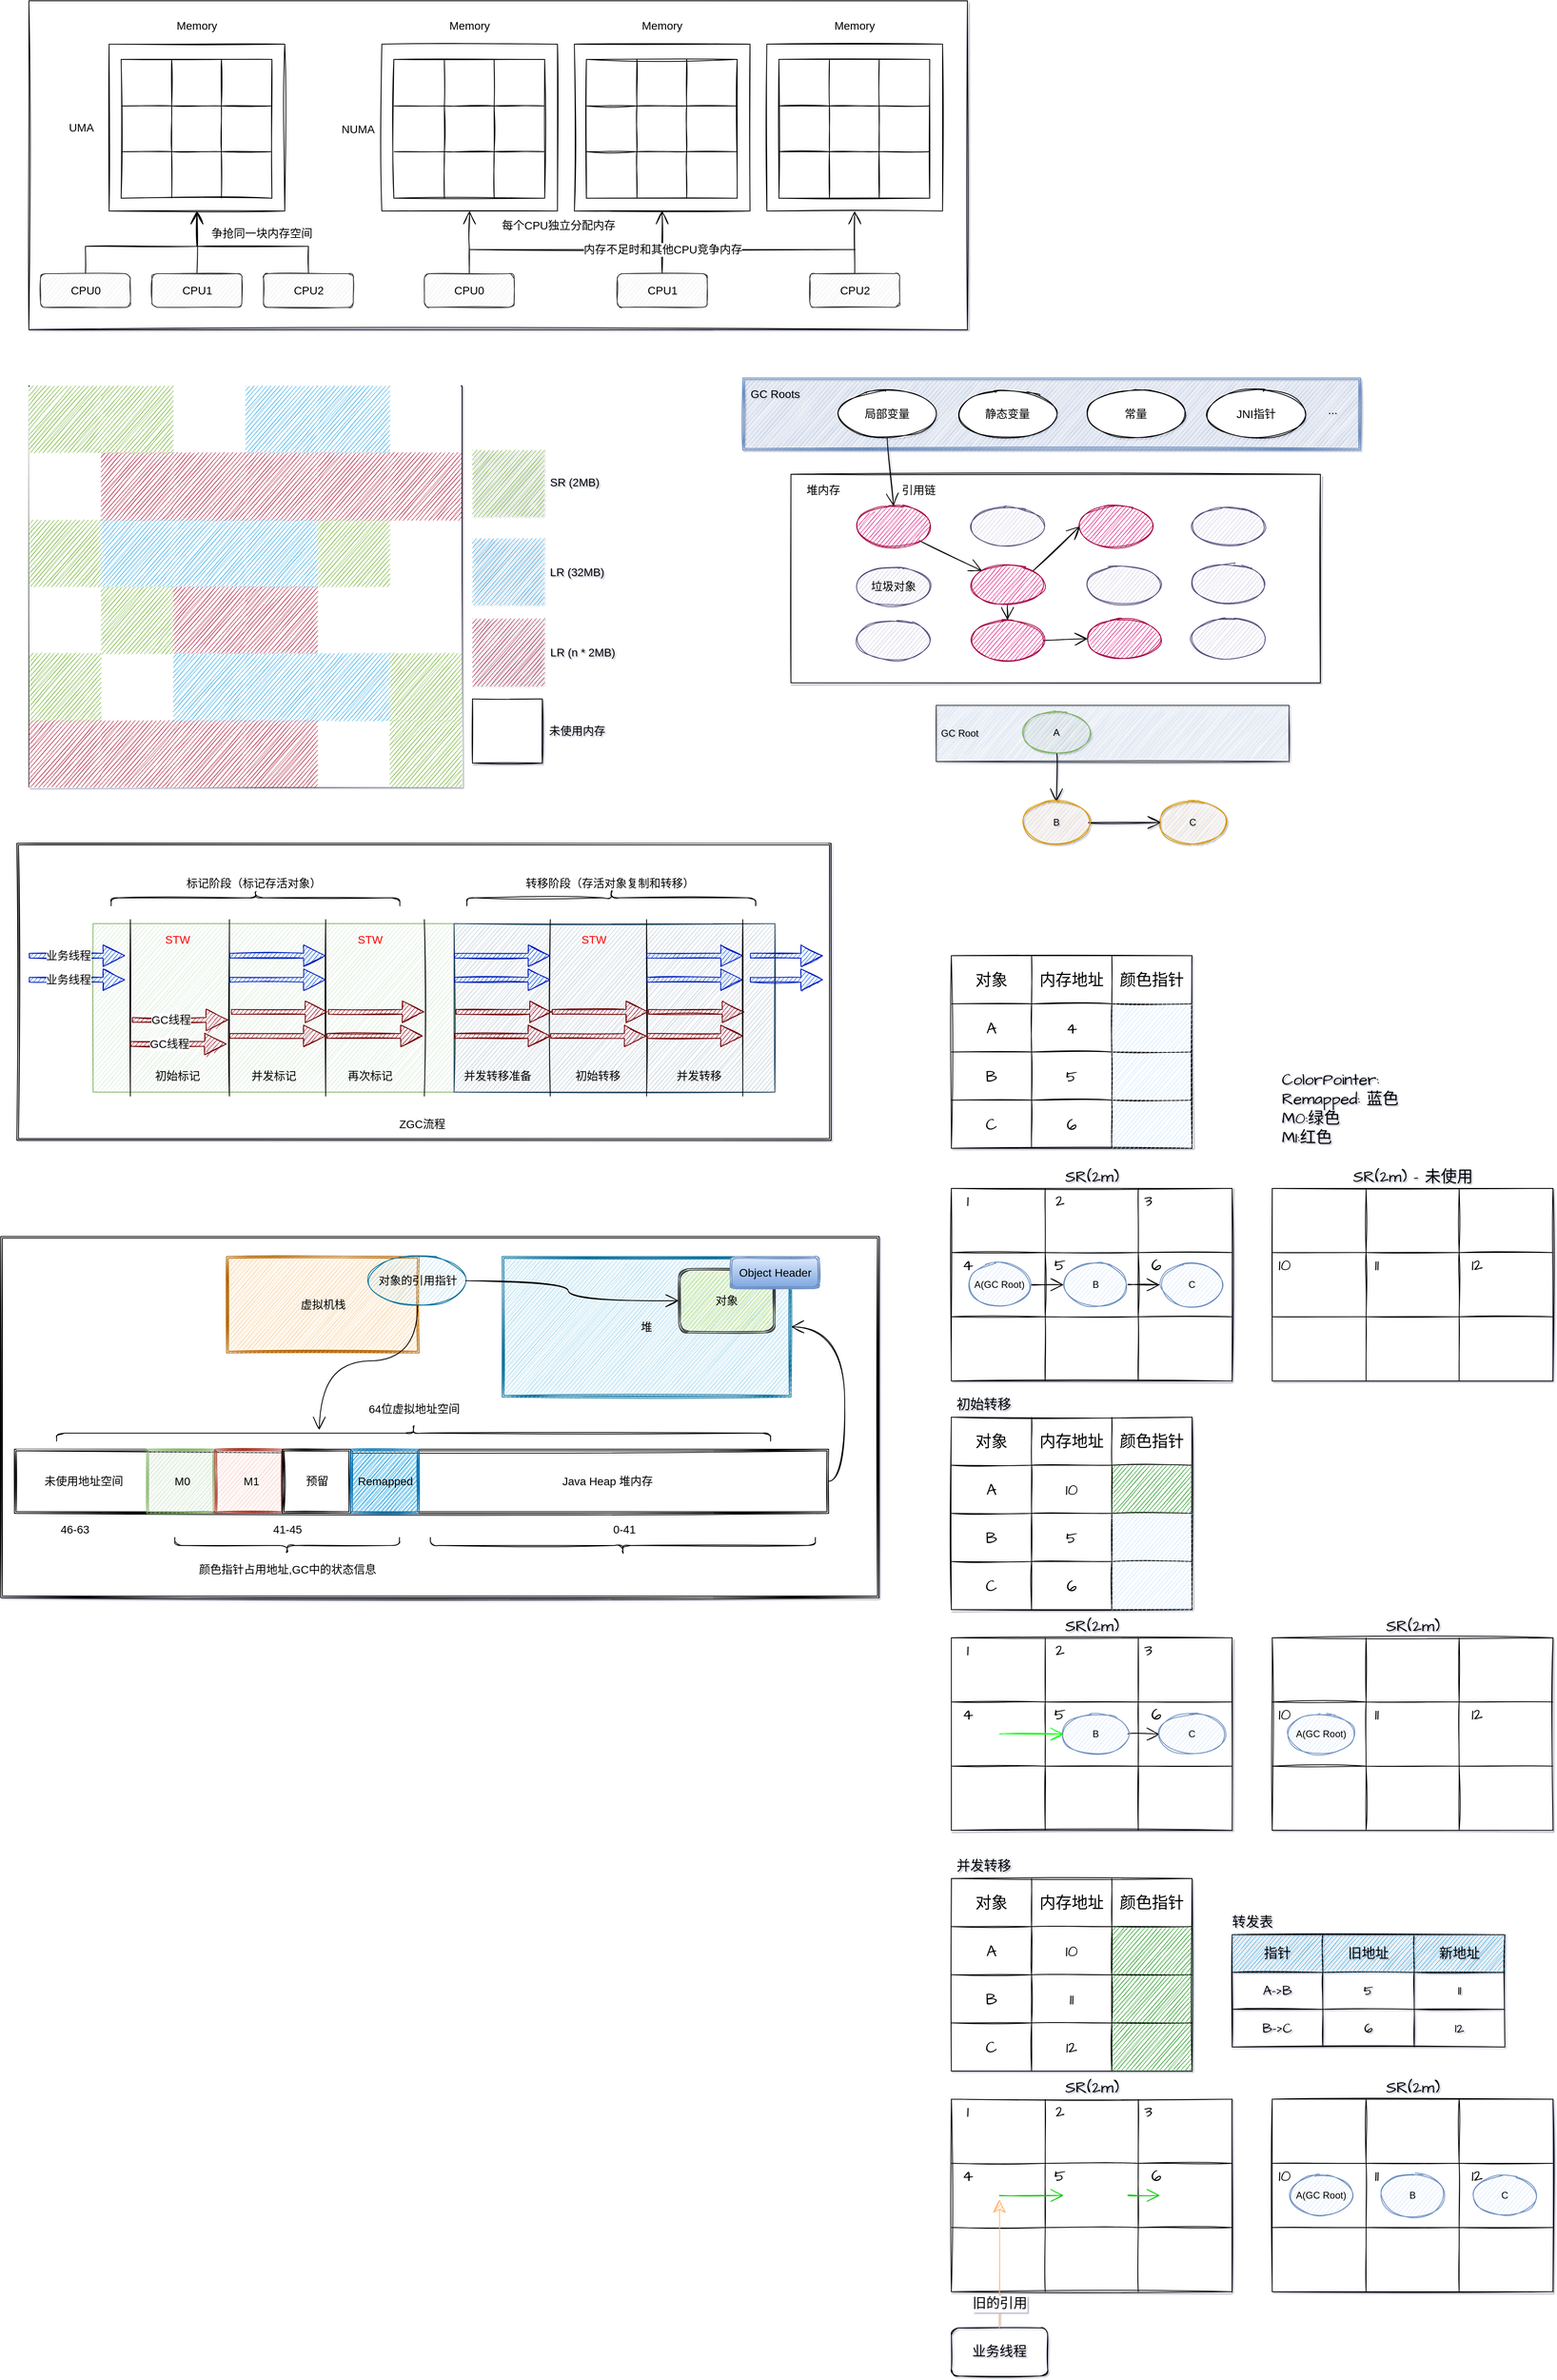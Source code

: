 <mxfile version="16.5.6" type="github">
  <diagram id="naXi8rLILcskXY8gthHy" name="第 1 页">
    <mxGraphModel dx="2286" dy="943" grid="1" gridSize="10" guides="1" tooltips="1" connect="1" arrows="1" fold="1" page="0" pageScale="1" pageWidth="827" pageHeight="1169" background="none" math="0" shadow="1">
      <root>
        <mxCell id="0" />
        <mxCell id="1" parent="0" />
        <mxCell id="XW8aF6pZ14LalYb6YpI1-335" value="" style="shape=ext;double=1;rounded=0;whiteSpace=wrap;html=1;shadow=0;sketch=1;hachureGap=4;fontSize=14;fontColor=#000000;" parent="1" vertex="1">
          <mxGeometry x="-185" y="1570" width="1095" height="450" as="geometry" />
        </mxCell>
        <mxCell id="XW8aF6pZ14LalYb6YpI1-265" value="" style="rounded=0;whiteSpace=wrap;html=1;shadow=0;sketch=1;hachureGap=4;fontSize=14;fontColor=#000000;" parent="1" vertex="1">
          <mxGeometry x="800" y="620" width="660" height="260" as="geometry" />
        </mxCell>
        <mxCell id="XW8aF6pZ14LalYb6YpI1-256" value="" style="shape=ext;double=1;rounded=0;whiteSpace=wrap;html=1;shadow=0;sketch=1;hachureGap=4;fontSize=14;fontColor=#FF0000;" parent="1" vertex="1">
          <mxGeometry x="-165" y="1080" width="1015" height="370" as="geometry" />
        </mxCell>
        <mxCell id="XW8aF6pZ14LalYb6YpI1-129" value="" style="rounded=0;whiteSpace=wrap;html=1;hachureGap=4;fontSize=14;swimlaneFillColor=none;sketch=1;shadow=0;" parent="1" vertex="1">
          <mxGeometry x="-150" y="510" width="540" height="500" as="geometry" />
        </mxCell>
        <mxCell id="XW8aF6pZ14LalYb6YpI1-27" value="" style="rounded=0;whiteSpace=wrap;html=1;hachureGap=4;fontSize=14;sketch=1;" parent="1" vertex="1">
          <mxGeometry x="-150" y="30" width="1170" height="410" as="geometry" />
        </mxCell>
        <mxCell id="XW8aF6pZ14LalYb6YpI1-1" value="" style="rounded=0;whiteSpace=wrap;html=1;hachureGap=4;sketch=1;" parent="1" vertex="1">
          <mxGeometry x="-50" y="84" width="219" height="208" as="geometry" />
        </mxCell>
        <mxCell id="XW8aF6pZ14LalYb6YpI1-2" value="" style="shape=table;startSize=0;container=1;collapsible=0;childLayout=tableLayout;hachureGap=4;sketch=1;" parent="1" vertex="1">
          <mxGeometry x="-35" y="103" width="188" height="173" as="geometry" />
        </mxCell>
        <mxCell id="XW8aF6pZ14LalYb6YpI1-3" value="" style="shape=tableRow;horizontal=0;startSize=0;swimlaneHead=0;swimlaneBody=0;top=0;left=0;bottom=0;right=0;collapsible=0;dropTarget=0;fillColor=none;points=[[0,0.5],[1,0.5]];portConstraint=eastwest;hachureGap=4;sketch=1;" parent="XW8aF6pZ14LalYb6YpI1-2" vertex="1">
          <mxGeometry width="188" height="58" as="geometry" />
        </mxCell>
        <mxCell id="XW8aF6pZ14LalYb6YpI1-4" value="" style="shape=partialRectangle;html=1;whiteSpace=wrap;connectable=0;overflow=hidden;fillColor=none;top=0;left=0;bottom=0;right=0;pointerEvents=1;hachureGap=4;sketch=1;" parent="XW8aF6pZ14LalYb6YpI1-3" vertex="1">
          <mxGeometry width="63" height="58" as="geometry">
            <mxRectangle width="63" height="58" as="alternateBounds" />
          </mxGeometry>
        </mxCell>
        <mxCell id="XW8aF6pZ14LalYb6YpI1-5" value="" style="shape=partialRectangle;html=1;whiteSpace=wrap;connectable=0;overflow=hidden;fillColor=none;top=0;left=0;bottom=0;right=0;pointerEvents=1;hachureGap=4;sketch=1;" parent="XW8aF6pZ14LalYb6YpI1-3" vertex="1">
          <mxGeometry x="63" width="62" height="58" as="geometry">
            <mxRectangle width="62" height="58" as="alternateBounds" />
          </mxGeometry>
        </mxCell>
        <mxCell id="XW8aF6pZ14LalYb6YpI1-6" value="" style="shape=partialRectangle;html=1;whiteSpace=wrap;connectable=0;overflow=hidden;fillColor=none;top=0;left=0;bottom=0;right=0;pointerEvents=1;hachureGap=4;sketch=1;" parent="XW8aF6pZ14LalYb6YpI1-3" vertex="1">
          <mxGeometry x="125" width="63" height="58" as="geometry">
            <mxRectangle width="63" height="58" as="alternateBounds" />
          </mxGeometry>
        </mxCell>
        <mxCell id="XW8aF6pZ14LalYb6YpI1-7" value="" style="shape=tableRow;horizontal=0;startSize=0;swimlaneHead=0;swimlaneBody=0;top=0;left=0;bottom=0;right=0;collapsible=0;dropTarget=0;fillColor=none;points=[[0,0.5],[1,0.5]];portConstraint=eastwest;hachureGap=4;sketch=1;" parent="XW8aF6pZ14LalYb6YpI1-2" vertex="1">
          <mxGeometry y="58" width="188" height="57" as="geometry" />
        </mxCell>
        <mxCell id="XW8aF6pZ14LalYb6YpI1-8" value="" style="shape=partialRectangle;html=1;whiteSpace=wrap;connectable=0;overflow=hidden;fillColor=none;top=0;left=0;bottom=0;right=0;pointerEvents=1;hachureGap=4;sketch=1;" parent="XW8aF6pZ14LalYb6YpI1-7" vertex="1">
          <mxGeometry width="63" height="57" as="geometry">
            <mxRectangle width="63" height="57" as="alternateBounds" />
          </mxGeometry>
        </mxCell>
        <mxCell id="XW8aF6pZ14LalYb6YpI1-9" value="" style="shape=partialRectangle;html=1;whiteSpace=wrap;connectable=0;overflow=hidden;fillColor=none;top=0;left=0;bottom=0;right=0;pointerEvents=1;hachureGap=4;sketch=1;" parent="XW8aF6pZ14LalYb6YpI1-7" vertex="1">
          <mxGeometry x="63" width="62" height="57" as="geometry">
            <mxRectangle width="62" height="57" as="alternateBounds" />
          </mxGeometry>
        </mxCell>
        <mxCell id="XW8aF6pZ14LalYb6YpI1-10" value="" style="shape=partialRectangle;html=1;whiteSpace=wrap;connectable=0;overflow=hidden;fillColor=none;top=0;left=0;bottom=0;right=0;pointerEvents=1;hachureGap=4;sketch=1;" parent="XW8aF6pZ14LalYb6YpI1-7" vertex="1">
          <mxGeometry x="125" width="63" height="57" as="geometry">
            <mxRectangle width="63" height="57" as="alternateBounds" />
          </mxGeometry>
        </mxCell>
        <mxCell id="XW8aF6pZ14LalYb6YpI1-11" value="" style="shape=tableRow;horizontal=0;startSize=0;swimlaneHead=0;swimlaneBody=0;top=0;left=0;bottom=0;right=0;collapsible=0;dropTarget=0;fillColor=none;points=[[0,0.5],[1,0.5]];portConstraint=eastwest;hachureGap=4;sketch=1;" parent="XW8aF6pZ14LalYb6YpI1-2" vertex="1">
          <mxGeometry y="115" width="188" height="58" as="geometry" />
        </mxCell>
        <mxCell id="XW8aF6pZ14LalYb6YpI1-12" value="" style="shape=partialRectangle;html=1;whiteSpace=wrap;connectable=0;overflow=hidden;fillColor=none;top=0;left=0;bottom=0;right=0;pointerEvents=1;hachureGap=4;sketch=1;" parent="XW8aF6pZ14LalYb6YpI1-11" vertex="1">
          <mxGeometry width="63" height="58" as="geometry">
            <mxRectangle width="63" height="58" as="alternateBounds" />
          </mxGeometry>
        </mxCell>
        <mxCell id="XW8aF6pZ14LalYb6YpI1-13" value="" style="shape=partialRectangle;html=1;whiteSpace=wrap;connectable=0;overflow=hidden;fillColor=none;top=0;left=0;bottom=0;right=0;pointerEvents=1;hachureGap=4;sketch=1;" parent="XW8aF6pZ14LalYb6YpI1-11" vertex="1">
          <mxGeometry x="63" width="62" height="58" as="geometry">
            <mxRectangle width="62" height="58" as="alternateBounds" />
          </mxGeometry>
        </mxCell>
        <mxCell id="XW8aF6pZ14LalYb6YpI1-14" value="" style="shape=partialRectangle;html=1;whiteSpace=wrap;connectable=0;overflow=hidden;fillColor=none;top=0;left=0;bottom=0;right=0;pointerEvents=1;hachureGap=4;sketch=1;" parent="XW8aF6pZ14LalYb6YpI1-11" vertex="1">
          <mxGeometry x="125" width="63" height="58" as="geometry">
            <mxRectangle width="63" height="58" as="alternateBounds" />
          </mxGeometry>
        </mxCell>
        <mxCell id="XW8aF6pZ14LalYb6YpI1-15" value="Memory" style="text;html=1;align=center;verticalAlign=middle;resizable=0;points=[];autosize=1;strokeColor=none;fillColor=none;hachureGap=4;fontSize=14;sketch=1;" parent="1" vertex="1">
          <mxGeometry x="28.5" y="50" width="61" height="21" as="geometry" />
        </mxCell>
        <mxCell id="XW8aF6pZ14LalYb6YpI1-16" value="UMA" style="text;html=1;align=center;verticalAlign=middle;resizable=0;points=[];autosize=1;strokeColor=none;fillColor=none;hachureGap=4;fontSize=14;sketch=1;" parent="1" vertex="1">
          <mxGeometry x="-106" y="177.5" width="41" height="21" as="geometry" />
        </mxCell>
        <mxCell id="XW8aF6pZ14LalYb6YpI1-22" style="edgeStyle=orthogonalEdgeStyle;rounded=0;orthogonalLoop=1;jettySize=auto;html=1;exitX=0.5;exitY=0;exitDx=0;exitDy=0;entryX=0.5;entryY=1;entryDx=0;entryDy=0;fontSize=14;endArrow=open;startSize=14;endSize=14;sourcePerimeterSpacing=8;targetPerimeterSpacing=8;sketch=1;" parent="1" source="XW8aF6pZ14LalYb6YpI1-17" target="XW8aF6pZ14LalYb6YpI1-1" edge="1">
          <mxGeometry relative="1" as="geometry" />
        </mxCell>
        <mxCell id="XW8aF6pZ14LalYb6YpI1-17" value="CPU0" style="rounded=1;whiteSpace=wrap;html=1;hachureGap=4;fontSize=14;fillColor=#eeeeee;strokeColor=#36393d;sketch=1;" parent="1" vertex="1">
          <mxGeometry x="-135.5" y="370" width="112" height="42" as="geometry" />
        </mxCell>
        <mxCell id="XW8aF6pZ14LalYb6YpI1-25" style="edgeStyle=orthogonalEdgeStyle;rounded=0;orthogonalLoop=1;jettySize=auto;html=1;exitX=0.5;exitY=0;exitDx=0;exitDy=0;entryX=0.5;entryY=1;entryDx=0;entryDy=0;fontSize=14;endArrow=open;startSize=14;endSize=14;sourcePerimeterSpacing=8;targetPerimeterSpacing=8;sketch=1;" parent="1" source="XW8aF6pZ14LalYb6YpI1-18" target="XW8aF6pZ14LalYb6YpI1-1" edge="1">
          <mxGeometry relative="1" as="geometry" />
        </mxCell>
        <mxCell id="XW8aF6pZ14LalYb6YpI1-18" value="CPU1" style="rounded=1;whiteSpace=wrap;html=1;hachureGap=4;fontSize=14;fillColor=#eeeeee;strokeColor=#36393d;sketch=1;" parent="1" vertex="1">
          <mxGeometry x="3.5" y="370" width="112" height="42" as="geometry" />
        </mxCell>
        <mxCell id="XW8aF6pZ14LalYb6YpI1-26" style="edgeStyle=orthogonalEdgeStyle;rounded=0;orthogonalLoop=1;jettySize=auto;html=1;exitX=0.5;exitY=0;exitDx=0;exitDy=0;entryX=0.5;entryY=1;entryDx=0;entryDy=0;fontSize=14;endArrow=open;startSize=14;endSize=14;sourcePerimeterSpacing=8;targetPerimeterSpacing=8;sketch=1;" parent="1" source="XW8aF6pZ14LalYb6YpI1-19" target="XW8aF6pZ14LalYb6YpI1-1" edge="1">
          <mxGeometry relative="1" as="geometry" />
        </mxCell>
        <mxCell id="XW8aF6pZ14LalYb6YpI1-19" value="CPU2" style="rounded=1;whiteSpace=wrap;html=1;hachureGap=4;fontSize=14;fillColor=#eeeeee;strokeColor=#36393d;sketch=1;" parent="1" vertex="1">
          <mxGeometry x="142.5" y="370" width="112" height="42" as="geometry" />
        </mxCell>
        <mxCell id="XW8aF6pZ14LalYb6YpI1-28" value="争抢同一块内存空间" style="text;html=1;align=center;verticalAlign=middle;resizable=0;points=[];autosize=1;strokeColor=none;fillColor=none;hachureGap=4;fontSize=14;sketch=1;" parent="1" vertex="1">
          <mxGeometry x="70" y="310" width="140" height="20" as="geometry" />
        </mxCell>
        <mxCell id="XW8aF6pZ14LalYb6YpI1-29" value="" style="rounded=0;whiteSpace=wrap;html=1;hachureGap=4;sketch=1;" parent="1" vertex="1">
          <mxGeometry x="290" y="84" width="219" height="208" as="geometry" />
        </mxCell>
        <mxCell id="XW8aF6pZ14LalYb6YpI1-30" value="" style="shape=table;startSize=0;container=1;collapsible=0;childLayout=tableLayout;hachureGap=4;sketch=1;" parent="1" vertex="1">
          <mxGeometry x="305" y="103" width="188" height="173" as="geometry" />
        </mxCell>
        <mxCell id="XW8aF6pZ14LalYb6YpI1-31" value="" style="shape=tableRow;horizontal=0;startSize=0;swimlaneHead=0;swimlaneBody=0;top=0;left=0;bottom=0;right=0;collapsible=0;dropTarget=0;fillColor=none;points=[[0,0.5],[1,0.5]];portConstraint=eastwest;hachureGap=4;sketch=1;" parent="XW8aF6pZ14LalYb6YpI1-30" vertex="1">
          <mxGeometry width="188" height="58" as="geometry" />
        </mxCell>
        <mxCell id="XW8aF6pZ14LalYb6YpI1-32" value="" style="shape=partialRectangle;html=1;whiteSpace=wrap;connectable=0;overflow=hidden;fillColor=none;top=0;left=0;bottom=0;right=0;pointerEvents=1;hachureGap=4;sketch=1;" parent="XW8aF6pZ14LalYb6YpI1-31" vertex="1">
          <mxGeometry width="63" height="58" as="geometry">
            <mxRectangle width="63" height="58" as="alternateBounds" />
          </mxGeometry>
        </mxCell>
        <mxCell id="XW8aF6pZ14LalYb6YpI1-33" value="" style="shape=partialRectangle;html=1;whiteSpace=wrap;connectable=0;overflow=hidden;fillColor=none;top=0;left=0;bottom=0;right=0;pointerEvents=1;hachureGap=4;sketch=1;" parent="XW8aF6pZ14LalYb6YpI1-31" vertex="1">
          <mxGeometry x="63" width="62" height="58" as="geometry">
            <mxRectangle width="62" height="58" as="alternateBounds" />
          </mxGeometry>
        </mxCell>
        <mxCell id="XW8aF6pZ14LalYb6YpI1-34" value="" style="shape=partialRectangle;html=1;whiteSpace=wrap;connectable=0;overflow=hidden;fillColor=none;top=0;left=0;bottom=0;right=0;pointerEvents=1;hachureGap=4;sketch=1;" parent="XW8aF6pZ14LalYb6YpI1-31" vertex="1">
          <mxGeometry x="125" width="63" height="58" as="geometry">
            <mxRectangle width="63" height="58" as="alternateBounds" />
          </mxGeometry>
        </mxCell>
        <mxCell id="XW8aF6pZ14LalYb6YpI1-35" value="" style="shape=tableRow;horizontal=0;startSize=0;swimlaneHead=0;swimlaneBody=0;top=0;left=0;bottom=0;right=0;collapsible=0;dropTarget=0;fillColor=none;points=[[0,0.5],[1,0.5]];portConstraint=eastwest;hachureGap=4;sketch=1;" parent="XW8aF6pZ14LalYb6YpI1-30" vertex="1">
          <mxGeometry y="58" width="188" height="57" as="geometry" />
        </mxCell>
        <mxCell id="XW8aF6pZ14LalYb6YpI1-36" value="" style="shape=partialRectangle;html=1;whiteSpace=wrap;connectable=0;overflow=hidden;fillColor=none;top=0;left=0;bottom=0;right=0;pointerEvents=1;hachureGap=4;sketch=1;" parent="XW8aF6pZ14LalYb6YpI1-35" vertex="1">
          <mxGeometry width="63" height="57" as="geometry">
            <mxRectangle width="63" height="57" as="alternateBounds" />
          </mxGeometry>
        </mxCell>
        <mxCell id="XW8aF6pZ14LalYb6YpI1-37" value="" style="shape=partialRectangle;html=1;whiteSpace=wrap;connectable=0;overflow=hidden;fillColor=none;top=0;left=0;bottom=0;right=0;pointerEvents=1;hachureGap=4;sketch=1;" parent="XW8aF6pZ14LalYb6YpI1-35" vertex="1">
          <mxGeometry x="63" width="62" height="57" as="geometry">
            <mxRectangle width="62" height="57" as="alternateBounds" />
          </mxGeometry>
        </mxCell>
        <mxCell id="XW8aF6pZ14LalYb6YpI1-38" value="" style="shape=partialRectangle;html=1;whiteSpace=wrap;connectable=0;overflow=hidden;fillColor=none;top=0;left=0;bottom=0;right=0;pointerEvents=1;hachureGap=4;sketch=1;" parent="XW8aF6pZ14LalYb6YpI1-35" vertex="1">
          <mxGeometry x="125" width="63" height="57" as="geometry">
            <mxRectangle width="63" height="57" as="alternateBounds" />
          </mxGeometry>
        </mxCell>
        <mxCell id="XW8aF6pZ14LalYb6YpI1-39" value="" style="shape=tableRow;horizontal=0;startSize=0;swimlaneHead=0;swimlaneBody=0;top=0;left=0;bottom=0;right=0;collapsible=0;dropTarget=0;fillColor=none;points=[[0,0.5],[1,0.5]];portConstraint=eastwest;hachureGap=4;sketch=1;" parent="XW8aF6pZ14LalYb6YpI1-30" vertex="1">
          <mxGeometry y="115" width="188" height="58" as="geometry" />
        </mxCell>
        <mxCell id="XW8aF6pZ14LalYb6YpI1-40" value="" style="shape=partialRectangle;html=1;whiteSpace=wrap;connectable=0;overflow=hidden;fillColor=none;top=0;left=0;bottom=0;right=0;pointerEvents=1;hachureGap=4;sketch=1;" parent="XW8aF6pZ14LalYb6YpI1-39" vertex="1">
          <mxGeometry width="63" height="58" as="geometry">
            <mxRectangle width="63" height="58" as="alternateBounds" />
          </mxGeometry>
        </mxCell>
        <mxCell id="XW8aF6pZ14LalYb6YpI1-41" value="" style="shape=partialRectangle;html=1;whiteSpace=wrap;connectable=0;overflow=hidden;fillColor=none;top=0;left=0;bottom=0;right=0;pointerEvents=1;hachureGap=4;sketch=1;" parent="XW8aF6pZ14LalYb6YpI1-39" vertex="1">
          <mxGeometry x="63" width="62" height="58" as="geometry">
            <mxRectangle width="62" height="58" as="alternateBounds" />
          </mxGeometry>
        </mxCell>
        <mxCell id="XW8aF6pZ14LalYb6YpI1-42" value="" style="shape=partialRectangle;html=1;whiteSpace=wrap;connectable=0;overflow=hidden;fillColor=none;top=0;left=0;bottom=0;right=0;pointerEvents=1;hachureGap=4;sketch=1;" parent="XW8aF6pZ14LalYb6YpI1-39" vertex="1">
          <mxGeometry x="125" width="63" height="58" as="geometry">
            <mxRectangle width="63" height="58" as="alternateBounds" />
          </mxGeometry>
        </mxCell>
        <mxCell id="XW8aF6pZ14LalYb6YpI1-43" value="Memory" style="text;html=1;align=center;verticalAlign=middle;resizable=0;points=[];autosize=1;strokeColor=none;fillColor=none;hachureGap=4;fontSize=14;sketch=1;" parent="1" vertex="1">
          <mxGeometry x="368.5" y="50" width="61" height="21" as="geometry" />
        </mxCell>
        <mxCell id="XW8aF6pZ14LalYb6YpI1-44" value="NUMA" style="text;html=1;align=center;verticalAlign=middle;resizable=0;points=[];autosize=1;strokeColor=none;fillColor=none;hachureGap=4;fontSize=14;sketch=1;" parent="1" vertex="1">
          <mxGeometry x="230" y="179.5" width="60" height="20" as="geometry" />
        </mxCell>
        <mxCell id="XW8aF6pZ14LalYb6YpI1-45" value="" style="rounded=0;whiteSpace=wrap;html=1;hachureGap=4;sketch=1;" parent="1" vertex="1">
          <mxGeometry x="530" y="84" width="219" height="208" as="geometry" />
        </mxCell>
        <mxCell id="XW8aF6pZ14LalYb6YpI1-46" value="" style="shape=table;startSize=0;container=1;collapsible=0;childLayout=tableLayout;hachureGap=4;sketch=1;" parent="1" vertex="1">
          <mxGeometry x="545" y="103" width="188" height="173" as="geometry" />
        </mxCell>
        <mxCell id="XW8aF6pZ14LalYb6YpI1-47" value="" style="shape=tableRow;horizontal=0;startSize=0;swimlaneHead=0;swimlaneBody=0;top=0;left=0;bottom=0;right=0;collapsible=0;dropTarget=0;fillColor=none;points=[[0,0.5],[1,0.5]];portConstraint=eastwest;hachureGap=4;sketch=1;" parent="XW8aF6pZ14LalYb6YpI1-46" vertex="1">
          <mxGeometry width="188" height="58" as="geometry" />
        </mxCell>
        <mxCell id="XW8aF6pZ14LalYb6YpI1-48" value="" style="shape=partialRectangle;html=1;whiteSpace=wrap;connectable=0;overflow=hidden;fillColor=none;top=0;left=0;bottom=0;right=0;pointerEvents=1;hachureGap=4;sketch=1;" parent="XW8aF6pZ14LalYb6YpI1-47" vertex="1">
          <mxGeometry width="63" height="58" as="geometry">
            <mxRectangle width="63" height="58" as="alternateBounds" />
          </mxGeometry>
        </mxCell>
        <mxCell id="XW8aF6pZ14LalYb6YpI1-49" value="" style="shape=partialRectangle;html=1;whiteSpace=wrap;connectable=0;overflow=hidden;fillColor=none;top=0;left=0;bottom=0;right=0;pointerEvents=1;hachureGap=4;sketch=1;" parent="XW8aF6pZ14LalYb6YpI1-47" vertex="1">
          <mxGeometry x="63" width="62" height="58" as="geometry">
            <mxRectangle width="62" height="58" as="alternateBounds" />
          </mxGeometry>
        </mxCell>
        <mxCell id="XW8aF6pZ14LalYb6YpI1-50" value="" style="shape=partialRectangle;html=1;whiteSpace=wrap;connectable=0;overflow=hidden;fillColor=none;top=0;left=0;bottom=0;right=0;pointerEvents=1;hachureGap=4;sketch=1;" parent="XW8aF6pZ14LalYb6YpI1-47" vertex="1">
          <mxGeometry x="125" width="63" height="58" as="geometry">
            <mxRectangle width="63" height="58" as="alternateBounds" />
          </mxGeometry>
        </mxCell>
        <mxCell id="XW8aF6pZ14LalYb6YpI1-51" value="" style="shape=tableRow;horizontal=0;startSize=0;swimlaneHead=0;swimlaneBody=0;top=0;left=0;bottom=0;right=0;collapsible=0;dropTarget=0;fillColor=none;points=[[0,0.5],[1,0.5]];portConstraint=eastwest;hachureGap=4;sketch=1;" parent="XW8aF6pZ14LalYb6YpI1-46" vertex="1">
          <mxGeometry y="58" width="188" height="57" as="geometry" />
        </mxCell>
        <mxCell id="XW8aF6pZ14LalYb6YpI1-52" value="" style="shape=partialRectangle;html=1;whiteSpace=wrap;connectable=0;overflow=hidden;fillColor=none;top=0;left=0;bottom=0;right=0;pointerEvents=1;hachureGap=4;sketch=1;" parent="XW8aF6pZ14LalYb6YpI1-51" vertex="1">
          <mxGeometry width="63" height="57" as="geometry">
            <mxRectangle width="63" height="57" as="alternateBounds" />
          </mxGeometry>
        </mxCell>
        <mxCell id="XW8aF6pZ14LalYb6YpI1-53" value="" style="shape=partialRectangle;html=1;whiteSpace=wrap;connectable=0;overflow=hidden;fillColor=none;top=0;left=0;bottom=0;right=0;pointerEvents=1;hachureGap=4;sketch=1;" parent="XW8aF6pZ14LalYb6YpI1-51" vertex="1">
          <mxGeometry x="63" width="62" height="57" as="geometry">
            <mxRectangle width="62" height="57" as="alternateBounds" />
          </mxGeometry>
        </mxCell>
        <mxCell id="XW8aF6pZ14LalYb6YpI1-54" value="" style="shape=partialRectangle;html=1;whiteSpace=wrap;connectable=0;overflow=hidden;fillColor=none;top=0;left=0;bottom=0;right=0;pointerEvents=1;hachureGap=4;sketch=1;" parent="XW8aF6pZ14LalYb6YpI1-51" vertex="1">
          <mxGeometry x="125" width="63" height="57" as="geometry">
            <mxRectangle width="63" height="57" as="alternateBounds" />
          </mxGeometry>
        </mxCell>
        <mxCell id="XW8aF6pZ14LalYb6YpI1-55" value="" style="shape=tableRow;horizontal=0;startSize=0;swimlaneHead=0;swimlaneBody=0;top=0;left=0;bottom=0;right=0;collapsible=0;dropTarget=0;fillColor=none;points=[[0,0.5],[1,0.5]];portConstraint=eastwest;hachureGap=4;sketch=1;" parent="XW8aF6pZ14LalYb6YpI1-46" vertex="1">
          <mxGeometry y="115" width="188" height="58" as="geometry" />
        </mxCell>
        <mxCell id="XW8aF6pZ14LalYb6YpI1-56" value="" style="shape=partialRectangle;html=1;whiteSpace=wrap;connectable=0;overflow=hidden;fillColor=none;top=0;left=0;bottom=0;right=0;pointerEvents=1;hachureGap=4;sketch=1;" parent="XW8aF6pZ14LalYb6YpI1-55" vertex="1">
          <mxGeometry width="63" height="58" as="geometry">
            <mxRectangle width="63" height="58" as="alternateBounds" />
          </mxGeometry>
        </mxCell>
        <mxCell id="XW8aF6pZ14LalYb6YpI1-57" value="" style="shape=partialRectangle;html=1;whiteSpace=wrap;connectable=0;overflow=hidden;fillColor=none;top=0;left=0;bottom=0;right=0;pointerEvents=1;hachureGap=4;sketch=1;" parent="XW8aF6pZ14LalYb6YpI1-55" vertex="1">
          <mxGeometry x="63" width="62" height="58" as="geometry">
            <mxRectangle width="62" height="58" as="alternateBounds" />
          </mxGeometry>
        </mxCell>
        <mxCell id="XW8aF6pZ14LalYb6YpI1-58" value="" style="shape=partialRectangle;html=1;whiteSpace=wrap;connectable=0;overflow=hidden;fillColor=none;top=0;left=0;bottom=0;right=0;pointerEvents=1;hachureGap=4;sketch=1;" parent="XW8aF6pZ14LalYb6YpI1-55" vertex="1">
          <mxGeometry x="125" width="63" height="58" as="geometry">
            <mxRectangle width="63" height="58" as="alternateBounds" />
          </mxGeometry>
        </mxCell>
        <mxCell id="XW8aF6pZ14LalYb6YpI1-59" value="Memory" style="text;html=1;align=center;verticalAlign=middle;resizable=0;points=[];autosize=1;strokeColor=none;fillColor=none;hachureGap=4;fontSize=14;sketch=1;" parent="1" vertex="1">
          <mxGeometry x="608.5" y="50" width="61" height="21" as="geometry" />
        </mxCell>
        <mxCell id="XW8aF6pZ14LalYb6YpI1-60" value="" style="rounded=0;whiteSpace=wrap;html=1;hachureGap=4;sketch=1;" parent="1" vertex="1">
          <mxGeometry x="770" y="84" width="219" height="208" as="geometry" />
        </mxCell>
        <mxCell id="XW8aF6pZ14LalYb6YpI1-61" value="" style="shape=table;startSize=0;container=1;collapsible=0;childLayout=tableLayout;hachureGap=4;sketch=1;" parent="1" vertex="1">
          <mxGeometry x="785" y="103" width="188" height="173" as="geometry" />
        </mxCell>
        <mxCell id="XW8aF6pZ14LalYb6YpI1-62" value="" style="shape=tableRow;horizontal=0;startSize=0;swimlaneHead=0;swimlaneBody=0;top=0;left=0;bottom=0;right=0;collapsible=0;dropTarget=0;fillColor=none;points=[[0,0.5],[1,0.5]];portConstraint=eastwest;hachureGap=4;sketch=1;" parent="XW8aF6pZ14LalYb6YpI1-61" vertex="1">
          <mxGeometry width="188" height="58" as="geometry" />
        </mxCell>
        <mxCell id="XW8aF6pZ14LalYb6YpI1-63" value="" style="shape=partialRectangle;html=1;whiteSpace=wrap;connectable=0;overflow=hidden;fillColor=none;top=0;left=0;bottom=0;right=0;pointerEvents=1;hachureGap=4;sketch=1;" parent="XW8aF6pZ14LalYb6YpI1-62" vertex="1">
          <mxGeometry width="63" height="58" as="geometry">
            <mxRectangle width="63" height="58" as="alternateBounds" />
          </mxGeometry>
        </mxCell>
        <mxCell id="XW8aF6pZ14LalYb6YpI1-64" value="" style="shape=partialRectangle;html=1;whiteSpace=wrap;connectable=0;overflow=hidden;fillColor=none;top=0;left=0;bottom=0;right=0;pointerEvents=1;hachureGap=4;sketch=1;" parent="XW8aF6pZ14LalYb6YpI1-62" vertex="1">
          <mxGeometry x="63" width="62" height="58" as="geometry">
            <mxRectangle width="62" height="58" as="alternateBounds" />
          </mxGeometry>
        </mxCell>
        <mxCell id="XW8aF6pZ14LalYb6YpI1-65" value="" style="shape=partialRectangle;html=1;whiteSpace=wrap;connectable=0;overflow=hidden;fillColor=none;top=0;left=0;bottom=0;right=0;pointerEvents=1;hachureGap=4;sketch=1;" parent="XW8aF6pZ14LalYb6YpI1-62" vertex="1">
          <mxGeometry x="125" width="63" height="58" as="geometry">
            <mxRectangle width="63" height="58" as="alternateBounds" />
          </mxGeometry>
        </mxCell>
        <mxCell id="XW8aF6pZ14LalYb6YpI1-66" value="" style="shape=tableRow;horizontal=0;startSize=0;swimlaneHead=0;swimlaneBody=0;top=0;left=0;bottom=0;right=0;collapsible=0;dropTarget=0;fillColor=none;points=[[0,0.5],[1,0.5]];portConstraint=eastwest;hachureGap=4;sketch=1;" parent="XW8aF6pZ14LalYb6YpI1-61" vertex="1">
          <mxGeometry y="58" width="188" height="57" as="geometry" />
        </mxCell>
        <mxCell id="XW8aF6pZ14LalYb6YpI1-67" value="" style="shape=partialRectangle;html=1;whiteSpace=wrap;connectable=0;overflow=hidden;fillColor=none;top=0;left=0;bottom=0;right=0;pointerEvents=1;hachureGap=4;sketch=1;" parent="XW8aF6pZ14LalYb6YpI1-66" vertex="1">
          <mxGeometry width="63" height="57" as="geometry">
            <mxRectangle width="63" height="57" as="alternateBounds" />
          </mxGeometry>
        </mxCell>
        <mxCell id="XW8aF6pZ14LalYb6YpI1-68" value="" style="shape=partialRectangle;html=1;whiteSpace=wrap;connectable=0;overflow=hidden;fillColor=none;top=0;left=0;bottom=0;right=0;pointerEvents=1;hachureGap=4;sketch=1;" parent="XW8aF6pZ14LalYb6YpI1-66" vertex="1">
          <mxGeometry x="63" width="62" height="57" as="geometry">
            <mxRectangle width="62" height="57" as="alternateBounds" />
          </mxGeometry>
        </mxCell>
        <mxCell id="XW8aF6pZ14LalYb6YpI1-69" value="" style="shape=partialRectangle;html=1;whiteSpace=wrap;connectable=0;overflow=hidden;fillColor=none;top=0;left=0;bottom=0;right=0;pointerEvents=1;hachureGap=4;sketch=1;" parent="XW8aF6pZ14LalYb6YpI1-66" vertex="1">
          <mxGeometry x="125" width="63" height="57" as="geometry">
            <mxRectangle width="63" height="57" as="alternateBounds" />
          </mxGeometry>
        </mxCell>
        <mxCell id="XW8aF6pZ14LalYb6YpI1-70" value="" style="shape=tableRow;horizontal=0;startSize=0;swimlaneHead=0;swimlaneBody=0;top=0;left=0;bottom=0;right=0;collapsible=0;dropTarget=0;fillColor=none;points=[[0,0.5],[1,0.5]];portConstraint=eastwest;hachureGap=4;sketch=1;" parent="XW8aF6pZ14LalYb6YpI1-61" vertex="1">
          <mxGeometry y="115" width="188" height="58" as="geometry" />
        </mxCell>
        <mxCell id="XW8aF6pZ14LalYb6YpI1-71" value="" style="shape=partialRectangle;html=1;whiteSpace=wrap;connectable=0;overflow=hidden;fillColor=none;top=0;left=0;bottom=0;right=0;pointerEvents=1;hachureGap=4;sketch=1;" parent="XW8aF6pZ14LalYb6YpI1-70" vertex="1">
          <mxGeometry width="63" height="58" as="geometry">
            <mxRectangle width="63" height="58" as="alternateBounds" />
          </mxGeometry>
        </mxCell>
        <mxCell id="XW8aF6pZ14LalYb6YpI1-72" value="" style="shape=partialRectangle;html=1;whiteSpace=wrap;connectable=0;overflow=hidden;fillColor=none;top=0;left=0;bottom=0;right=0;pointerEvents=1;hachureGap=4;sketch=1;" parent="XW8aF6pZ14LalYb6YpI1-70" vertex="1">
          <mxGeometry x="63" width="62" height="58" as="geometry">
            <mxRectangle width="62" height="58" as="alternateBounds" />
          </mxGeometry>
        </mxCell>
        <mxCell id="XW8aF6pZ14LalYb6YpI1-73" value="" style="shape=partialRectangle;html=1;whiteSpace=wrap;connectable=0;overflow=hidden;fillColor=none;top=0;left=0;bottom=0;right=0;pointerEvents=1;hachureGap=4;sketch=1;" parent="XW8aF6pZ14LalYb6YpI1-70" vertex="1">
          <mxGeometry x="125" width="63" height="58" as="geometry">
            <mxRectangle width="63" height="58" as="alternateBounds" />
          </mxGeometry>
        </mxCell>
        <mxCell id="XW8aF6pZ14LalYb6YpI1-74" value="Memory" style="text;html=1;align=center;verticalAlign=middle;resizable=0;points=[];autosize=1;strokeColor=none;fillColor=none;hachureGap=4;fontSize=14;sketch=1;" parent="1" vertex="1">
          <mxGeometry x="848.5" y="50" width="61" height="21" as="geometry" />
        </mxCell>
        <mxCell id="XW8aF6pZ14LalYb6YpI1-79" style="edgeStyle=orthogonalEdgeStyle;rounded=0;orthogonalLoop=1;jettySize=auto;html=1;exitX=0.5;exitY=0;exitDx=0;exitDy=0;entryX=0.5;entryY=1;entryDx=0;entryDy=0;fontSize=14;endArrow=open;startSize=14;endSize=14;sourcePerimeterSpacing=8;targetPerimeterSpacing=8;sketch=1;" parent="1" source="XW8aF6pZ14LalYb6YpI1-75" target="XW8aF6pZ14LalYb6YpI1-29" edge="1">
          <mxGeometry relative="1" as="geometry" />
        </mxCell>
        <mxCell id="XW8aF6pZ14LalYb6YpI1-75" value="CPU0" style="rounded=1;whiteSpace=wrap;html=1;hachureGap=4;fontSize=14;fillColor=#eeeeee;strokeColor=#36393d;sketch=1;" parent="1" vertex="1">
          <mxGeometry x="343" y="370" width="112" height="42" as="geometry" />
        </mxCell>
        <mxCell id="XW8aF6pZ14LalYb6YpI1-80" style="edgeStyle=orthogonalEdgeStyle;rounded=0;orthogonalLoop=1;jettySize=auto;html=1;exitX=0.5;exitY=0;exitDx=0;exitDy=0;entryX=0.5;entryY=1;entryDx=0;entryDy=0;fontSize=14;endArrow=open;startSize=14;endSize=14;sourcePerimeterSpacing=8;targetPerimeterSpacing=8;sketch=1;" parent="1" source="XW8aF6pZ14LalYb6YpI1-77" target="XW8aF6pZ14LalYb6YpI1-45" edge="1">
          <mxGeometry relative="1" as="geometry" />
        </mxCell>
        <mxCell id="XW8aF6pZ14LalYb6YpI1-77" value="CPU1" style="rounded=1;whiteSpace=wrap;html=1;hachureGap=4;fontSize=14;fillColor=#eeeeee;strokeColor=#36393d;sketch=1;" parent="1" vertex="1">
          <mxGeometry x="583.5" y="370" width="112" height="42" as="geometry" />
        </mxCell>
        <mxCell id="XW8aF6pZ14LalYb6YpI1-81" style="edgeStyle=orthogonalEdgeStyle;rounded=0;orthogonalLoop=1;jettySize=auto;html=1;exitX=0.5;exitY=0;exitDx=0;exitDy=0;entryX=0.5;entryY=1;entryDx=0;entryDy=0;fontSize=14;endArrow=open;startSize=14;endSize=14;sourcePerimeterSpacing=8;targetPerimeterSpacing=8;sketch=1;" parent="1" source="XW8aF6pZ14LalYb6YpI1-78" target="XW8aF6pZ14LalYb6YpI1-60" edge="1">
          <mxGeometry relative="1" as="geometry" />
        </mxCell>
        <mxCell id="XW8aF6pZ14LalYb6YpI1-78" value="CPU2" style="rounded=1;whiteSpace=wrap;html=1;hachureGap=4;fontSize=14;fillColor=#eeeeee;strokeColor=#36393d;sketch=1;" parent="1" vertex="1">
          <mxGeometry x="823.5" y="370" width="112" height="42" as="geometry" />
        </mxCell>
        <mxCell id="XW8aF6pZ14LalYb6YpI1-82" value="每个CPU独立分配内存" style="text;html=1;align=center;verticalAlign=middle;resizable=0;points=[];autosize=1;strokeColor=none;fillColor=none;hachureGap=4;fontSize=14;sketch=1;" parent="1" vertex="1">
          <mxGeometry x="429.5" y="300" width="160" height="20" as="geometry" />
        </mxCell>
        <mxCell id="XW8aF6pZ14LalYb6YpI1-83" value="" style="endArrow=none;html=1;rounded=0;fontSize=14;startSize=14;endSize=14;sourcePerimeterSpacing=8;targetPerimeterSpacing=8;sketch=1;" parent="1" edge="1">
          <mxGeometry width="50" height="50" relative="1" as="geometry">
            <mxPoint x="400" y="340" as="sourcePoint" />
            <mxPoint x="880" y="340" as="targetPoint" />
          </mxGeometry>
        </mxCell>
        <mxCell id="XW8aF6pZ14LalYb6YpI1-84" value="内存不足时和其他CPU竞争内存" style="edgeLabel;html=1;align=center;verticalAlign=middle;resizable=0;points=[];fontSize=14;sketch=1;" parent="XW8aF6pZ14LalYb6YpI1-83" vertex="1" connectable="0">
          <mxGeometry x="-0.396" y="4" relative="1" as="geometry">
            <mxPoint x="95" y="4" as="offset" />
          </mxGeometry>
        </mxCell>
        <mxCell id="XW8aF6pZ14LalYb6YpI1-85" value="" style="rounded=0;whiteSpace=wrap;html=1;hachureGap=4;fontSize=14;strokeColor=none;swimlaneFillColor=none;sketch=1;shadow=0;" parent="1" vertex="1">
          <mxGeometry x="-150" y="510" width="540" height="500" as="geometry" />
        </mxCell>
        <mxCell id="XW8aF6pZ14LalYb6YpI1-86" value="" style="shape=table;startSize=0;container=1;collapsible=0;childLayout=tableLayout;hachureGap=4;fontSize=14;strokeColor=none;swimlaneFillColor=none;sketch=1;shadow=0;" parent="1" vertex="1">
          <mxGeometry x="-150" y="510" width="540" height="500" as="geometry" />
        </mxCell>
        <mxCell id="XW8aF6pZ14LalYb6YpI1-87" value="" style="shape=tableRow;horizontal=0;startSize=0;swimlaneHead=0;swimlaneBody=0;top=0;left=0;bottom=0;right=0;collapsible=0;dropTarget=0;fillColor=none;points=[[0,0.5],[1,0.5]];portConstraint=eastwest;hachureGap=4;fontSize=14;strokeColor=none;swimlaneFillColor=none;sketch=1;shadow=0;" parent="XW8aF6pZ14LalYb6YpI1-86" vertex="1">
          <mxGeometry width="540" height="83" as="geometry" />
        </mxCell>
        <mxCell id="XW8aF6pZ14LalYb6YpI1-88" value="" style="shape=partialRectangle;html=1;whiteSpace=wrap;connectable=0;overflow=hidden;fillColor=#60a917;top=0;left=0;bottom=0;right=0;pointerEvents=1;hachureGap=4;fontSize=14;strokeColor=#2D7600;sketch=1;fontColor=#ffffff;swimlaneFillColor=none;shadow=0;" parent="XW8aF6pZ14LalYb6YpI1-87" vertex="1">
          <mxGeometry width="90" height="83" as="geometry">
            <mxRectangle width="90" height="83" as="alternateBounds" />
          </mxGeometry>
        </mxCell>
        <mxCell id="XW8aF6pZ14LalYb6YpI1-89" value="" style="shape=partialRectangle;html=1;whiteSpace=wrap;connectable=0;overflow=hidden;fillColor=#60a917;top=0;left=0;bottom=0;right=0;pointerEvents=1;hachureGap=4;fontSize=14;strokeColor=#2D7600;sketch=1;fontColor=#ffffff;swimlaneFillColor=none;shadow=0;" parent="XW8aF6pZ14LalYb6YpI1-87" vertex="1">
          <mxGeometry x="90" width="90" height="83" as="geometry">
            <mxRectangle width="90" height="83" as="alternateBounds" />
          </mxGeometry>
        </mxCell>
        <mxCell id="XW8aF6pZ14LalYb6YpI1-90" value="" style="shape=partialRectangle;html=1;whiteSpace=wrap;connectable=0;overflow=hidden;fillColor=none;top=0;left=0;bottom=0;right=0;pointerEvents=1;hachureGap=4;fontSize=14;strokeColor=none;swimlaneFillColor=none;sketch=1;shadow=0;" parent="XW8aF6pZ14LalYb6YpI1-87" vertex="1">
          <mxGeometry x="180" width="90" height="83" as="geometry">
            <mxRectangle width="90" height="83" as="alternateBounds" />
          </mxGeometry>
        </mxCell>
        <mxCell id="XW8aF6pZ14LalYb6YpI1-91" value="" style="shape=partialRectangle;html=1;whiteSpace=wrap;connectable=0;overflow=hidden;fillColor=#1ba1e2;top=0;left=0;bottom=0;right=0;pointerEvents=1;hachureGap=4;fontSize=14;strokeColor=#006EAF;fontColor=#ffffff;sketch=1;swimlaneFillColor=none;shadow=0;" parent="XW8aF6pZ14LalYb6YpI1-87" vertex="1">
          <mxGeometry x="270" width="90" height="83" as="geometry">
            <mxRectangle width="90" height="83" as="alternateBounds" />
          </mxGeometry>
        </mxCell>
        <mxCell id="XW8aF6pZ14LalYb6YpI1-92" value="" style="shape=partialRectangle;html=1;whiteSpace=wrap;connectable=0;overflow=hidden;fillColor=#1ba1e2;top=0;left=0;bottom=0;right=0;pointerEvents=1;hachureGap=4;fontSize=14;strokeColor=#006EAF;fontColor=#ffffff;sketch=1;swimlaneFillColor=none;shadow=0;" parent="XW8aF6pZ14LalYb6YpI1-87" vertex="1">
          <mxGeometry x="360" width="90" height="83" as="geometry">
            <mxRectangle width="90" height="83" as="alternateBounds" />
          </mxGeometry>
        </mxCell>
        <mxCell id="XW8aF6pZ14LalYb6YpI1-93" value="" style="shape=partialRectangle;html=1;whiteSpace=wrap;connectable=0;overflow=hidden;fillColor=none;top=0;left=0;bottom=0;right=0;pointerEvents=1;hachureGap=4;fontSize=14;strokeColor=none;swimlaneFillColor=none;sketch=1;shadow=0;" parent="XW8aF6pZ14LalYb6YpI1-87" vertex="1">
          <mxGeometry x="450" width="90" height="83" as="geometry">
            <mxRectangle width="90" height="83" as="alternateBounds" />
          </mxGeometry>
        </mxCell>
        <mxCell id="XW8aF6pZ14LalYb6YpI1-94" value="" style="shape=tableRow;horizontal=0;startSize=0;swimlaneHead=0;swimlaneBody=0;top=0;left=0;bottom=0;right=0;collapsible=0;dropTarget=0;fillColor=none;points=[[0,0.5],[1,0.5]];portConstraint=eastwest;hachureGap=4;fontSize=14;strokeColor=none;swimlaneFillColor=none;sketch=1;shadow=0;" parent="XW8aF6pZ14LalYb6YpI1-86" vertex="1">
          <mxGeometry y="83" width="540" height="84" as="geometry" />
        </mxCell>
        <mxCell id="XW8aF6pZ14LalYb6YpI1-95" value="" style="shape=partialRectangle;html=1;whiteSpace=wrap;connectable=0;overflow=hidden;fillColor=none;top=0;left=0;bottom=0;right=0;pointerEvents=1;hachureGap=4;fontSize=14;strokeColor=none;swimlaneFillColor=none;sketch=1;shadow=0;" parent="XW8aF6pZ14LalYb6YpI1-94" vertex="1">
          <mxGeometry width="90" height="84" as="geometry">
            <mxRectangle width="90" height="84" as="alternateBounds" />
          </mxGeometry>
        </mxCell>
        <mxCell id="XW8aF6pZ14LalYb6YpI1-96" value="" style="shape=partialRectangle;html=1;whiteSpace=wrap;connectable=0;overflow=hidden;fillColor=#a20025;top=0;left=0;bottom=0;right=0;pointerEvents=1;hachureGap=4;fontSize=14;strokeColor=#6F0000;fontColor=#ffffff;sketch=1;swimlaneFillColor=none;shadow=0;" parent="XW8aF6pZ14LalYb6YpI1-94" vertex="1">
          <mxGeometry x="90" width="90" height="84" as="geometry">
            <mxRectangle width="90" height="84" as="alternateBounds" />
          </mxGeometry>
        </mxCell>
        <mxCell id="XW8aF6pZ14LalYb6YpI1-97" value="" style="shape=partialRectangle;html=1;whiteSpace=wrap;connectable=0;overflow=hidden;fillColor=#a20025;top=0;left=0;bottom=0;right=0;pointerEvents=1;hachureGap=4;fontSize=14;strokeColor=#6F0000;fontColor=#ffffff;sketch=1;swimlaneFillColor=none;shadow=0;" parent="XW8aF6pZ14LalYb6YpI1-94" vertex="1">
          <mxGeometry x="180" width="90" height="84" as="geometry">
            <mxRectangle width="90" height="84" as="alternateBounds" />
          </mxGeometry>
        </mxCell>
        <mxCell id="XW8aF6pZ14LalYb6YpI1-98" value="" style="shape=partialRectangle;html=1;whiteSpace=wrap;connectable=0;overflow=hidden;fillColor=#a20025;top=0;left=0;bottom=0;right=0;pointerEvents=1;hachureGap=4;fontSize=14;strokeColor=#6F0000;fontColor=#ffffff;sketch=1;swimlaneFillColor=none;shadow=0;" parent="XW8aF6pZ14LalYb6YpI1-94" vertex="1">
          <mxGeometry x="270" width="90" height="84" as="geometry">
            <mxRectangle width="90" height="84" as="alternateBounds" />
          </mxGeometry>
        </mxCell>
        <mxCell id="XW8aF6pZ14LalYb6YpI1-99" value="" style="shape=partialRectangle;html=1;whiteSpace=wrap;connectable=0;overflow=hidden;fillColor=#a20025;top=0;left=0;bottom=0;right=0;pointerEvents=1;hachureGap=4;fontSize=14;strokeColor=#6F0000;fontColor=#ffffff;sketch=1;swimlaneFillColor=none;shadow=0;" parent="XW8aF6pZ14LalYb6YpI1-94" vertex="1">
          <mxGeometry x="360" width="90" height="84" as="geometry">
            <mxRectangle width="90" height="84" as="alternateBounds" />
          </mxGeometry>
        </mxCell>
        <mxCell id="XW8aF6pZ14LalYb6YpI1-100" value="" style="shape=partialRectangle;html=1;whiteSpace=wrap;connectable=0;overflow=hidden;fillColor=#a20025;top=0;left=0;bottom=0;right=0;pointerEvents=1;hachureGap=4;fontSize=14;strokeColor=#6F0000;fontColor=#ffffff;sketch=1;swimlaneFillColor=none;shadow=0;" parent="XW8aF6pZ14LalYb6YpI1-94" vertex="1">
          <mxGeometry x="450" width="90" height="84" as="geometry">
            <mxRectangle width="90" height="84" as="alternateBounds" />
          </mxGeometry>
        </mxCell>
        <mxCell id="XW8aF6pZ14LalYb6YpI1-101" value="" style="shape=tableRow;horizontal=0;startSize=0;swimlaneHead=0;swimlaneBody=0;top=0;left=0;bottom=0;right=0;collapsible=0;dropTarget=0;fillColor=none;points=[[0,0.5],[1,0.5]];portConstraint=eastwest;hachureGap=4;fontSize=14;strokeColor=none;swimlaneFillColor=none;sketch=1;shadow=0;" parent="XW8aF6pZ14LalYb6YpI1-86" vertex="1">
          <mxGeometry y="167" width="540" height="83" as="geometry" />
        </mxCell>
        <mxCell id="XW8aF6pZ14LalYb6YpI1-102" value="" style="shape=partialRectangle;html=1;whiteSpace=wrap;connectable=0;overflow=hidden;fillColor=#60a917;top=0;left=0;bottom=0;right=0;pointerEvents=1;hachureGap=4;fontSize=14;strokeColor=#2D7600;sketch=1;fontColor=#ffffff;swimlaneFillColor=none;shadow=0;" parent="XW8aF6pZ14LalYb6YpI1-101" vertex="1">
          <mxGeometry width="90" height="83" as="geometry">
            <mxRectangle width="90" height="83" as="alternateBounds" />
          </mxGeometry>
        </mxCell>
        <mxCell id="XW8aF6pZ14LalYb6YpI1-103" value="" style="shape=partialRectangle;html=1;whiteSpace=wrap;connectable=0;overflow=hidden;fillColor=#1ba1e2;top=0;left=0;bottom=0;right=0;pointerEvents=1;hachureGap=4;fontSize=14;strokeColor=#006EAF;fontColor=#ffffff;sketch=1;swimlaneFillColor=none;shadow=0;" parent="XW8aF6pZ14LalYb6YpI1-101" vertex="1">
          <mxGeometry x="90" width="90" height="83" as="geometry">
            <mxRectangle width="90" height="83" as="alternateBounds" />
          </mxGeometry>
        </mxCell>
        <mxCell id="XW8aF6pZ14LalYb6YpI1-104" value="" style="shape=partialRectangle;html=1;whiteSpace=wrap;connectable=0;overflow=hidden;fillColor=#1ba1e2;top=0;left=0;bottom=0;right=0;pointerEvents=1;hachureGap=4;fontSize=14;strokeColor=#006EAF;fontColor=#ffffff;sketch=1;swimlaneFillColor=none;shadow=0;" parent="XW8aF6pZ14LalYb6YpI1-101" vertex="1">
          <mxGeometry x="180" width="90" height="83" as="geometry">
            <mxRectangle width="90" height="83" as="alternateBounds" />
          </mxGeometry>
        </mxCell>
        <mxCell id="XW8aF6pZ14LalYb6YpI1-105" value="" style="shape=partialRectangle;html=1;whiteSpace=wrap;connectable=0;overflow=hidden;fillColor=#1ba1e2;top=0;left=0;bottom=0;right=0;pointerEvents=1;hachureGap=4;fontSize=14;strokeColor=#006EAF;fontColor=#ffffff;sketch=1;swimlaneFillColor=none;shadow=0;" parent="XW8aF6pZ14LalYb6YpI1-101" vertex="1">
          <mxGeometry x="270" width="90" height="83" as="geometry">
            <mxRectangle width="90" height="83" as="alternateBounds" />
          </mxGeometry>
        </mxCell>
        <mxCell id="XW8aF6pZ14LalYb6YpI1-106" value="" style="shape=partialRectangle;html=1;whiteSpace=wrap;connectable=0;overflow=hidden;fillColor=#60a917;top=0;left=0;bottom=0;right=0;pointerEvents=1;hachureGap=4;fontSize=14;strokeColor=#2D7600;sketch=1;fontColor=#ffffff;swimlaneFillColor=none;shadow=0;" parent="XW8aF6pZ14LalYb6YpI1-101" vertex="1">
          <mxGeometry x="360" width="90" height="83" as="geometry">
            <mxRectangle width="90" height="83" as="alternateBounds" />
          </mxGeometry>
        </mxCell>
        <mxCell id="XW8aF6pZ14LalYb6YpI1-107" value="" style="shape=partialRectangle;html=1;whiteSpace=wrap;connectable=0;overflow=hidden;fillColor=none;top=0;left=0;bottom=0;right=0;pointerEvents=1;hachureGap=4;fontSize=14;strokeColor=none;swimlaneFillColor=none;sketch=1;shadow=0;" parent="XW8aF6pZ14LalYb6YpI1-101" vertex="1">
          <mxGeometry x="450" width="90" height="83" as="geometry">
            <mxRectangle width="90" height="83" as="alternateBounds" />
          </mxGeometry>
        </mxCell>
        <mxCell id="XW8aF6pZ14LalYb6YpI1-108" value="" style="shape=tableRow;horizontal=0;startSize=0;swimlaneHead=0;swimlaneBody=0;top=0;left=0;bottom=0;right=0;collapsible=0;dropTarget=0;fillColor=none;points=[[0,0.5],[1,0.5]];portConstraint=eastwest;hachureGap=4;fontSize=14;strokeColor=none;swimlaneFillColor=none;sketch=1;shadow=0;" parent="XW8aF6pZ14LalYb6YpI1-86" vertex="1">
          <mxGeometry y="250" width="540" height="83" as="geometry" />
        </mxCell>
        <mxCell id="XW8aF6pZ14LalYb6YpI1-109" value="" style="shape=partialRectangle;html=1;whiteSpace=wrap;connectable=0;overflow=hidden;fillColor=none;top=0;left=0;bottom=0;right=0;pointerEvents=1;hachureGap=4;fontSize=14;strokeColor=none;swimlaneFillColor=none;sketch=1;shadow=0;" parent="XW8aF6pZ14LalYb6YpI1-108" vertex="1">
          <mxGeometry width="90" height="83" as="geometry">
            <mxRectangle width="90" height="83" as="alternateBounds" />
          </mxGeometry>
        </mxCell>
        <mxCell id="XW8aF6pZ14LalYb6YpI1-110" value="" style="shape=partialRectangle;html=1;whiteSpace=wrap;connectable=0;overflow=hidden;fillColor=#60a917;top=0;left=0;bottom=0;right=0;pointerEvents=1;hachureGap=4;fontSize=14;strokeColor=#2D7600;sketch=1;fontColor=#ffffff;swimlaneFillColor=none;shadow=0;" parent="XW8aF6pZ14LalYb6YpI1-108" vertex="1">
          <mxGeometry x="90" width="90" height="83" as="geometry">
            <mxRectangle width="90" height="83" as="alternateBounds" />
          </mxGeometry>
        </mxCell>
        <mxCell id="XW8aF6pZ14LalYb6YpI1-111" value="" style="shape=partialRectangle;html=1;whiteSpace=wrap;connectable=0;overflow=hidden;fillColor=#a20025;top=0;left=0;bottom=0;right=0;pointerEvents=1;hachureGap=4;fontSize=14;strokeColor=#6F0000;fontColor=#ffffff;sketch=1;swimlaneFillColor=none;shadow=0;" parent="XW8aF6pZ14LalYb6YpI1-108" vertex="1">
          <mxGeometry x="180" width="90" height="83" as="geometry">
            <mxRectangle width="90" height="83" as="alternateBounds" />
          </mxGeometry>
        </mxCell>
        <mxCell id="XW8aF6pZ14LalYb6YpI1-112" value="" style="shape=partialRectangle;html=1;whiteSpace=wrap;connectable=0;overflow=hidden;fillColor=#a20025;top=0;left=0;bottom=0;right=0;pointerEvents=1;hachureGap=4;fontSize=14;strokeColor=#6F0000;fontColor=#ffffff;sketch=1;swimlaneFillColor=none;shadow=0;" parent="XW8aF6pZ14LalYb6YpI1-108" vertex="1">
          <mxGeometry x="270" width="90" height="83" as="geometry">
            <mxRectangle width="90" height="83" as="alternateBounds" />
          </mxGeometry>
        </mxCell>
        <mxCell id="XW8aF6pZ14LalYb6YpI1-113" value="" style="shape=partialRectangle;html=1;whiteSpace=wrap;connectable=0;overflow=hidden;fillColor=none;top=0;left=0;bottom=0;right=0;pointerEvents=1;hachureGap=4;fontSize=14;strokeColor=none;swimlaneFillColor=none;sketch=1;shadow=0;" parent="XW8aF6pZ14LalYb6YpI1-108" vertex="1">
          <mxGeometry x="360" width="90" height="83" as="geometry">
            <mxRectangle width="90" height="83" as="alternateBounds" />
          </mxGeometry>
        </mxCell>
        <mxCell id="XW8aF6pZ14LalYb6YpI1-114" value="" style="shape=partialRectangle;html=1;whiteSpace=wrap;connectable=0;overflow=hidden;fillColor=none;top=0;left=0;bottom=0;right=0;pointerEvents=1;hachureGap=4;fontSize=14;strokeColor=none;swimlaneFillColor=none;sketch=1;shadow=0;" parent="XW8aF6pZ14LalYb6YpI1-108" vertex="1">
          <mxGeometry x="450" width="90" height="83" as="geometry">
            <mxRectangle width="90" height="83" as="alternateBounds" />
          </mxGeometry>
        </mxCell>
        <mxCell id="XW8aF6pZ14LalYb6YpI1-115" value="" style="shape=tableRow;horizontal=0;startSize=0;swimlaneHead=0;swimlaneBody=0;top=0;left=0;bottom=0;right=0;collapsible=0;dropTarget=0;fillColor=none;points=[[0,0.5],[1,0.5]];portConstraint=eastwest;hachureGap=4;fontSize=14;strokeColor=none;swimlaneFillColor=none;sketch=1;shadow=0;" parent="XW8aF6pZ14LalYb6YpI1-86" vertex="1">
          <mxGeometry y="333" width="540" height="84" as="geometry" />
        </mxCell>
        <mxCell id="XW8aF6pZ14LalYb6YpI1-116" value="" style="shape=partialRectangle;html=1;whiteSpace=wrap;connectable=0;overflow=hidden;fillColor=#60a917;top=0;left=0;bottom=0;right=0;pointerEvents=1;hachureGap=4;fontSize=14;strokeColor=#2D7600;sketch=1;fontColor=#ffffff;swimlaneFillColor=none;shadow=0;" parent="XW8aF6pZ14LalYb6YpI1-115" vertex="1">
          <mxGeometry width="90" height="84" as="geometry">
            <mxRectangle width="90" height="84" as="alternateBounds" />
          </mxGeometry>
        </mxCell>
        <mxCell id="XW8aF6pZ14LalYb6YpI1-117" value="" style="shape=partialRectangle;html=1;whiteSpace=wrap;connectable=0;overflow=hidden;fillColor=none;top=0;left=0;bottom=0;right=0;pointerEvents=1;hachureGap=4;fontSize=14;strokeColor=none;swimlaneFillColor=none;sketch=1;shadow=0;" parent="XW8aF6pZ14LalYb6YpI1-115" vertex="1">
          <mxGeometry x="90" width="90" height="84" as="geometry">
            <mxRectangle width="90" height="84" as="alternateBounds" />
          </mxGeometry>
        </mxCell>
        <mxCell id="XW8aF6pZ14LalYb6YpI1-118" value="" style="shape=partialRectangle;html=1;whiteSpace=wrap;connectable=0;overflow=hidden;fillColor=#1ba1e2;top=0;left=0;bottom=0;right=0;pointerEvents=1;hachureGap=4;fontSize=14;strokeColor=#006EAF;fontColor=#ffffff;sketch=1;swimlaneFillColor=none;shadow=0;" parent="XW8aF6pZ14LalYb6YpI1-115" vertex="1">
          <mxGeometry x="180" width="90" height="84" as="geometry">
            <mxRectangle width="90" height="84" as="alternateBounds" />
          </mxGeometry>
        </mxCell>
        <mxCell id="XW8aF6pZ14LalYb6YpI1-119" value="" style="shape=partialRectangle;html=1;whiteSpace=wrap;connectable=0;overflow=hidden;fillColor=#1ba1e2;top=0;left=0;bottom=0;right=0;pointerEvents=1;hachureGap=4;fontSize=14;strokeColor=#006EAF;fontColor=#ffffff;sketch=1;swimlaneFillColor=none;shadow=0;" parent="XW8aF6pZ14LalYb6YpI1-115" vertex="1">
          <mxGeometry x="270" width="90" height="84" as="geometry">
            <mxRectangle width="90" height="84" as="alternateBounds" />
          </mxGeometry>
        </mxCell>
        <mxCell id="XW8aF6pZ14LalYb6YpI1-120" value="" style="shape=partialRectangle;html=1;whiteSpace=wrap;connectable=0;overflow=hidden;fillColor=#1ba1e2;top=0;left=0;bottom=0;right=0;pointerEvents=1;hachureGap=4;fontSize=14;strokeColor=#006EAF;fontColor=#ffffff;sketch=1;swimlaneFillColor=none;shadow=0;" parent="XW8aF6pZ14LalYb6YpI1-115" vertex="1">
          <mxGeometry x="360" width="90" height="84" as="geometry">
            <mxRectangle width="90" height="84" as="alternateBounds" />
          </mxGeometry>
        </mxCell>
        <mxCell id="XW8aF6pZ14LalYb6YpI1-121" value="" style="shape=partialRectangle;html=1;whiteSpace=wrap;connectable=0;overflow=hidden;fillColor=#60a917;top=0;left=0;bottom=0;right=0;pointerEvents=1;hachureGap=4;fontSize=14;strokeColor=#2D7600;sketch=1;fontColor=#ffffff;swimlaneFillColor=none;shadow=0;" parent="XW8aF6pZ14LalYb6YpI1-115" vertex="1">
          <mxGeometry x="450" width="90" height="84" as="geometry">
            <mxRectangle width="90" height="84" as="alternateBounds" />
          </mxGeometry>
        </mxCell>
        <mxCell id="XW8aF6pZ14LalYb6YpI1-122" value="" style="shape=tableRow;horizontal=0;startSize=0;swimlaneHead=0;swimlaneBody=0;top=0;left=0;bottom=0;right=0;collapsible=0;dropTarget=0;fillColor=none;points=[[0,0.5],[1,0.5]];portConstraint=eastwest;hachureGap=4;fontSize=14;strokeColor=none;swimlaneFillColor=none;sketch=1;shadow=0;" parent="XW8aF6pZ14LalYb6YpI1-86" vertex="1">
          <mxGeometry y="417" width="540" height="83" as="geometry" />
        </mxCell>
        <mxCell id="XW8aF6pZ14LalYb6YpI1-123" value="" style="shape=partialRectangle;html=1;whiteSpace=wrap;connectable=0;overflow=hidden;fillColor=#a20025;top=0;left=0;bottom=0;right=0;pointerEvents=1;hachureGap=4;fontSize=14;strokeColor=#6F0000;fontColor=#ffffff;sketch=1;swimlaneFillColor=none;shadow=0;" parent="XW8aF6pZ14LalYb6YpI1-122" vertex="1">
          <mxGeometry width="90" height="83" as="geometry">
            <mxRectangle width="90" height="83" as="alternateBounds" />
          </mxGeometry>
        </mxCell>
        <mxCell id="XW8aF6pZ14LalYb6YpI1-124" value="" style="shape=partialRectangle;html=1;whiteSpace=wrap;connectable=0;overflow=hidden;fillColor=#a20025;top=0;left=0;bottom=0;right=0;pointerEvents=1;hachureGap=4;fontSize=14;strokeColor=#6F0000;fontColor=#ffffff;sketch=1;swimlaneFillColor=none;shadow=0;" parent="XW8aF6pZ14LalYb6YpI1-122" vertex="1">
          <mxGeometry x="90" width="90" height="83" as="geometry">
            <mxRectangle width="90" height="83" as="alternateBounds" />
          </mxGeometry>
        </mxCell>
        <mxCell id="XW8aF6pZ14LalYb6YpI1-125" value="" style="shape=partialRectangle;html=1;whiteSpace=wrap;connectable=0;overflow=hidden;fillColor=#a20025;top=0;left=0;bottom=0;right=0;pointerEvents=1;hachureGap=4;fontSize=14;strokeColor=#6F0000;fontColor=#ffffff;sketch=1;swimlaneFillColor=none;shadow=0;" parent="XW8aF6pZ14LalYb6YpI1-122" vertex="1">
          <mxGeometry x="180" width="90" height="83" as="geometry">
            <mxRectangle width="90" height="83" as="alternateBounds" />
          </mxGeometry>
        </mxCell>
        <mxCell id="XW8aF6pZ14LalYb6YpI1-126" value="" style="shape=partialRectangle;html=1;whiteSpace=wrap;connectable=0;overflow=hidden;fillColor=#a20025;top=0;left=0;bottom=0;right=0;pointerEvents=1;hachureGap=4;fontSize=14;strokeColor=#6F0000;fontColor=#ffffff;sketch=1;swimlaneFillColor=none;shadow=0;" parent="XW8aF6pZ14LalYb6YpI1-122" vertex="1">
          <mxGeometry x="270" width="90" height="83" as="geometry">
            <mxRectangle width="90" height="83" as="alternateBounds" />
          </mxGeometry>
        </mxCell>
        <mxCell id="XW8aF6pZ14LalYb6YpI1-127" value="" style="shape=partialRectangle;html=1;whiteSpace=wrap;connectable=0;overflow=hidden;fillColor=none;top=0;left=0;bottom=0;right=0;pointerEvents=1;hachureGap=4;fontSize=14;strokeColor=none;swimlaneFillColor=none;sketch=1;shadow=0;" parent="XW8aF6pZ14LalYb6YpI1-122" vertex="1">
          <mxGeometry x="360" width="90" height="83" as="geometry">
            <mxRectangle width="90" height="83" as="alternateBounds" />
          </mxGeometry>
        </mxCell>
        <mxCell id="XW8aF6pZ14LalYb6YpI1-128" value="" style="shape=partialRectangle;html=1;whiteSpace=wrap;connectable=0;overflow=hidden;fillColor=#60a917;top=0;left=0;bottom=0;right=0;pointerEvents=1;hachureGap=4;fontSize=14;strokeColor=#2D7600;sketch=1;fontColor=#ffffff;swimlaneFillColor=none;shadow=0;" parent="XW8aF6pZ14LalYb6YpI1-122" vertex="1">
          <mxGeometry x="450" width="90" height="83" as="geometry">
            <mxRectangle width="90" height="83" as="alternateBounds" />
          </mxGeometry>
        </mxCell>
        <mxCell id="XW8aF6pZ14LalYb6YpI1-130" value="" style="shape=partialRectangle;html=1;whiteSpace=wrap;connectable=0;overflow=hidden;fillColor=#60a917;top=0;left=0;bottom=0;right=0;pointerEvents=1;hachureGap=4;fontSize=14;strokeColor=#2D7600;sketch=1;fontColor=#ffffff;swimlaneFillColor=none;shadow=0;" parent="1" vertex="1">
          <mxGeometry x="403" y="590" width="90" height="83" as="geometry">
            <mxRectangle width="90" height="83" as="alternateBounds" />
          </mxGeometry>
        </mxCell>
        <mxCell id="XW8aF6pZ14LalYb6YpI1-131" value="SR (2MB)" style="text;html=1;align=center;verticalAlign=middle;resizable=0;points=[];autosize=1;strokeColor=none;fillColor=none;hachureGap=4;fontSize=14;swimlaneFillColor=none;sketch=1;shadow=0;" parent="1" vertex="1">
          <mxGeometry x="490" y="620" width="80" height="20" as="geometry" />
        </mxCell>
        <mxCell id="XW8aF6pZ14LalYb6YpI1-174" value="" style="shape=partialRectangle;html=1;whiteSpace=wrap;connectable=0;overflow=hidden;fillColor=#1ba1e2;top=0;left=0;bottom=0;right=0;pointerEvents=1;hachureGap=4;fontSize=14;strokeColor=#006EAF;fontColor=#ffffff;sketch=1;swimlaneFillColor=none;shadow=0;" parent="1" vertex="1">
          <mxGeometry x="403" y="700" width="90" height="83" as="geometry">
            <mxRectangle width="90" height="83" as="alternateBounds" />
          </mxGeometry>
        </mxCell>
        <mxCell id="XW8aF6pZ14LalYb6YpI1-175" value="LR (32MB)" style="text;html=1;align=center;verticalAlign=middle;resizable=0;points=[];autosize=1;strokeColor=none;fillColor=none;sketch=1;hachureGap=4;fontSize=14;swimlaneFillColor=none;shadow=0;" parent="1" vertex="1">
          <mxGeometry x="493" y="731.5" width="80" height="20" as="geometry" />
        </mxCell>
        <mxCell id="XW8aF6pZ14LalYb6YpI1-176" value="" style="shape=partialRectangle;html=1;whiteSpace=wrap;connectable=0;overflow=hidden;fillColor=#a20025;top=0;left=0;bottom=0;right=0;pointerEvents=1;hachureGap=4;fontSize=14;strokeColor=#6F0000;fontColor=#ffffff;sketch=1;swimlaneFillColor=none;shadow=0;" parent="1" vertex="1">
          <mxGeometry x="403" y="800" width="90" height="84" as="geometry">
            <mxRectangle width="90" height="84" as="alternateBounds" />
          </mxGeometry>
        </mxCell>
        <mxCell id="XW8aF6pZ14LalYb6YpI1-177" value="LR (n * 2MB)" style="text;html=1;align=center;verticalAlign=middle;resizable=0;points=[];autosize=1;strokeColor=none;fillColor=none;sketch=1;hachureGap=4;fontSize=14;swimlaneFillColor=none;shadow=0;" parent="1" vertex="1">
          <mxGeometry x="490" y="832" width="100" height="20" as="geometry" />
        </mxCell>
        <mxCell id="XW8aF6pZ14LalYb6YpI1-181" value="" style="rounded=0;whiteSpace=wrap;html=1;shadow=0;sketch=1;hachureGap=4;fontSize=14;" parent="1" vertex="1">
          <mxGeometry x="403" y="900" width="87" height="80" as="geometry" />
        </mxCell>
        <mxCell id="XW8aF6pZ14LalYb6YpI1-182" value="未使用内存" style="text;html=1;align=center;verticalAlign=middle;resizable=0;points=[];autosize=1;strokeColor=none;fillColor=none;shadow=0;sketch=1;hachureGap=4;fontSize=14;" parent="1" vertex="1">
          <mxGeometry x="488" y="930" width="90" height="20" as="geometry" />
        </mxCell>
        <mxCell id="XW8aF6pZ14LalYb6YpI1-185" value="" style="rounded=0;whiteSpace=wrap;html=1;shadow=0;sketch=1;hachureGap=4;fontSize=14;fillColor=#d5e8d4;strokeColor=#82b366;" parent="1" vertex="1">
          <mxGeometry x="-70" y="1180" width="450" height="210" as="geometry" />
        </mxCell>
        <mxCell id="XW8aF6pZ14LalYb6YpI1-186" value="" style="rounded=0;whiteSpace=wrap;html=1;shadow=0;sketch=1;hachureGap=4;fontSize=14;fillColor=#bac8d3;strokeColor=#23445d;" parent="1" vertex="1">
          <mxGeometry x="380" y="1180" width="400" height="210" as="geometry" />
        </mxCell>
        <mxCell id="XW8aF6pZ14LalYb6YpI1-187" value="" style="shape=flexArrow;endArrow=classic;html=1;rounded=0;fontSize=14;startSize=14;endSize=8.67;sourcePerimeterSpacing=8;targetPerimeterSpacing=8;sketch=1;width=6;fillColor=#0050ef;strokeColor=#001DBC;" parent="1" edge="1">
          <mxGeometry width="50" height="50" relative="1" as="geometry">
            <mxPoint x="-150" y="1220" as="sourcePoint" />
            <mxPoint x="-30" y="1220" as="targetPoint" />
          </mxGeometry>
        </mxCell>
        <mxCell id="XW8aF6pZ14LalYb6YpI1-188" value="业务线程" style="edgeLabel;html=1;align=center;verticalAlign=middle;resizable=0;points=[];fontSize=14;sketch=1;" parent="XW8aF6pZ14LalYb6YpI1-187" vertex="1" connectable="0">
          <mxGeometry x="-0.176" y="-2" relative="1" as="geometry">
            <mxPoint x="-1" y="-2" as="offset" />
          </mxGeometry>
        </mxCell>
        <mxCell id="XW8aF6pZ14LalYb6YpI1-199" value="" style="shape=flexArrow;endArrow=classic;html=1;rounded=0;fontSize=14;startSize=14;endSize=8.67;sourcePerimeterSpacing=8;targetPerimeterSpacing=8;sketch=1;width=6;fillColor=#0050ef;strokeColor=#001DBC;" parent="1" edge="1">
          <mxGeometry width="50" height="50" relative="1" as="geometry">
            <mxPoint x="-150" y="1250" as="sourcePoint" />
            <mxPoint x="-30" y="1250" as="targetPoint" />
          </mxGeometry>
        </mxCell>
        <mxCell id="XW8aF6pZ14LalYb6YpI1-200" value="业务线程" style="edgeLabel;html=1;align=center;verticalAlign=middle;resizable=0;points=[];fontSize=14;sketch=1;" parent="XW8aF6pZ14LalYb6YpI1-199" vertex="1" connectable="0">
          <mxGeometry x="-0.176" y="-2" relative="1" as="geometry">
            <mxPoint x="-1" y="-2" as="offset" />
          </mxGeometry>
        </mxCell>
        <mxCell id="XW8aF6pZ14LalYb6YpI1-201" value="" style="endArrow=none;html=1;rounded=0;sketch=1;fontSize=14;startSize=14;endSize=14;sourcePerimeterSpacing=8;targetPerimeterSpacing=8;" parent="1" edge="1">
          <mxGeometry width="50" height="50" relative="1" as="geometry">
            <mxPoint x="-23.5" y="1395" as="sourcePoint" />
            <mxPoint x="-23.5" y="1175" as="targetPoint" />
          </mxGeometry>
        </mxCell>
        <mxCell id="XW8aF6pZ14LalYb6YpI1-202" value="STW" style="text;html=1;align=center;verticalAlign=middle;resizable=0;points=[];autosize=1;strokeColor=none;fillColor=none;shadow=0;sketch=1;hachureGap=4;fontSize=14;fontColor=#FF0000;" parent="1" vertex="1">
          <mxGeometry x="10" y="1190" width="50" height="20" as="geometry" />
        </mxCell>
        <mxCell id="XW8aF6pZ14LalYb6YpI1-203" value="" style="endArrow=none;html=1;rounded=0;sketch=1;fontSize=14;startSize=14;endSize=14;sourcePerimeterSpacing=8;targetPerimeterSpacing=8;" parent="1" edge="1">
          <mxGeometry width="50" height="50" relative="1" as="geometry">
            <mxPoint x="100" y="1395" as="sourcePoint" />
            <mxPoint x="100" y="1175" as="targetPoint" />
          </mxGeometry>
        </mxCell>
        <mxCell id="XW8aF6pZ14LalYb6YpI1-207" value="" style="shape=flexArrow;endArrow=classic;html=1;rounded=0;fontSize=14;startSize=14;endSize=8.67;sourcePerimeterSpacing=8;targetPerimeterSpacing=8;sketch=1;width=6;fillColor=#a20025;strokeColor=#6F0000;" parent="1" edge="1">
          <mxGeometry width="50" height="50" relative="1" as="geometry">
            <mxPoint x="-21.5" y="1300" as="sourcePoint" />
            <mxPoint x="98.5" y="1300" as="targetPoint" />
          </mxGeometry>
        </mxCell>
        <mxCell id="XW8aF6pZ14LalYb6YpI1-208" value="GC线程" style="edgeLabel;html=1;align=center;verticalAlign=middle;resizable=0;points=[];fontSize=14;sketch=1;" parent="XW8aF6pZ14LalYb6YpI1-207" vertex="1" connectable="0">
          <mxGeometry x="-0.176" y="-2" relative="1" as="geometry">
            <mxPoint x="-1" y="-2" as="offset" />
          </mxGeometry>
        </mxCell>
        <mxCell id="XW8aF6pZ14LalYb6YpI1-209" value="" style="shape=flexArrow;endArrow=classic;html=1;rounded=0;fontSize=14;startSize=14;endSize=8.67;sourcePerimeterSpacing=8;targetPerimeterSpacing=8;sketch=1;width=6;fillColor=#a20025;strokeColor=#6F0000;" parent="1" edge="1">
          <mxGeometry width="50" height="50" relative="1" as="geometry">
            <mxPoint x="-23.5" y="1330" as="sourcePoint" />
            <mxPoint x="96.5" y="1330" as="targetPoint" />
          </mxGeometry>
        </mxCell>
        <mxCell id="XW8aF6pZ14LalYb6YpI1-210" value="GC线程" style="edgeLabel;html=1;align=center;verticalAlign=middle;resizable=0;points=[];fontSize=14;sketch=1;" parent="XW8aF6pZ14LalYb6YpI1-209" vertex="1" connectable="0">
          <mxGeometry x="-0.176" y="-2" relative="1" as="geometry">
            <mxPoint x="-1" y="-2" as="offset" />
          </mxGeometry>
        </mxCell>
        <mxCell id="XW8aF6pZ14LalYb6YpI1-211" value="初始标记" style="text;html=1;align=center;verticalAlign=middle;resizable=0;points=[];autosize=1;strokeColor=none;fillColor=none;shadow=0;sketch=1;hachureGap=4;fontSize=14;" parent="1" vertex="1">
          <mxGeometry y="1360" width="70" height="20" as="geometry" />
        </mxCell>
        <mxCell id="XW8aF6pZ14LalYb6YpI1-212" value="" style="endArrow=none;html=1;rounded=0;sketch=1;fontSize=14;startSize=14;endSize=14;sourcePerimeterSpacing=8;targetPerimeterSpacing=8;" parent="1" edge="1">
          <mxGeometry width="50" height="50" relative="1" as="geometry">
            <mxPoint x="220" y="1395" as="sourcePoint" />
            <mxPoint x="220" y="1175" as="targetPoint" />
          </mxGeometry>
        </mxCell>
        <mxCell id="XW8aF6pZ14LalYb6YpI1-215" value="" style="shape=flexArrow;endArrow=classic;html=1;rounded=0;fontSize=14;startSize=14;endSize=8.67;sourcePerimeterSpacing=8;targetPerimeterSpacing=8;sketch=1;width=6;fillColor=#0050ef;strokeColor=#001DBC;" parent="1" edge="1">
          <mxGeometry width="50" height="50" relative="1" as="geometry">
            <mxPoint x="100" y="1220" as="sourcePoint" />
            <mxPoint x="220" y="1220" as="targetPoint" />
          </mxGeometry>
        </mxCell>
        <mxCell id="XW8aF6pZ14LalYb6YpI1-217" value="" style="shape=flexArrow;endArrow=classic;html=1;rounded=0;fontSize=14;startSize=14;endSize=8.67;sourcePerimeterSpacing=8;targetPerimeterSpacing=8;sketch=1;width=6;fillColor=#0050ef;strokeColor=#001DBC;" parent="1" edge="1">
          <mxGeometry width="50" height="50" relative="1" as="geometry">
            <mxPoint x="100" y="1250" as="sourcePoint" />
            <mxPoint x="220" y="1250" as="targetPoint" />
          </mxGeometry>
        </mxCell>
        <mxCell id="XW8aF6pZ14LalYb6YpI1-219" value="" style="shape=flexArrow;endArrow=classic;html=1;rounded=0;fontSize=14;startSize=14;endSize=8.67;sourcePerimeterSpacing=8;targetPerimeterSpacing=8;sketch=1;width=6;fillColor=#a20025;strokeColor=#6F0000;" parent="1" edge="1">
          <mxGeometry width="50" height="50" relative="1" as="geometry">
            <mxPoint x="102" y="1290" as="sourcePoint" />
            <mxPoint x="222" y="1290" as="targetPoint" />
          </mxGeometry>
        </mxCell>
        <mxCell id="XW8aF6pZ14LalYb6YpI1-221" value="" style="shape=flexArrow;endArrow=classic;html=1;rounded=0;fontSize=14;startSize=14;endSize=8.67;sourcePerimeterSpacing=8;targetPerimeterSpacing=8;sketch=1;width=6;fillColor=#a20025;strokeColor=#6F0000;" parent="1" edge="1">
          <mxGeometry width="50" height="50" relative="1" as="geometry">
            <mxPoint x="100" y="1320" as="sourcePoint" />
            <mxPoint x="220" y="1320" as="targetPoint" />
          </mxGeometry>
        </mxCell>
        <mxCell id="XW8aF6pZ14LalYb6YpI1-223" value="并发标记" style="text;html=1;align=center;verticalAlign=middle;resizable=0;points=[];autosize=1;strokeColor=none;fillColor=none;shadow=0;sketch=1;hachureGap=4;fontSize=14;" parent="1" vertex="1">
          <mxGeometry x="120" y="1360" width="70" height="20" as="geometry" />
        </mxCell>
        <mxCell id="XW8aF6pZ14LalYb6YpI1-224" value="STW" style="text;html=1;align=center;verticalAlign=middle;resizable=0;points=[];autosize=1;strokeColor=none;fillColor=none;shadow=0;sketch=1;hachureGap=4;fontSize=14;fontColor=#FF0000;" parent="1" vertex="1">
          <mxGeometry x="250" y="1190" width="50" height="20" as="geometry" />
        </mxCell>
        <mxCell id="XW8aF6pZ14LalYb6YpI1-225" value="" style="endArrow=none;html=1;rounded=0;sketch=1;fontSize=14;startSize=14;endSize=14;sourcePerimeterSpacing=8;targetPerimeterSpacing=8;" parent="1" edge="1">
          <mxGeometry width="50" height="50" relative="1" as="geometry">
            <mxPoint x="343" y="1395" as="sourcePoint" />
            <mxPoint x="343" y="1175" as="targetPoint" />
          </mxGeometry>
        </mxCell>
        <mxCell id="XW8aF6pZ14LalYb6YpI1-226" value="" style="shape=flexArrow;endArrow=classic;html=1;rounded=0;fontSize=14;startSize=14;endSize=8.67;sourcePerimeterSpacing=8;targetPerimeterSpacing=8;sketch=1;width=6;fillColor=#a20025;strokeColor=#6F0000;" parent="1" edge="1">
          <mxGeometry width="50" height="50" relative="1" as="geometry">
            <mxPoint x="223" y="1290" as="sourcePoint" />
            <mxPoint x="343" y="1290" as="targetPoint" />
          </mxGeometry>
        </mxCell>
        <mxCell id="XW8aF6pZ14LalYb6YpI1-228" value="" style="shape=flexArrow;endArrow=classic;html=1;rounded=0;fontSize=14;startSize=14;endSize=8.67;sourcePerimeterSpacing=8;targetPerimeterSpacing=8;sketch=1;width=6;fillColor=#a20025;strokeColor=#6F0000;" parent="1" edge="1">
          <mxGeometry width="50" height="50" relative="1" as="geometry">
            <mxPoint x="221" y="1320" as="sourcePoint" />
            <mxPoint x="341" y="1320" as="targetPoint" />
          </mxGeometry>
        </mxCell>
        <mxCell id="XW8aF6pZ14LalYb6YpI1-230" value="再次标记" style="text;html=1;align=center;verticalAlign=middle;resizable=0;points=[];autosize=1;strokeColor=none;fillColor=none;shadow=0;sketch=1;hachureGap=4;fontSize=14;" parent="1" vertex="1">
          <mxGeometry x="240" y="1360" width="70" height="20" as="geometry" />
        </mxCell>
        <mxCell id="XW8aF6pZ14LalYb6YpI1-231" value="" style="endArrow=none;html=1;rounded=0;sketch=1;fontSize=14;startSize=14;endSize=14;sourcePerimeterSpacing=8;targetPerimeterSpacing=8;" parent="1" edge="1">
          <mxGeometry width="50" height="50" relative="1" as="geometry">
            <mxPoint x="500" y="1395" as="sourcePoint" />
            <mxPoint x="500" y="1175" as="targetPoint" />
          </mxGeometry>
        </mxCell>
        <mxCell id="XW8aF6pZ14LalYb6YpI1-234" value="" style="shape=flexArrow;endArrow=classic;html=1;rounded=0;fontSize=14;startSize=14;endSize=8.67;sourcePerimeterSpacing=8;targetPerimeterSpacing=8;sketch=1;width=6;fillColor=#0050ef;strokeColor=#001DBC;" parent="1" edge="1">
          <mxGeometry width="50" height="50" relative="1" as="geometry">
            <mxPoint x="380" y="1220" as="sourcePoint" />
            <mxPoint x="500" y="1220" as="targetPoint" />
          </mxGeometry>
        </mxCell>
        <mxCell id="XW8aF6pZ14LalYb6YpI1-235" value="" style="shape=flexArrow;endArrow=classic;html=1;rounded=0;fontSize=14;startSize=14;endSize=8.67;sourcePerimeterSpacing=8;targetPerimeterSpacing=8;sketch=1;width=6;fillColor=#0050ef;strokeColor=#001DBC;" parent="1" edge="1">
          <mxGeometry width="50" height="50" relative="1" as="geometry">
            <mxPoint x="380" y="1250" as="sourcePoint" />
            <mxPoint x="500" y="1250" as="targetPoint" />
          </mxGeometry>
        </mxCell>
        <mxCell id="XW8aF6pZ14LalYb6YpI1-236" value="" style="shape=flexArrow;endArrow=classic;html=1;rounded=0;fontSize=14;startSize=14;endSize=8.67;sourcePerimeterSpacing=8;targetPerimeterSpacing=8;sketch=1;width=6;fillColor=#a20025;strokeColor=#6F0000;" parent="1" edge="1">
          <mxGeometry width="50" height="50" relative="1" as="geometry">
            <mxPoint x="382" y="1290" as="sourcePoint" />
            <mxPoint x="502" y="1290" as="targetPoint" />
          </mxGeometry>
        </mxCell>
        <mxCell id="XW8aF6pZ14LalYb6YpI1-237" value="" style="shape=flexArrow;endArrow=classic;html=1;rounded=0;fontSize=14;startSize=14;endSize=8.67;sourcePerimeterSpacing=8;targetPerimeterSpacing=8;sketch=1;width=6;fillColor=#a20025;strokeColor=#6F0000;" parent="1" edge="1">
          <mxGeometry width="50" height="50" relative="1" as="geometry">
            <mxPoint x="380" y="1320" as="sourcePoint" />
            <mxPoint x="500" y="1320" as="targetPoint" />
          </mxGeometry>
        </mxCell>
        <mxCell id="XW8aF6pZ14LalYb6YpI1-238" value="并发转移准备" style="text;html=1;align=center;verticalAlign=middle;resizable=0;points=[];autosize=1;strokeColor=none;fillColor=none;shadow=0;sketch=1;hachureGap=4;fontSize=14;" parent="1" vertex="1">
          <mxGeometry x="384" y="1360" width="100" height="20" as="geometry" />
        </mxCell>
        <mxCell id="XW8aF6pZ14LalYb6YpI1-239" value="" style="endArrow=none;html=1;rounded=0;sketch=1;fontSize=14;startSize=14;endSize=14;sourcePerimeterSpacing=8;targetPerimeterSpacing=8;" parent="1" edge="1">
          <mxGeometry width="50" height="50" relative="1" as="geometry">
            <mxPoint x="620" y="1395" as="sourcePoint" />
            <mxPoint x="620" y="1175" as="targetPoint" />
          </mxGeometry>
        </mxCell>
        <mxCell id="XW8aF6pZ14LalYb6YpI1-240" value="STW" style="text;html=1;align=center;verticalAlign=middle;resizable=0;points=[];autosize=1;strokeColor=none;fillColor=none;shadow=0;sketch=1;hachureGap=4;fontSize=14;fontColor=#FF0000;" parent="1" vertex="1">
          <mxGeometry x="529" y="1190" width="50" height="20" as="geometry" />
        </mxCell>
        <mxCell id="XW8aF6pZ14LalYb6YpI1-241" value="" style="shape=flexArrow;endArrow=classic;html=1;rounded=0;fontSize=14;startSize=14;endSize=8.67;sourcePerimeterSpacing=8;targetPerimeterSpacing=8;sketch=1;width=6;fillColor=#a20025;strokeColor=#6F0000;" parent="1" edge="1">
          <mxGeometry width="50" height="50" relative="1" as="geometry">
            <mxPoint x="502" y="1290" as="sourcePoint" />
            <mxPoint x="622" y="1290" as="targetPoint" />
          </mxGeometry>
        </mxCell>
        <mxCell id="XW8aF6pZ14LalYb6YpI1-242" value="" style="shape=flexArrow;endArrow=classic;html=1;rounded=0;fontSize=14;startSize=14;endSize=8.67;sourcePerimeterSpacing=8;targetPerimeterSpacing=8;sketch=1;width=6;fillColor=#a20025;strokeColor=#6F0000;" parent="1" edge="1">
          <mxGeometry width="50" height="50" relative="1" as="geometry">
            <mxPoint x="500" y="1320" as="sourcePoint" />
            <mxPoint x="620" y="1320" as="targetPoint" />
          </mxGeometry>
        </mxCell>
        <mxCell id="XW8aF6pZ14LalYb6YpI1-243" value="初始转移" style="text;html=1;align=center;verticalAlign=middle;resizable=0;points=[];autosize=1;strokeColor=none;fillColor=none;shadow=0;sketch=1;hachureGap=4;fontSize=14;" parent="1" vertex="1">
          <mxGeometry x="523.5" y="1360" width="70" height="20" as="geometry" />
        </mxCell>
        <mxCell id="XW8aF6pZ14LalYb6YpI1-244" value="" style="shape=flexArrow;endArrow=classic;html=1;rounded=0;fontSize=14;startSize=14;endSize=8.67;sourcePerimeterSpacing=8;targetPerimeterSpacing=8;sketch=1;width=6;fillColor=#0050ef;strokeColor=#001DBC;" parent="1" edge="1">
          <mxGeometry width="50" height="50" relative="1" as="geometry">
            <mxPoint x="620" y="1220" as="sourcePoint" />
            <mxPoint x="740" y="1220" as="targetPoint" />
          </mxGeometry>
        </mxCell>
        <mxCell id="XW8aF6pZ14LalYb6YpI1-245" value="" style="shape=flexArrow;endArrow=classic;html=1;rounded=0;fontSize=14;startSize=14;endSize=8.67;sourcePerimeterSpacing=8;targetPerimeterSpacing=8;sketch=1;width=6;fillColor=#0050ef;strokeColor=#001DBC;" parent="1" edge="1">
          <mxGeometry width="50" height="50" relative="1" as="geometry">
            <mxPoint x="620" y="1250" as="sourcePoint" />
            <mxPoint x="740" y="1250" as="targetPoint" />
          </mxGeometry>
        </mxCell>
        <mxCell id="XW8aF6pZ14LalYb6YpI1-246" value="" style="shape=flexArrow;endArrow=classic;html=1;rounded=0;fontSize=14;startSize=14;endSize=8.67;sourcePerimeterSpacing=8;targetPerimeterSpacing=8;sketch=1;width=6;fillColor=#a20025;strokeColor=#6F0000;" parent="1" edge="1">
          <mxGeometry width="50" height="50" relative="1" as="geometry">
            <mxPoint x="622" y="1290" as="sourcePoint" />
            <mxPoint x="742" y="1290" as="targetPoint" />
          </mxGeometry>
        </mxCell>
        <mxCell id="XW8aF6pZ14LalYb6YpI1-247" value="" style="shape=flexArrow;endArrow=classic;html=1;rounded=0;fontSize=14;startSize=14;endSize=8.67;sourcePerimeterSpacing=8;targetPerimeterSpacing=8;sketch=1;width=6;fillColor=#a20025;strokeColor=#6F0000;" parent="1" edge="1">
          <mxGeometry width="50" height="50" relative="1" as="geometry">
            <mxPoint x="620" y="1320" as="sourcePoint" />
            <mxPoint x="740" y="1320" as="targetPoint" />
          </mxGeometry>
        </mxCell>
        <mxCell id="XW8aF6pZ14LalYb6YpI1-248" value="并发转移" style="text;html=1;align=center;verticalAlign=middle;resizable=0;points=[];autosize=1;strokeColor=none;fillColor=none;shadow=0;sketch=1;hachureGap=4;fontSize=14;" parent="1" vertex="1">
          <mxGeometry x="650" y="1360" width="70" height="20" as="geometry" />
        </mxCell>
        <mxCell id="XW8aF6pZ14LalYb6YpI1-249" value="" style="endArrow=none;html=1;rounded=0;sketch=1;fontSize=14;startSize=14;endSize=14;sourcePerimeterSpacing=8;targetPerimeterSpacing=8;" parent="1" edge="1">
          <mxGeometry width="50" height="50" relative="1" as="geometry">
            <mxPoint x="740" y="1395" as="sourcePoint" />
            <mxPoint x="740" y="1175" as="targetPoint" />
          </mxGeometry>
        </mxCell>
        <mxCell id="XW8aF6pZ14LalYb6YpI1-250" value="" style="shape=flexArrow;endArrow=classic;html=1;rounded=0;fontSize=14;startSize=14;endSize=8.67;sourcePerimeterSpacing=8;targetPerimeterSpacing=8;sketch=1;width=6;fillColor=#0050ef;strokeColor=#001DBC;" parent="1" edge="1">
          <mxGeometry width="50" height="50" relative="1" as="geometry">
            <mxPoint x="749" y="1220" as="sourcePoint" />
            <mxPoint x="840" y="1220" as="targetPoint" />
          </mxGeometry>
        </mxCell>
        <mxCell id="XW8aF6pZ14LalYb6YpI1-251" value="" style="shape=flexArrow;endArrow=classic;html=1;rounded=0;fontSize=14;startSize=14;endSize=8.67;sourcePerimeterSpacing=8;targetPerimeterSpacing=8;sketch=1;width=6;fillColor=#0050ef;strokeColor=#001DBC;" parent="1" edge="1">
          <mxGeometry width="50" height="50" relative="1" as="geometry">
            <mxPoint x="749" y="1250" as="sourcePoint" />
            <mxPoint x="840" y="1250" as="targetPoint" />
          </mxGeometry>
        </mxCell>
        <mxCell id="XW8aF6pZ14LalYb6YpI1-252" value="" style="shape=curlyBracket;whiteSpace=wrap;html=1;rounded=1;shadow=0;sketch=1;hachureGap=4;fontSize=14;rotation=90;" parent="1" vertex="1">
          <mxGeometry x="122.5" y="967.91" width="20" height="360" as="geometry" />
        </mxCell>
        <mxCell id="XW8aF6pZ14LalYb6YpI1-253" value="标记阶段（标记存活对象）" style="text;html=1;align=center;verticalAlign=middle;resizable=0;points=[];autosize=1;strokeColor=none;fillColor=none;shadow=0;sketch=1;hachureGap=4;fontSize=14;" parent="1" vertex="1">
          <mxGeometry x="40" y="1120" width="180" height="20" as="geometry" />
        </mxCell>
        <mxCell id="XW8aF6pZ14LalYb6YpI1-254" value="" style="shape=curlyBracket;whiteSpace=wrap;html=1;rounded=1;shadow=0;sketch=1;hachureGap=4;fontSize=14;rotation=90;" parent="1" vertex="1">
          <mxGeometry x="566" y="967.91" width="20" height="360" as="geometry" />
        </mxCell>
        <mxCell id="XW8aF6pZ14LalYb6YpI1-255" value="转移阶段（存活对象复制和转移）" style="text;html=1;align=center;verticalAlign=middle;resizable=0;points=[];autosize=1;strokeColor=none;fillColor=none;shadow=0;sketch=1;hachureGap=4;fontSize=14;" parent="1" vertex="1">
          <mxGeometry x="458.5" y="1120" width="230" height="20" as="geometry" />
        </mxCell>
        <mxCell id="XW8aF6pZ14LalYb6YpI1-257" value="ZGC流程" style="text;html=1;align=center;verticalAlign=middle;resizable=0;points=[];autosize=1;strokeColor=none;fillColor=none;shadow=0;sketch=1;hachureGap=4;fontSize=14;fontColor=#000000;" parent="1" vertex="1">
          <mxGeometry x="305" y="1420" width="70" height="20" as="geometry" />
        </mxCell>
        <mxCell id="XW8aF6pZ14LalYb6YpI1-258" value="" style="shape=ext;double=1;rounded=0;whiteSpace=wrap;html=1;shadow=0;sketch=1;hachureGap=4;fontSize=14;fillColor=#dae8fc;strokeColor=#6c8ebf;" parent="1" vertex="1">
          <mxGeometry x="740" y="500" width="770" height="90" as="geometry" />
        </mxCell>
        <mxCell id="XW8aF6pZ14LalYb6YpI1-259" value="GC Roots" style="text;html=1;align=center;verticalAlign=middle;resizable=0;points=[];autosize=1;strokeColor=none;fillColor=none;shadow=0;sketch=1;hachureGap=4;fontSize=14;fontColor=#000000;" parent="1" vertex="1">
          <mxGeometry x="740" y="510" width="80" height="20" as="geometry" />
        </mxCell>
        <mxCell id="XW8aF6pZ14LalYb6YpI1-280" style="rounded=0;sketch=1;orthogonalLoop=1;jettySize=auto;html=1;exitX=0.5;exitY=1;exitDx=0;exitDy=0;entryX=0.5;entryY=0;entryDx=0;entryDy=0;fontSize=14;fontColor=#000000;endArrow=open;startSize=14;endSize=14;sourcePerimeterSpacing=8;targetPerimeterSpacing=8;" parent="1" source="XW8aF6pZ14LalYb6YpI1-260" target="XW8aF6pZ14LalYb6YpI1-267" edge="1">
          <mxGeometry relative="1" as="geometry" />
        </mxCell>
        <mxCell id="XW8aF6pZ14LalYb6YpI1-260" value="局部变量" style="ellipse;whiteSpace=wrap;html=1;shadow=0;sketch=1;hachureGap=4;fontSize=14;" parent="1" vertex="1">
          <mxGeometry x="860" y="515" width="120" height="60" as="geometry" />
        </mxCell>
        <mxCell id="XW8aF6pZ14LalYb6YpI1-261" value="静态变量" style="ellipse;whiteSpace=wrap;html=1;shadow=0;sketch=1;hachureGap=4;fontSize=14;" parent="1" vertex="1">
          <mxGeometry x="1010" y="515" width="120" height="60" as="geometry" />
        </mxCell>
        <mxCell id="XW8aF6pZ14LalYb6YpI1-262" value="常量" style="ellipse;whiteSpace=wrap;html=1;shadow=0;sketch=1;hachureGap=4;fontSize=14;" parent="1" vertex="1">
          <mxGeometry x="1170" y="515" width="120" height="60" as="geometry" />
        </mxCell>
        <mxCell id="XW8aF6pZ14LalYb6YpI1-263" value="JNI指针" style="ellipse;whiteSpace=wrap;html=1;shadow=0;sketch=1;hachureGap=4;fontSize=14;" parent="1" vertex="1">
          <mxGeometry x="1320" y="515" width="120" height="60" as="geometry" />
        </mxCell>
        <mxCell id="XW8aF6pZ14LalYb6YpI1-264" value="..." style="text;html=1;align=center;verticalAlign=middle;resizable=0;points=[];autosize=1;strokeColor=none;fillColor=none;shadow=0;sketch=1;hachureGap=4;fontSize=14;fontColor=#000000;" parent="1" vertex="1">
          <mxGeometry x="1460" y="530" width="30" height="20" as="geometry" />
        </mxCell>
        <mxCell id="XW8aF6pZ14LalYb6YpI1-266" value="堆内存" style="text;html=1;align=center;verticalAlign=middle;resizable=0;points=[];autosize=1;strokeColor=none;fillColor=none;shadow=0;sketch=1;hachureGap=4;fontSize=14;fontColor=#000000;" parent="1" vertex="1">
          <mxGeometry x="810" y="630" width="60" height="20" as="geometry" />
        </mxCell>
        <mxCell id="XW8aF6pZ14LalYb6YpI1-281" style="edgeStyle=none;rounded=0;sketch=1;orthogonalLoop=1;jettySize=auto;html=1;exitX=1;exitY=1;exitDx=0;exitDy=0;entryX=0;entryY=0;entryDx=0;entryDy=0;fontSize=14;fontColor=#000000;endArrow=open;startSize=14;endSize=14;sourcePerimeterSpacing=8;targetPerimeterSpacing=8;" parent="1" source="XW8aF6pZ14LalYb6YpI1-267" target="XW8aF6pZ14LalYb6YpI1-273" edge="1">
          <mxGeometry relative="1" as="geometry" />
        </mxCell>
        <mxCell id="XW8aF6pZ14LalYb6YpI1-267" value="" style="ellipse;whiteSpace=wrap;html=1;shadow=0;sketch=1;hachureGap=4;fontSize=14;fontColor=#ffffff;fillColor=#d80073;strokeColor=#A50040;" parent="1" vertex="1">
          <mxGeometry x="883" y="660" width="90" height="50" as="geometry" />
        </mxCell>
        <mxCell id="XW8aF6pZ14LalYb6YpI1-268" value="" style="ellipse;whiteSpace=wrap;html=1;shadow=0;sketch=1;hachureGap=4;fontSize=14;fillColor=#d0cee2;strokeColor=#56517e;" parent="1" vertex="1">
          <mxGeometry x="1170" y="733" width="90" height="50" as="geometry" />
        </mxCell>
        <mxCell id="XW8aF6pZ14LalYb6YpI1-269" value="" style="ellipse;whiteSpace=wrap;html=1;shadow=0;sketch=1;hachureGap=4;fontSize=14;fillColor=#d0cee2;strokeColor=#56517e;" parent="1" vertex="1">
          <mxGeometry x="1025" y="660" width="90" height="50" as="geometry" />
        </mxCell>
        <mxCell id="XW8aF6pZ14LalYb6YpI1-270" value="" style="ellipse;whiteSpace=wrap;html=1;shadow=0;sketch=1;hachureGap=4;fontSize=14;fontColor=#ffffff;fillColor=#d80073;strokeColor=#A50040;" parent="1" vertex="1">
          <mxGeometry x="1160" y="660" width="90" height="50" as="geometry" />
        </mxCell>
        <mxCell id="XW8aF6pZ14LalYb6YpI1-271" value="" style="ellipse;whiteSpace=wrap;html=1;shadow=0;sketch=1;hachureGap=4;fontSize=14;fillColor=#d0cee2;strokeColor=#56517e;" parent="1" vertex="1">
          <mxGeometry x="1300" y="660" width="90" height="50" as="geometry" />
        </mxCell>
        <mxCell id="XW8aF6pZ14LalYb6YpI1-272" value="垃圾对象" style="ellipse;whiteSpace=wrap;html=1;shadow=0;sketch=1;hachureGap=4;fontSize=14;fillColor=#d0cee2;strokeColor=#56517e;" parent="1" vertex="1">
          <mxGeometry x="883" y="735" width="90" height="50" as="geometry" />
        </mxCell>
        <mxCell id="XW8aF6pZ14LalYb6YpI1-283" style="edgeStyle=none;rounded=0;sketch=1;orthogonalLoop=1;jettySize=auto;html=1;exitX=0.5;exitY=1;exitDx=0;exitDy=0;entryX=0.5;entryY=0;entryDx=0;entryDy=0;fontSize=14;fontColor=#000000;endArrow=open;startSize=14;endSize=14;sourcePerimeterSpacing=8;targetPerimeterSpacing=8;" parent="1" source="XW8aF6pZ14LalYb6YpI1-273" target="XW8aF6pZ14LalYb6YpI1-277" edge="1">
          <mxGeometry relative="1" as="geometry" />
        </mxCell>
        <mxCell id="XW8aF6pZ14LalYb6YpI1-285" style="edgeStyle=none;rounded=0;sketch=1;orthogonalLoop=1;jettySize=auto;html=1;exitX=1;exitY=0;exitDx=0;exitDy=0;entryX=0;entryY=0.5;entryDx=0;entryDy=0;fontSize=14;fontColor=#000000;endArrow=open;startSize=14;endSize=14;sourcePerimeterSpacing=8;targetPerimeterSpacing=8;" parent="1" source="XW8aF6pZ14LalYb6YpI1-273" target="XW8aF6pZ14LalYb6YpI1-270" edge="1">
          <mxGeometry relative="1" as="geometry" />
        </mxCell>
        <mxCell id="XW8aF6pZ14LalYb6YpI1-273" value="" style="ellipse;whiteSpace=wrap;html=1;shadow=0;sketch=1;hachureGap=4;fontSize=14;fontColor=#ffffff;fillColor=#d80073;strokeColor=#A50040;" parent="1" vertex="1">
          <mxGeometry x="1025" y="733" width="90" height="50" as="geometry" />
        </mxCell>
        <mxCell id="XW8aF6pZ14LalYb6YpI1-274" value="" style="ellipse;whiteSpace=wrap;html=1;shadow=0;sketch=1;hachureGap=4;fontSize=14;fontColor=#ffffff;fillColor=#d80073;strokeColor=#A50040;" parent="1" vertex="1">
          <mxGeometry x="1170" y="800" width="90" height="50" as="geometry" />
        </mxCell>
        <mxCell id="XW8aF6pZ14LalYb6YpI1-275" value="" style="ellipse;whiteSpace=wrap;html=1;shadow=0;sketch=1;hachureGap=4;fontSize=14;fillColor=#d0cee2;strokeColor=#56517e;" parent="1" vertex="1">
          <mxGeometry x="1300" y="731.5" width="90" height="50" as="geometry" />
        </mxCell>
        <mxCell id="XW8aF6pZ14LalYb6YpI1-276" value="" style="ellipse;whiteSpace=wrap;html=1;shadow=0;sketch=1;hachureGap=4;fontSize=14;fillColor=#d0cee2;strokeColor=#56517e;" parent="1" vertex="1">
          <mxGeometry x="883" y="802" width="90" height="50" as="geometry" />
        </mxCell>
        <mxCell id="XW8aF6pZ14LalYb6YpI1-286" style="edgeStyle=none;rounded=0;sketch=1;orthogonalLoop=1;jettySize=auto;html=1;exitX=1;exitY=0.5;exitDx=0;exitDy=0;entryX=0;entryY=0.5;entryDx=0;entryDy=0;fontSize=14;fontColor=#000000;endArrow=open;startSize=14;endSize=14;sourcePerimeterSpacing=8;targetPerimeterSpacing=8;" parent="1" source="XW8aF6pZ14LalYb6YpI1-277" target="XW8aF6pZ14LalYb6YpI1-274" edge="1">
          <mxGeometry relative="1" as="geometry" />
        </mxCell>
        <mxCell id="XW8aF6pZ14LalYb6YpI1-277" value="" style="ellipse;whiteSpace=wrap;html=1;shadow=0;sketch=1;hachureGap=4;fontSize=14;fontColor=#ffffff;fillColor=#d80073;strokeColor=#A50040;" parent="1" vertex="1">
          <mxGeometry x="1025" y="802" width="90" height="50" as="geometry" />
        </mxCell>
        <mxCell id="XW8aF6pZ14LalYb6YpI1-278" value="" style="ellipse;whiteSpace=wrap;html=1;shadow=0;sketch=1;hachureGap=4;fontSize=14;fillColor=#d0cee2;strokeColor=#56517e;" parent="1" vertex="1">
          <mxGeometry x="1300" y="800" width="90" height="50" as="geometry" />
        </mxCell>
        <mxCell id="XW8aF6pZ14LalYb6YpI1-287" value="引用链" style="text;html=1;align=center;verticalAlign=middle;resizable=0;points=[];autosize=1;strokeColor=none;fillColor=none;shadow=0;sketch=1;hachureGap=4;fontSize=14;fontColor=#000000;" parent="1" vertex="1">
          <mxGeometry x="929" y="630" width="60" height="20" as="geometry" />
        </mxCell>
        <mxCell id="XW8aF6pZ14LalYb6YpI1-331" style="edgeStyle=orthogonalEdgeStyle;curved=1;rounded=0;sketch=1;orthogonalLoop=1;jettySize=auto;html=1;exitX=1;exitY=0.5;exitDx=0;exitDy=0;entryX=1;entryY=0.5;entryDx=0;entryDy=0;fontSize=14;fontColor=#000000;endArrow=open;startSize=14;endSize=14;sourcePerimeterSpacing=8;targetPerimeterSpacing=8;elbow=vertical;" parent="1" source="XW8aF6pZ14LalYb6YpI1-292" target="XW8aF6pZ14LalYb6YpI1-328" edge="1">
          <mxGeometry relative="1" as="geometry" />
        </mxCell>
        <mxCell id="XW8aF6pZ14LalYb6YpI1-292" value="" style="shape=ext;double=1;rounded=0;whiteSpace=wrap;html=1;shadow=0;sketch=1;hachureGap=4;fontSize=14;fontColor=#000000;" parent="1" vertex="1">
          <mxGeometry x="-168" y="1835" width="1015" height="80" as="geometry" />
        </mxCell>
        <mxCell id="XW8aF6pZ14LalYb6YpI1-300" value="Java Heap 堆内存" style="text;html=1;align=center;verticalAlign=middle;resizable=0;points=[];autosize=1;strokeColor=none;fillColor=none;shadow=0;sketch=1;hachureGap=4;fontSize=14;fontColor=#000000;" parent="1" vertex="1">
          <mxGeometry x="505.5" y="1865" width="130" height="20" as="geometry" />
        </mxCell>
        <mxCell id="XW8aF6pZ14LalYb6YpI1-301" value="" style="shape=curlyBracket;whiteSpace=wrap;html=1;rounded=1;shadow=0;sketch=1;hachureGap=4;fontSize=14;fontColor=#000000;rotation=-90;" parent="1" vertex="1">
          <mxGeometry x="162" y="1815" width="20" height="280" as="geometry" />
        </mxCell>
        <mxCell id="XW8aF6pZ14LalYb6YpI1-302" value="颜色指针占用地址,GC中的状态信息" style="text;html=1;align=center;verticalAlign=middle;resizable=0;points=[];autosize=1;strokeColor=none;fillColor=none;shadow=0;sketch=1;hachureGap=4;fontSize=14;fontColor=#000000;" parent="1" vertex="1">
          <mxGeometry x="52" y="1975" width="240" height="20" as="geometry" />
        </mxCell>
        <mxCell id="XW8aF6pZ14LalYb6YpI1-307" value="未使用地址空间" style="text;html=1;align=center;verticalAlign=middle;resizable=0;points=[];autosize=1;strokeColor=none;fillColor=none;shadow=0;sketch=1;hachureGap=4;fontSize=14;fontColor=#000000;" parent="1" vertex="1">
          <mxGeometry x="-137.5" y="1865" width="110" height="20" as="geometry" />
        </mxCell>
        <mxCell id="XW8aF6pZ14LalYb6YpI1-308" value="" style="shape=ext;double=1;rounded=0;whiteSpace=wrap;html=1;shadow=0;sketch=1;hachureGap=4;fontSize=14;fillColor=#d5e8d4;strokeColor=#82b366;" parent="1" vertex="1">
          <mxGeometry x="-3" y="1835" width="85" height="80" as="geometry" />
        </mxCell>
        <mxCell id="XW8aF6pZ14LalYb6YpI1-309" value="" style="shape=ext;double=1;rounded=0;whiteSpace=wrap;html=1;shadow=0;sketch=1;hachureGap=4;fontSize=14;fillColor=#fad9d5;strokeColor=#ae4132;" parent="1" vertex="1">
          <mxGeometry x="82" y="1835" width="85" height="80" as="geometry" />
        </mxCell>
        <mxCell id="XW8aF6pZ14LalYb6YpI1-303" value="M0" style="text;html=1;align=center;verticalAlign=middle;resizable=0;points=[];autosize=1;strokeColor=none;fillColor=none;shadow=0;sketch=1;hachureGap=4;fontSize=14;fontColor=#000000;" parent="1" vertex="1">
          <mxGeometry x="25.5" y="1865" width="30" height="20" as="geometry" />
        </mxCell>
        <mxCell id="XW8aF6pZ14LalYb6YpI1-304" value="M1" style="text;html=1;align=center;verticalAlign=middle;resizable=0;points=[];autosize=1;strokeColor=none;fillColor=none;shadow=0;sketch=1;hachureGap=4;fontSize=14;fontColor=#000000;" parent="1" vertex="1">
          <mxGeometry x="112" y="1865" width="30" height="20" as="geometry" />
        </mxCell>
        <mxCell id="XW8aF6pZ14LalYb6YpI1-310" value="" style="shape=ext;double=1;rounded=0;whiteSpace=wrap;html=1;shadow=0;sketch=1;hachureGap=4;fontSize=14;fontColor=#000000;" parent="1" vertex="1">
          <mxGeometry x="166" y="1835" width="85" height="80" as="geometry" />
        </mxCell>
        <mxCell id="XW8aF6pZ14LalYb6YpI1-311" value="" style="shape=ext;double=1;rounded=0;whiteSpace=wrap;html=1;shadow=0;sketch=1;hachureGap=4;fontSize=14;fontColor=#ffffff;fillColor=#1ba1e2;strokeColor=#006EAF;" parent="1" vertex="1">
          <mxGeometry x="251.5" y="1835" width="85" height="80" as="geometry" />
        </mxCell>
        <mxCell id="XW8aF6pZ14LalYb6YpI1-306" value="Remapped" style="text;html=1;align=center;verticalAlign=middle;resizable=0;points=[];autosize=1;strokeColor=none;fillColor=none;shadow=0;sketch=1;hachureGap=4;fontSize=14;fontColor=#000000;" parent="1" vertex="1">
          <mxGeometry x="254" y="1865" width="80" height="20" as="geometry" />
        </mxCell>
        <mxCell id="XW8aF6pZ14LalYb6YpI1-305" value="预留" style="text;html=1;align=center;verticalAlign=middle;resizable=0;points=[];autosize=1;strokeColor=none;fillColor=none;shadow=0;sketch=1;hachureGap=4;fontSize=14;fontColor=#000000;" parent="1" vertex="1">
          <mxGeometry x="188.5" y="1865" width="40" height="20" as="geometry" />
        </mxCell>
        <mxCell id="XW8aF6pZ14LalYb6YpI1-313" value="" style="shape=curlyBracket;whiteSpace=wrap;html=1;rounded=1;shadow=0;sketch=1;hachureGap=4;fontSize=14;fontColor=#000000;rotation=-90;" parent="1" vertex="1">
          <mxGeometry x="580.5" y="1715" width="20" height="480" as="geometry" />
        </mxCell>
        <mxCell id="XW8aF6pZ14LalYb6YpI1-315" value="41-45" style="text;html=1;align=center;verticalAlign=middle;resizable=0;points=[];autosize=1;strokeColor=none;fillColor=none;shadow=0;sketch=1;hachureGap=4;fontSize=14;fontColor=#000000;" parent="1" vertex="1">
          <mxGeometry x="147" y="1925" width="50" height="20" as="geometry" />
        </mxCell>
        <mxCell id="XW8aF6pZ14LalYb6YpI1-316" value="0-41" style="text;html=1;align=center;verticalAlign=middle;resizable=0;points=[];autosize=1;strokeColor=none;fillColor=none;shadow=0;sketch=1;hachureGap=4;fontSize=14;fontColor=#000000;" parent="1" vertex="1">
          <mxGeometry x="572" y="1925" width="40" height="20" as="geometry" />
        </mxCell>
        <mxCell id="XW8aF6pZ14LalYb6YpI1-319" value="46-63" style="text;html=1;align=center;verticalAlign=middle;resizable=0;points=[];autosize=1;strokeColor=none;fillColor=none;shadow=0;sketch=1;hachureGap=4;fontSize=14;fontColor=#000000;" parent="1" vertex="1">
          <mxGeometry x="-118" y="1925" width="50" height="20" as="geometry" />
        </mxCell>
        <mxCell id="XW8aF6pZ14LalYb6YpI1-320" value="虚拟机栈" style="shape=ext;double=1;rounded=0;whiteSpace=wrap;html=1;shadow=0;sketch=1;hachureGap=4;fontSize=14;fillColor=#fad7ac;strokeColor=#b46504;" parent="1" vertex="1">
          <mxGeometry x="96.5" y="1595" width="240" height="120" as="geometry" />
        </mxCell>
        <mxCell id="XW8aF6pZ14LalYb6YpI1-321" value="" style="shape=curlyBracket;whiteSpace=wrap;html=1;rounded=1;shadow=0;sketch=1;hachureGap=4;fontSize=14;fontColor=#000000;rotation=90;" parent="1" vertex="1">
          <mxGeometry x="319.5" y="1370" width="20" height="890" as="geometry" />
        </mxCell>
        <mxCell id="XW8aF6pZ14LalYb6YpI1-327" style="edgeStyle=orthogonalEdgeStyle;curved=1;rounded=0;sketch=1;orthogonalLoop=1;jettySize=auto;html=1;exitX=0.5;exitY=1;exitDx=0;exitDy=0;entryX=0.3;entryY=0.632;entryDx=0;entryDy=0;entryPerimeter=0;fontSize=14;fontColor=#000000;endArrow=open;startSize=14;endSize=14;sourcePerimeterSpacing=8;targetPerimeterSpacing=8;elbow=vertical;" parent="1" source="XW8aF6pZ14LalYb6YpI1-323" target="XW8aF6pZ14LalYb6YpI1-321" edge="1">
          <mxGeometry relative="1" as="geometry" />
        </mxCell>
        <mxCell id="XW8aF6pZ14LalYb6YpI1-323" value="对象的引用指针" style="ellipse;whiteSpace=wrap;html=1;shadow=0;sketch=1;hachureGap=4;fontSize=14;fillColor=#b1ddf0;strokeColor=#10739e;" parent="1" vertex="1">
          <mxGeometry x="274.5" y="1595" width="120" height="60" as="geometry" />
        </mxCell>
        <mxCell id="XW8aF6pZ14LalYb6YpI1-322" value="64位虚拟地址空间" style="text;html=1;align=center;verticalAlign=middle;resizable=0;points=[];autosize=1;strokeColor=none;fillColor=none;shadow=0;sketch=1;hachureGap=4;fontSize=14;fontColor=#000000;" parent="1" vertex="1">
          <mxGeometry x="264.5" y="1775" width="130" height="20" as="geometry" />
        </mxCell>
        <mxCell id="XW8aF6pZ14LalYb6YpI1-328" value="堆" style="shape=ext;double=1;rounded=0;whiteSpace=wrap;html=1;shadow=0;sketch=1;hachureGap=4;fontSize=14;fillColor=#b1ddf0;strokeColor=#10739e;" parent="1" vertex="1">
          <mxGeometry x="440" y="1595" width="360" height="175" as="geometry" />
        </mxCell>
        <mxCell id="XW8aF6pZ14LalYb6YpI1-329" value="对象" style="shape=ext;double=1;rounded=1;whiteSpace=wrap;html=1;shadow=0;sketch=1;hachureGap=4;fontSize=14;fillColor=#cdeb8b;strokeColor=#36393d;" parent="1" vertex="1">
          <mxGeometry x="660" y="1610" width="120" height="80" as="geometry" />
        </mxCell>
        <mxCell id="XW8aF6pZ14LalYb6YpI1-330" value="Object Header" style="shape=ext;double=1;rounded=1;whiteSpace=wrap;html=1;shadow=0;sketch=1;hachureGap=4;fontSize=14;fillColor=#dae8fc;strokeColor=#6c8ebf;gradientColor=#7ea6e0;" parent="1" vertex="1">
          <mxGeometry x="724.5" y="1595" width="111" height="40" as="geometry" />
        </mxCell>
        <mxCell id="XW8aF6pZ14LalYb6YpI1-334" style="edgeStyle=orthogonalEdgeStyle;curved=1;rounded=0;sketch=1;orthogonalLoop=1;jettySize=auto;html=1;exitX=1;exitY=0.5;exitDx=0;exitDy=0;entryX=0;entryY=0.5;entryDx=0;entryDy=0;fontSize=14;fontColor=#000000;endArrow=open;startSize=14;endSize=14;sourcePerimeterSpacing=8;targetPerimeterSpacing=8;elbow=vertical;" parent="1" source="XW8aF6pZ14LalYb6YpI1-323" target="XW8aF6pZ14LalYb6YpI1-329" edge="1">
          <mxGeometry relative="1" as="geometry" />
        </mxCell>
        <mxCell id="817IfzZsMwdF3BT4o0Qm-1" value="" style="rounded=0;whiteSpace=wrap;html=1;hachureGap=4;sketch=1;fillColor=#cce5ff;strokeColor=#36393d;" parent="1" vertex="1">
          <mxGeometry x="981" y="908" width="440" height="70" as="geometry" />
        </mxCell>
        <mxCell id="817IfzZsMwdF3BT4o0Qm-5" value="GC Root" style="text;html=1;align=center;verticalAlign=middle;resizable=0;points=[];autosize=1;strokeColor=none;fillColor=none;hachureGap=4;sketch=1;" parent="1" vertex="1">
          <mxGeometry x="980" y="933" width="60" height="20" as="geometry" />
        </mxCell>
        <mxCell id="817IfzZsMwdF3BT4o0Qm-9" style="edgeStyle=none;curved=1;rounded=0;sketch=1;hachureGap=4;orthogonalLoop=1;jettySize=auto;html=1;exitX=0.5;exitY=1;exitDx=0;exitDy=0;entryX=0.5;entryY=0;entryDx=0;entryDy=0;fontFamily=Architects Daughter;fontSource=https%3A%2F%2Ffonts.googleapis.com%2Fcss%3Ffamily%3DArchitects%2BDaughter;fontSize=16;endArrow=open;startSize=14;endSize=14;sourcePerimeterSpacing=8;targetPerimeterSpacing=8;" parent="1" source="817IfzZsMwdF3BT4o0Qm-6" target="817IfzZsMwdF3BT4o0Qm-8" edge="1">
          <mxGeometry relative="1" as="geometry" />
        </mxCell>
        <mxCell id="817IfzZsMwdF3BT4o0Qm-6" value="A" style="ellipse;whiteSpace=wrap;html=1;hachureGap=4;sketch=1;fillColor=#d5e8d4;strokeColor=#82b366;" parent="1" vertex="1">
          <mxGeometry x="1091" y="916" width="80" height="52" as="geometry" />
        </mxCell>
        <mxCell id="817IfzZsMwdF3BT4o0Qm-7" value="C" style="ellipse;whiteSpace=wrap;html=1;hachureGap=4;sketch=1;fillColor=#ffe6cc;strokeColor=#d79b00;" parent="1" vertex="1">
          <mxGeometry x="1261" y="1028" width="80" height="52" as="geometry" />
        </mxCell>
        <mxCell id="817IfzZsMwdF3BT4o0Qm-10" style="edgeStyle=none;curved=1;rounded=0;sketch=1;hachureGap=4;orthogonalLoop=1;jettySize=auto;html=1;exitX=1;exitY=0.5;exitDx=0;exitDy=0;entryX=0;entryY=0.5;entryDx=0;entryDy=0;fontFamily=Architects Daughter;fontSource=https%3A%2F%2Ffonts.googleapis.com%2Fcss%3Ffamily%3DArchitects%2BDaughter;fontSize=16;endArrow=open;startSize=14;endSize=14;sourcePerimeterSpacing=8;targetPerimeterSpacing=8;" parent="1" source="817IfzZsMwdF3BT4o0Qm-8" target="817IfzZsMwdF3BT4o0Qm-7" edge="1">
          <mxGeometry relative="1" as="geometry" />
        </mxCell>
        <mxCell id="817IfzZsMwdF3BT4o0Qm-8" value="B" style="ellipse;whiteSpace=wrap;html=1;hachureGap=4;sketch=1;fillColor=#ffe6cc;strokeColor=#d79b00;" parent="1" vertex="1">
          <mxGeometry x="1091" y="1028" width="80" height="52" as="geometry" />
        </mxCell>
        <mxCell id="817IfzZsMwdF3BT4o0Qm-14" value="" style="shape=table;startSize=0;container=1;collapsible=0;childLayout=tableLayout;sketch=1;hachureGap=4;fontFamily=Architects Daughter;fontSource=https%3A%2F%2Ffonts.googleapis.com%2Fcss%3Ffamily%3DArchitects%2BDaughter;fontSize=20;" parent="1" vertex="1">
          <mxGeometry x="1000" y="1510" width="350" height="240" as="geometry" />
        </mxCell>
        <mxCell id="817IfzZsMwdF3BT4o0Qm-15" value="" style="shape=tableRow;horizontal=0;startSize=0;swimlaneHead=0;swimlaneBody=0;top=0;left=0;bottom=0;right=0;collapsible=0;dropTarget=0;fillColor=none;points=[[0,0.5],[1,0.5]];portConstraint=eastwest;sketch=1;hachureGap=4;fontFamily=Architects Daughter;fontSource=https%3A%2F%2Ffonts.googleapis.com%2Fcss%3Ffamily%3DArchitects%2BDaughter;fontSize=20;" parent="817IfzZsMwdF3BT4o0Qm-14" vertex="1">
          <mxGeometry width="350" height="80" as="geometry" />
        </mxCell>
        <mxCell id="817IfzZsMwdF3BT4o0Qm-16" value="" style="shape=partialRectangle;html=1;whiteSpace=wrap;connectable=0;overflow=hidden;fillColor=none;top=0;left=0;bottom=0;right=0;pointerEvents=1;sketch=1;hachureGap=4;fontFamily=Architects Daughter;fontSource=https%3A%2F%2Ffonts.googleapis.com%2Fcss%3Ffamily%3DArchitects%2BDaughter;fontSize=20;" parent="817IfzZsMwdF3BT4o0Qm-15" vertex="1">
          <mxGeometry width="117" height="80" as="geometry">
            <mxRectangle width="117" height="80" as="alternateBounds" />
          </mxGeometry>
        </mxCell>
        <mxCell id="817IfzZsMwdF3BT4o0Qm-17" value="" style="shape=partialRectangle;html=1;whiteSpace=wrap;connectable=0;overflow=hidden;fillColor=none;top=0;left=0;bottom=0;right=0;pointerEvents=1;sketch=1;hachureGap=4;fontFamily=Architects Daughter;fontSource=https%3A%2F%2Ffonts.googleapis.com%2Fcss%3Ffamily%3DArchitects%2BDaughter;fontSize=20;" parent="817IfzZsMwdF3BT4o0Qm-15" vertex="1">
          <mxGeometry x="117" width="116" height="80" as="geometry">
            <mxRectangle width="116" height="80" as="alternateBounds" />
          </mxGeometry>
        </mxCell>
        <mxCell id="817IfzZsMwdF3BT4o0Qm-18" value="" style="shape=partialRectangle;html=1;whiteSpace=wrap;connectable=0;overflow=hidden;fillColor=none;top=0;left=0;bottom=0;right=0;pointerEvents=1;sketch=1;hachureGap=4;fontFamily=Architects Daughter;fontSource=https%3A%2F%2Ffonts.googleapis.com%2Fcss%3Ffamily%3DArchitects%2BDaughter;fontSize=20;" parent="817IfzZsMwdF3BT4o0Qm-15" vertex="1">
          <mxGeometry x="233" width="117" height="80" as="geometry">
            <mxRectangle width="117" height="80" as="alternateBounds" />
          </mxGeometry>
        </mxCell>
        <mxCell id="817IfzZsMwdF3BT4o0Qm-19" value="" style="shape=tableRow;horizontal=0;startSize=0;swimlaneHead=0;swimlaneBody=0;top=0;left=0;bottom=0;right=0;collapsible=0;dropTarget=0;fillColor=none;points=[[0,0.5],[1,0.5]];portConstraint=eastwest;sketch=1;hachureGap=4;fontFamily=Architects Daughter;fontSource=https%3A%2F%2Ffonts.googleapis.com%2Fcss%3Ffamily%3DArchitects%2BDaughter;fontSize=20;" parent="817IfzZsMwdF3BT4o0Qm-14" vertex="1">
          <mxGeometry y="80" width="350" height="80" as="geometry" />
        </mxCell>
        <mxCell id="817IfzZsMwdF3BT4o0Qm-20" value="" style="shape=partialRectangle;html=1;whiteSpace=wrap;connectable=0;overflow=hidden;fillColor=none;top=0;left=0;bottom=0;right=0;pointerEvents=1;sketch=1;hachureGap=4;fontFamily=Architects Daughter;fontSource=https%3A%2F%2Ffonts.googleapis.com%2Fcss%3Ffamily%3DArchitects%2BDaughter;fontSize=20;" parent="817IfzZsMwdF3BT4o0Qm-19" vertex="1">
          <mxGeometry width="117" height="80" as="geometry">
            <mxRectangle width="117" height="80" as="alternateBounds" />
          </mxGeometry>
        </mxCell>
        <mxCell id="817IfzZsMwdF3BT4o0Qm-21" value="" style="shape=partialRectangle;html=1;whiteSpace=wrap;connectable=0;overflow=hidden;fillColor=none;top=0;left=0;bottom=0;right=0;pointerEvents=1;sketch=1;hachureGap=4;fontFamily=Architects Daughter;fontSource=https%3A%2F%2Ffonts.googleapis.com%2Fcss%3Ffamily%3DArchitects%2BDaughter;fontSize=20;" parent="817IfzZsMwdF3BT4o0Qm-19" vertex="1">
          <mxGeometry x="117" width="116" height="80" as="geometry">
            <mxRectangle width="116" height="80" as="alternateBounds" />
          </mxGeometry>
        </mxCell>
        <mxCell id="817IfzZsMwdF3BT4o0Qm-22" value="" style="shape=partialRectangle;html=1;whiteSpace=wrap;connectable=0;overflow=hidden;fillColor=none;top=0;left=0;bottom=0;right=0;pointerEvents=1;sketch=1;hachureGap=4;fontFamily=Architects Daughter;fontSource=https%3A%2F%2Ffonts.googleapis.com%2Fcss%3Ffamily%3DArchitects%2BDaughter;fontSize=20;" parent="817IfzZsMwdF3BT4o0Qm-19" vertex="1">
          <mxGeometry x="233" width="117" height="80" as="geometry">
            <mxRectangle width="117" height="80" as="alternateBounds" />
          </mxGeometry>
        </mxCell>
        <mxCell id="817IfzZsMwdF3BT4o0Qm-23" value="" style="shape=tableRow;horizontal=0;startSize=0;swimlaneHead=0;swimlaneBody=0;top=0;left=0;bottom=0;right=0;collapsible=0;dropTarget=0;fillColor=none;points=[[0,0.5],[1,0.5]];portConstraint=eastwest;sketch=1;hachureGap=4;fontFamily=Architects Daughter;fontSource=https%3A%2F%2Ffonts.googleapis.com%2Fcss%3Ffamily%3DArchitects%2BDaughter;fontSize=20;" parent="817IfzZsMwdF3BT4o0Qm-14" vertex="1">
          <mxGeometry y="160" width="350" height="80" as="geometry" />
        </mxCell>
        <mxCell id="817IfzZsMwdF3BT4o0Qm-24" value="" style="shape=partialRectangle;html=1;whiteSpace=wrap;connectable=0;overflow=hidden;fillColor=none;top=0;left=0;bottom=0;right=0;pointerEvents=1;sketch=1;hachureGap=4;fontFamily=Architects Daughter;fontSource=https%3A%2F%2Ffonts.googleapis.com%2Fcss%3Ffamily%3DArchitects%2BDaughter;fontSize=20;" parent="817IfzZsMwdF3BT4o0Qm-23" vertex="1">
          <mxGeometry width="117" height="80" as="geometry">
            <mxRectangle width="117" height="80" as="alternateBounds" />
          </mxGeometry>
        </mxCell>
        <mxCell id="817IfzZsMwdF3BT4o0Qm-25" value="" style="shape=partialRectangle;html=1;whiteSpace=wrap;connectable=0;overflow=hidden;fillColor=none;top=0;left=0;bottom=0;right=0;pointerEvents=1;sketch=1;hachureGap=4;fontFamily=Architects Daughter;fontSource=https%3A%2F%2Ffonts.googleapis.com%2Fcss%3Ffamily%3DArchitects%2BDaughter;fontSize=20;" parent="817IfzZsMwdF3BT4o0Qm-23" vertex="1">
          <mxGeometry x="117" width="116" height="80" as="geometry">
            <mxRectangle width="116" height="80" as="alternateBounds" />
          </mxGeometry>
        </mxCell>
        <mxCell id="817IfzZsMwdF3BT4o0Qm-26" value="" style="shape=partialRectangle;html=1;whiteSpace=wrap;connectable=0;overflow=hidden;fillColor=none;top=0;left=0;bottom=0;right=0;pointerEvents=1;sketch=1;hachureGap=4;fontFamily=Architects Daughter;fontSource=https%3A%2F%2Ffonts.googleapis.com%2Fcss%3Ffamily%3DArchitects%2BDaughter;fontSize=20;" parent="817IfzZsMwdF3BT4o0Qm-23" vertex="1">
          <mxGeometry x="233" width="117" height="80" as="geometry">
            <mxRectangle width="117" height="80" as="alternateBounds" />
          </mxGeometry>
        </mxCell>
        <mxCell id="817IfzZsMwdF3BT4o0Qm-27" value="SR(2m)" style="text;html=1;align=center;verticalAlign=middle;resizable=0;points=[];autosize=1;strokeColor=none;fillColor=none;sketch=1;hachureGap=4;fontFamily=Architects Daughter;fontSource=https%3A%2F%2Ffonts.googleapis.com%2Fcss%3Ffamily%3DArchitects%2BDaughter;fontSize=20;" parent="1" vertex="1">
          <mxGeometry x="1135" y="1480" width="80" height="30" as="geometry" />
        </mxCell>
        <mxCell id="817IfzZsMwdF3BT4o0Qm-31" style="edgeStyle=none;curved=1;rounded=0;sketch=1;hachureGap=4;orthogonalLoop=1;jettySize=auto;html=1;exitX=1;exitY=0.5;exitDx=0;exitDy=0;entryX=0;entryY=0.5;entryDx=0;entryDy=0;fontFamily=Architects Daughter;fontSource=https%3A%2F%2Ffonts.googleapis.com%2Fcss%3Ffamily%3DArchitects%2BDaughter;fontSize=16;endArrow=open;startSize=14;endSize=14;sourcePerimeterSpacing=8;targetPerimeterSpacing=8;" parent="1" source="817IfzZsMwdF3BT4o0Qm-28" target="817IfzZsMwdF3BT4o0Qm-29" edge="1">
          <mxGeometry relative="1" as="geometry" />
        </mxCell>
        <mxCell id="817IfzZsMwdF3BT4o0Qm-28" value="A(GC Root)" style="ellipse;whiteSpace=wrap;html=1;hachureGap=4;sketch=1;fillColor=#dae8fc;strokeColor=#6c8ebf;" parent="1" vertex="1">
          <mxGeometry x="1020" y="1604" width="80" height="52" as="geometry" />
        </mxCell>
        <mxCell id="817IfzZsMwdF3BT4o0Qm-32" style="edgeStyle=none;curved=1;rounded=0;sketch=1;hachureGap=4;orthogonalLoop=1;jettySize=auto;html=1;exitX=1;exitY=0.5;exitDx=0;exitDy=0;entryX=0;entryY=0.5;entryDx=0;entryDy=0;fontFamily=Architects Daughter;fontSource=https%3A%2F%2Ffonts.googleapis.com%2Fcss%3Ffamily%3DArchitects%2BDaughter;fontSize=16;endArrow=open;startSize=14;endSize=14;sourcePerimeterSpacing=8;targetPerimeterSpacing=8;" parent="1" source="817IfzZsMwdF3BT4o0Qm-29" target="817IfzZsMwdF3BT4o0Qm-30" edge="1">
          <mxGeometry relative="1" as="geometry" />
        </mxCell>
        <mxCell id="817IfzZsMwdF3BT4o0Qm-29" value="B" style="ellipse;whiteSpace=wrap;html=1;hachureGap=4;sketch=1;fillColor=#dae8fc;strokeColor=#6c8ebf;" parent="1" vertex="1">
          <mxGeometry x="1140" y="1604" width="80" height="52" as="geometry" />
        </mxCell>
        <mxCell id="817IfzZsMwdF3BT4o0Qm-30" value="C" style="ellipse;whiteSpace=wrap;html=1;hachureGap=4;sketch=1;fillColor=#dae8fc;strokeColor=#6c8ebf;" parent="1" vertex="1">
          <mxGeometry x="1260" y="1604" width="80" height="52" as="geometry" />
        </mxCell>
        <mxCell id="817IfzZsMwdF3BT4o0Qm-33" value="" style="shape=table;startSize=0;container=1;collapsible=0;childLayout=tableLayout;sketch=1;hachureGap=4;fontFamily=Architects Daughter;fontSource=https%3A%2F%2Ffonts.googleapis.com%2Fcss%3Ffamily%3DArchitects%2BDaughter;fontSize=20;" parent="1" vertex="1">
          <mxGeometry x="1400" y="1510" width="350" height="240" as="geometry" />
        </mxCell>
        <mxCell id="817IfzZsMwdF3BT4o0Qm-34" value="" style="shape=tableRow;horizontal=0;startSize=0;swimlaneHead=0;swimlaneBody=0;top=0;left=0;bottom=0;right=0;collapsible=0;dropTarget=0;fillColor=none;points=[[0,0.5],[1,0.5]];portConstraint=eastwest;sketch=1;hachureGap=4;fontFamily=Architects Daughter;fontSource=https%3A%2F%2Ffonts.googleapis.com%2Fcss%3Ffamily%3DArchitects%2BDaughter;fontSize=20;" parent="817IfzZsMwdF3BT4o0Qm-33" vertex="1">
          <mxGeometry width="350" height="80" as="geometry" />
        </mxCell>
        <mxCell id="817IfzZsMwdF3BT4o0Qm-35" value="" style="shape=partialRectangle;html=1;whiteSpace=wrap;connectable=0;overflow=hidden;fillColor=none;top=0;left=0;bottom=0;right=0;pointerEvents=1;sketch=1;hachureGap=4;fontFamily=Architects Daughter;fontSource=https%3A%2F%2Ffonts.googleapis.com%2Fcss%3Ffamily%3DArchitects%2BDaughter;fontSize=20;" parent="817IfzZsMwdF3BT4o0Qm-34" vertex="1">
          <mxGeometry width="117" height="80" as="geometry">
            <mxRectangle width="117" height="80" as="alternateBounds" />
          </mxGeometry>
        </mxCell>
        <mxCell id="817IfzZsMwdF3BT4o0Qm-36" value="" style="shape=partialRectangle;html=1;whiteSpace=wrap;connectable=0;overflow=hidden;fillColor=none;top=0;left=0;bottom=0;right=0;pointerEvents=1;sketch=1;hachureGap=4;fontFamily=Architects Daughter;fontSource=https%3A%2F%2Ffonts.googleapis.com%2Fcss%3Ffamily%3DArchitects%2BDaughter;fontSize=20;" parent="817IfzZsMwdF3BT4o0Qm-34" vertex="1">
          <mxGeometry x="117" width="116" height="80" as="geometry">
            <mxRectangle width="116" height="80" as="alternateBounds" />
          </mxGeometry>
        </mxCell>
        <mxCell id="817IfzZsMwdF3BT4o0Qm-37" value="" style="shape=partialRectangle;html=1;whiteSpace=wrap;connectable=0;overflow=hidden;fillColor=none;top=0;left=0;bottom=0;right=0;pointerEvents=1;sketch=1;hachureGap=4;fontFamily=Architects Daughter;fontSource=https%3A%2F%2Ffonts.googleapis.com%2Fcss%3Ffamily%3DArchitects%2BDaughter;fontSize=20;" parent="817IfzZsMwdF3BT4o0Qm-34" vertex="1">
          <mxGeometry x="233" width="117" height="80" as="geometry">
            <mxRectangle width="117" height="80" as="alternateBounds" />
          </mxGeometry>
        </mxCell>
        <mxCell id="817IfzZsMwdF3BT4o0Qm-38" value="" style="shape=tableRow;horizontal=0;startSize=0;swimlaneHead=0;swimlaneBody=0;top=0;left=0;bottom=0;right=0;collapsible=0;dropTarget=0;fillColor=none;points=[[0,0.5],[1,0.5]];portConstraint=eastwest;sketch=1;hachureGap=4;fontFamily=Architects Daughter;fontSource=https%3A%2F%2Ffonts.googleapis.com%2Fcss%3Ffamily%3DArchitects%2BDaughter;fontSize=20;" parent="817IfzZsMwdF3BT4o0Qm-33" vertex="1">
          <mxGeometry y="80" width="350" height="80" as="geometry" />
        </mxCell>
        <mxCell id="817IfzZsMwdF3BT4o0Qm-39" value="" style="shape=partialRectangle;html=1;whiteSpace=wrap;connectable=0;overflow=hidden;fillColor=none;top=0;left=0;bottom=0;right=0;pointerEvents=1;sketch=1;hachureGap=4;fontFamily=Architects Daughter;fontSource=https%3A%2F%2Ffonts.googleapis.com%2Fcss%3Ffamily%3DArchitects%2BDaughter;fontSize=20;" parent="817IfzZsMwdF3BT4o0Qm-38" vertex="1">
          <mxGeometry width="117" height="80" as="geometry">
            <mxRectangle width="117" height="80" as="alternateBounds" />
          </mxGeometry>
        </mxCell>
        <mxCell id="817IfzZsMwdF3BT4o0Qm-40" value="" style="shape=partialRectangle;html=1;whiteSpace=wrap;connectable=0;overflow=hidden;fillColor=none;top=0;left=0;bottom=0;right=0;pointerEvents=1;sketch=1;hachureGap=4;fontFamily=Architects Daughter;fontSource=https%3A%2F%2Ffonts.googleapis.com%2Fcss%3Ffamily%3DArchitects%2BDaughter;fontSize=20;" parent="817IfzZsMwdF3BT4o0Qm-38" vertex="1">
          <mxGeometry x="117" width="116" height="80" as="geometry">
            <mxRectangle width="116" height="80" as="alternateBounds" />
          </mxGeometry>
        </mxCell>
        <mxCell id="817IfzZsMwdF3BT4o0Qm-41" value="" style="shape=partialRectangle;html=1;whiteSpace=wrap;connectable=0;overflow=hidden;fillColor=none;top=0;left=0;bottom=0;right=0;pointerEvents=1;sketch=1;hachureGap=4;fontFamily=Architects Daughter;fontSource=https%3A%2F%2Ffonts.googleapis.com%2Fcss%3Ffamily%3DArchitects%2BDaughter;fontSize=20;" parent="817IfzZsMwdF3BT4o0Qm-38" vertex="1">
          <mxGeometry x="233" width="117" height="80" as="geometry">
            <mxRectangle width="117" height="80" as="alternateBounds" />
          </mxGeometry>
        </mxCell>
        <mxCell id="817IfzZsMwdF3BT4o0Qm-42" value="" style="shape=tableRow;horizontal=0;startSize=0;swimlaneHead=0;swimlaneBody=0;top=0;left=0;bottom=0;right=0;collapsible=0;dropTarget=0;fillColor=none;points=[[0,0.5],[1,0.5]];portConstraint=eastwest;sketch=1;hachureGap=4;fontFamily=Architects Daughter;fontSource=https%3A%2F%2Ffonts.googleapis.com%2Fcss%3Ffamily%3DArchitects%2BDaughter;fontSize=20;" parent="817IfzZsMwdF3BT4o0Qm-33" vertex="1">
          <mxGeometry y="160" width="350" height="80" as="geometry" />
        </mxCell>
        <mxCell id="817IfzZsMwdF3BT4o0Qm-43" value="" style="shape=partialRectangle;html=1;whiteSpace=wrap;connectable=0;overflow=hidden;fillColor=none;top=0;left=0;bottom=0;right=0;pointerEvents=1;sketch=1;hachureGap=4;fontFamily=Architects Daughter;fontSource=https%3A%2F%2Ffonts.googleapis.com%2Fcss%3Ffamily%3DArchitects%2BDaughter;fontSize=20;" parent="817IfzZsMwdF3BT4o0Qm-42" vertex="1">
          <mxGeometry width="117" height="80" as="geometry">
            <mxRectangle width="117" height="80" as="alternateBounds" />
          </mxGeometry>
        </mxCell>
        <mxCell id="817IfzZsMwdF3BT4o0Qm-44" value="" style="shape=partialRectangle;html=1;whiteSpace=wrap;connectable=0;overflow=hidden;fillColor=none;top=0;left=0;bottom=0;right=0;pointerEvents=1;sketch=1;hachureGap=4;fontFamily=Architects Daughter;fontSource=https%3A%2F%2Ffonts.googleapis.com%2Fcss%3Ffamily%3DArchitects%2BDaughter;fontSize=20;" parent="817IfzZsMwdF3BT4o0Qm-42" vertex="1">
          <mxGeometry x="117" width="116" height="80" as="geometry">
            <mxRectangle width="116" height="80" as="alternateBounds" />
          </mxGeometry>
        </mxCell>
        <mxCell id="817IfzZsMwdF3BT4o0Qm-45" value="" style="shape=partialRectangle;html=1;whiteSpace=wrap;connectable=0;overflow=hidden;fillColor=none;top=0;left=0;bottom=0;right=0;pointerEvents=1;sketch=1;hachureGap=4;fontFamily=Architects Daughter;fontSource=https%3A%2F%2Ffonts.googleapis.com%2Fcss%3Ffamily%3DArchitects%2BDaughter;fontSize=20;" parent="817IfzZsMwdF3BT4o0Qm-42" vertex="1">
          <mxGeometry x="233" width="117" height="80" as="geometry">
            <mxRectangle width="117" height="80" as="alternateBounds" />
          </mxGeometry>
        </mxCell>
        <mxCell id="817IfzZsMwdF3BT4o0Qm-46" value="SR(2m) - 未使用" style="text;html=1;align=center;verticalAlign=middle;resizable=0;points=[];autosize=1;strokeColor=none;fillColor=none;sketch=1;hachureGap=4;fontFamily=Architects Daughter;fontSource=https%3A%2F%2Ffonts.googleapis.com%2Fcss%3Ffamily%3DArchitects%2BDaughter;fontSize=20;" parent="1" vertex="1">
          <mxGeometry x="1495" y="1480" width="160" height="30" as="geometry" />
        </mxCell>
        <mxCell id="817IfzZsMwdF3BT4o0Qm-52" value="ColorPointer:&lt;br&gt;Remapped: 蓝色&lt;br&gt;M0:绿色&lt;br&gt;M1:红色" style="text;html=1;align=left;verticalAlign=middle;resizable=0;points=[];autosize=1;strokeColor=none;fillColor=none;sketch=1;hachureGap=4;fontFamily=Architects Daughter;fontSource=https%3A%2F%2Ffonts.googleapis.com%2Fcss%3Ffamily%3DArchitects%2BDaughter;fontSize=20;" parent="1" vertex="1">
          <mxGeometry x="1410" y="1360" width="160" height="100" as="geometry" />
        </mxCell>
        <mxCell id="VQC-felMUo2Di4pI9z8y-1" value="1" style="text;html=1;align=center;verticalAlign=middle;resizable=0;points=[];autosize=1;strokeColor=none;fillColor=none;sketch=1;hachureGap=4;fontFamily=Architects Daughter;fontSource=https%3A%2F%2Ffonts.googleapis.com%2Fcss%3Ffamily%3DArchitects%2BDaughter;fontSize=20;" vertex="1" parent="1">
          <mxGeometry x="1010" y="1510" width="20" height="30" as="geometry" />
        </mxCell>
        <mxCell id="VQC-felMUo2Di4pI9z8y-2" value="2" style="text;html=1;align=center;verticalAlign=middle;resizable=0;points=[];autosize=1;strokeColor=none;fillColor=none;sketch=1;hachureGap=4;fontFamily=Architects Daughter;fontSource=https%3A%2F%2Ffonts.googleapis.com%2Fcss%3Ffamily%3DArchitects%2BDaughter;fontSize=20;" vertex="1" parent="1">
          <mxGeometry x="1120" y="1510" width="30" height="30" as="geometry" />
        </mxCell>
        <mxCell id="VQC-felMUo2Di4pI9z8y-3" value="3" style="text;html=1;align=center;verticalAlign=middle;resizable=0;points=[];autosize=1;strokeColor=none;fillColor=none;sketch=1;hachureGap=4;fontFamily=Architects Daughter;fontSource=https%3A%2F%2Ffonts.googleapis.com%2Fcss%3Ffamily%3DArchitects%2BDaughter;fontSize=20;" vertex="1" parent="1">
          <mxGeometry x="1230" y="1510" width="30" height="30" as="geometry" />
        </mxCell>
        <mxCell id="VQC-felMUo2Di4pI9z8y-4" value="4" style="text;html=1;align=center;verticalAlign=middle;resizable=0;points=[];autosize=1;strokeColor=none;fillColor=none;sketch=1;hachureGap=4;fontFamily=Architects Daughter;fontSource=https%3A%2F%2Ffonts.googleapis.com%2Fcss%3Ffamily%3DArchitects%2BDaughter;fontSize=20;" vertex="1" parent="1">
          <mxGeometry x="1005" y="1590" width="30" height="30" as="geometry" />
        </mxCell>
        <mxCell id="VQC-felMUo2Di4pI9z8y-5" value="5" style="text;html=1;align=center;verticalAlign=middle;resizable=0;points=[];autosize=1;strokeColor=none;fillColor=none;sketch=1;hachureGap=4;fontFamily=Architects Daughter;fontSource=https%3A%2F%2Ffonts.googleapis.com%2Fcss%3Ffamily%3DArchitects%2BDaughter;fontSize=20;" vertex="1" parent="1">
          <mxGeometry x="1120" y="1590" width="30" height="30" as="geometry" />
        </mxCell>
        <mxCell id="VQC-felMUo2Di4pI9z8y-6" value="6" style="text;html=1;align=center;verticalAlign=middle;resizable=0;points=[];autosize=1;strokeColor=none;fillColor=none;sketch=1;hachureGap=4;fontFamily=Architects Daughter;fontSource=https%3A%2F%2Ffonts.googleapis.com%2Fcss%3Ffamily%3DArchitects%2BDaughter;fontSize=20;" vertex="1" parent="1">
          <mxGeometry x="1240" y="1590" width="30" height="30" as="geometry" />
        </mxCell>
        <mxCell id="VQC-felMUo2Di4pI9z8y-7" value="10" style="text;html=1;align=center;verticalAlign=middle;resizable=0;points=[];autosize=1;strokeColor=none;fillColor=none;sketch=1;hachureGap=4;fontFamily=Architects Daughter;fontSource=https%3A%2F%2Ffonts.googleapis.com%2Fcss%3Ffamily%3DArchitects%2BDaughter;fontSize=20;" vertex="1" parent="1">
          <mxGeometry x="1400" y="1590" width="30" height="30" as="geometry" />
        </mxCell>
        <mxCell id="VQC-felMUo2Di4pI9z8y-8" value="11" style="text;html=1;align=center;verticalAlign=middle;resizable=0;points=[];autosize=1;strokeColor=none;fillColor=none;sketch=1;hachureGap=4;fontFamily=Architects Daughter;fontSource=https%3A%2F%2Ffonts.googleapis.com%2Fcss%3Ffamily%3DArchitects%2BDaughter;fontSize=20;" vertex="1" parent="1">
          <mxGeometry x="1520" y="1590" width="20" height="30" as="geometry" />
        </mxCell>
        <mxCell id="VQC-felMUo2Di4pI9z8y-9" value="12" style="text;html=1;align=center;verticalAlign=middle;resizable=0;points=[];autosize=1;strokeColor=none;fillColor=none;sketch=1;hachureGap=4;fontFamily=Architects Daughter;fontSource=https%3A%2F%2Ffonts.googleapis.com%2Fcss%3Ffamily%3DArchitects%2BDaughter;fontSize=20;" vertex="1" parent="1">
          <mxGeometry x="1640" y="1590" width="30" height="30" as="geometry" />
        </mxCell>
        <mxCell id="VQC-felMUo2Di4pI9z8y-33" value="" style="shape=table;startSize=0;container=1;collapsible=0;childLayout=tableLayout;sketch=1;hachureGap=4;fontFamily=Architects Daughter;fontSource=https%3A%2F%2Ffonts.googleapis.com%2Fcss%3Ffamily%3DArchitects%2BDaughter;fontSize=20;" vertex="1" parent="1">
          <mxGeometry x="1000" y="1220" width="300" height="240" as="geometry" />
        </mxCell>
        <mxCell id="VQC-felMUo2Di4pI9z8y-34" value="" style="shape=tableRow;horizontal=0;startSize=0;swimlaneHead=0;swimlaneBody=0;top=0;left=0;bottom=0;right=0;collapsible=0;dropTarget=0;fillColor=none;points=[[0,0.5],[1,0.5]];portConstraint=eastwest;sketch=1;hachureGap=4;fontFamily=Architects Daughter;fontSource=https%3A%2F%2Ffonts.googleapis.com%2Fcss%3Ffamily%3DArchitects%2BDaughter;fontSize=20;" vertex="1" parent="VQC-felMUo2Di4pI9z8y-33">
          <mxGeometry width="300" height="60" as="geometry" />
        </mxCell>
        <mxCell id="VQC-felMUo2Di4pI9z8y-35" value="对象" style="shape=partialRectangle;html=1;whiteSpace=wrap;connectable=0;overflow=hidden;fillColor=none;top=0;left=0;bottom=0;right=0;pointerEvents=1;sketch=1;hachureGap=4;fontFamily=Architects Daughter;fontSource=https%3A%2F%2Ffonts.googleapis.com%2Fcss%3Ffamily%3DArchitects%2BDaughter;fontSize=20;" vertex="1" parent="VQC-felMUo2Di4pI9z8y-34">
          <mxGeometry width="100" height="60" as="geometry">
            <mxRectangle width="100" height="60" as="alternateBounds" />
          </mxGeometry>
        </mxCell>
        <mxCell id="VQC-felMUo2Di4pI9z8y-36" value="内存地址" style="shape=partialRectangle;html=1;whiteSpace=wrap;connectable=0;overflow=hidden;fillColor=none;top=0;left=0;bottom=0;right=0;pointerEvents=1;sketch=1;hachureGap=4;fontFamily=Architects Daughter;fontSource=https%3A%2F%2Ffonts.googleapis.com%2Fcss%3Ffamily%3DArchitects%2BDaughter;fontSize=20;" vertex="1" parent="VQC-felMUo2Di4pI9z8y-34">
          <mxGeometry x="100" width="100" height="60" as="geometry">
            <mxRectangle width="100" height="60" as="alternateBounds" />
          </mxGeometry>
        </mxCell>
        <mxCell id="VQC-felMUo2Di4pI9z8y-37" value="颜色指针" style="shape=partialRectangle;html=1;whiteSpace=wrap;connectable=0;overflow=hidden;fillColor=none;top=0;left=0;bottom=0;right=0;pointerEvents=1;sketch=1;hachureGap=4;fontFamily=Architects Daughter;fontSource=https%3A%2F%2Ffonts.googleapis.com%2Fcss%3Ffamily%3DArchitects%2BDaughter;fontSize=20;" vertex="1" parent="VQC-felMUo2Di4pI9z8y-34">
          <mxGeometry x="200" width="100" height="60" as="geometry">
            <mxRectangle width="100" height="60" as="alternateBounds" />
          </mxGeometry>
        </mxCell>
        <mxCell id="VQC-felMUo2Di4pI9z8y-38" value="" style="shape=tableRow;horizontal=0;startSize=0;swimlaneHead=0;swimlaneBody=0;top=0;left=0;bottom=0;right=0;collapsible=0;dropTarget=0;fillColor=none;points=[[0,0.5],[1,0.5]];portConstraint=eastwest;sketch=1;hachureGap=4;fontFamily=Architects Daughter;fontSource=https%3A%2F%2Ffonts.googleapis.com%2Fcss%3Ffamily%3DArchitects%2BDaughter;fontSize=20;" vertex="1" parent="VQC-felMUo2Di4pI9z8y-33">
          <mxGeometry y="60" width="300" height="60" as="geometry" />
        </mxCell>
        <mxCell id="VQC-felMUo2Di4pI9z8y-39" value="A" style="shape=partialRectangle;html=1;whiteSpace=wrap;connectable=0;overflow=hidden;fillColor=none;top=0;left=0;bottom=0;right=0;pointerEvents=1;sketch=1;hachureGap=4;fontFamily=Architects Daughter;fontSource=https%3A%2F%2Ffonts.googleapis.com%2Fcss%3Ffamily%3DArchitects%2BDaughter;fontSize=20;" vertex="1" parent="VQC-felMUo2Di4pI9z8y-38">
          <mxGeometry width="100" height="60" as="geometry">
            <mxRectangle width="100" height="60" as="alternateBounds" />
          </mxGeometry>
        </mxCell>
        <mxCell id="VQC-felMUo2Di4pI9z8y-40" value="4" style="shape=partialRectangle;html=1;whiteSpace=wrap;connectable=0;overflow=hidden;fillColor=none;top=0;left=0;bottom=0;right=0;pointerEvents=1;sketch=1;hachureGap=4;fontFamily=Architects Daughter;fontSource=https%3A%2F%2Ffonts.googleapis.com%2Fcss%3Ffamily%3DArchitects%2BDaughter;fontSize=20;" vertex="1" parent="VQC-felMUo2Di4pI9z8y-38">
          <mxGeometry x="100" width="100" height="60" as="geometry">
            <mxRectangle width="100" height="60" as="alternateBounds" />
          </mxGeometry>
        </mxCell>
        <mxCell id="VQC-felMUo2Di4pI9z8y-41" value="" style="shape=partialRectangle;html=1;whiteSpace=wrap;connectable=0;overflow=hidden;fillColor=#cce5ff;top=0;left=0;bottom=0;right=0;pointerEvents=1;sketch=1;hachureGap=4;fontFamily=Architects Daughter;fontSource=https%3A%2F%2Ffonts.googleapis.com%2Fcss%3Ffamily%3DArchitects%2BDaughter;fontSize=20;strokeColor=#36393d;" vertex="1" parent="VQC-felMUo2Di4pI9z8y-38">
          <mxGeometry x="200" width="100" height="60" as="geometry">
            <mxRectangle width="100" height="60" as="alternateBounds" />
          </mxGeometry>
        </mxCell>
        <mxCell id="VQC-felMUo2Di4pI9z8y-42" value="" style="shape=tableRow;horizontal=0;startSize=0;swimlaneHead=0;swimlaneBody=0;top=0;left=0;bottom=0;right=0;collapsible=0;dropTarget=0;fillColor=none;points=[[0,0.5],[1,0.5]];portConstraint=eastwest;sketch=1;hachureGap=4;fontFamily=Architects Daughter;fontSource=https%3A%2F%2Ffonts.googleapis.com%2Fcss%3Ffamily%3DArchitects%2BDaughter;fontSize=20;" vertex="1" parent="VQC-felMUo2Di4pI9z8y-33">
          <mxGeometry y="120" width="300" height="60" as="geometry" />
        </mxCell>
        <mxCell id="VQC-felMUo2Di4pI9z8y-43" value="B" style="shape=partialRectangle;html=1;whiteSpace=wrap;connectable=0;overflow=hidden;fillColor=none;top=0;left=0;bottom=0;right=0;pointerEvents=1;sketch=1;hachureGap=4;fontFamily=Architects Daughter;fontSource=https%3A%2F%2Ffonts.googleapis.com%2Fcss%3Ffamily%3DArchitects%2BDaughter;fontSize=20;" vertex="1" parent="VQC-felMUo2Di4pI9z8y-42">
          <mxGeometry width="100" height="60" as="geometry">
            <mxRectangle width="100" height="60" as="alternateBounds" />
          </mxGeometry>
        </mxCell>
        <mxCell id="VQC-felMUo2Di4pI9z8y-44" value="5" style="shape=partialRectangle;html=1;whiteSpace=wrap;connectable=0;overflow=hidden;fillColor=none;top=0;left=0;bottom=0;right=0;pointerEvents=1;sketch=1;hachureGap=4;fontFamily=Architects Daughter;fontSource=https%3A%2F%2Ffonts.googleapis.com%2Fcss%3Ffamily%3DArchitects%2BDaughter;fontSize=20;" vertex="1" parent="VQC-felMUo2Di4pI9z8y-42">
          <mxGeometry x="100" width="100" height="60" as="geometry">
            <mxRectangle width="100" height="60" as="alternateBounds" />
          </mxGeometry>
        </mxCell>
        <mxCell id="VQC-felMUo2Di4pI9z8y-45" value="" style="shape=partialRectangle;html=1;whiteSpace=wrap;connectable=0;overflow=hidden;fillColor=#cce5ff;top=0;left=0;bottom=0;right=0;pointerEvents=1;sketch=1;hachureGap=4;fontFamily=Architects Daughter;fontSource=https%3A%2F%2Ffonts.googleapis.com%2Fcss%3Ffamily%3DArchitects%2BDaughter;fontSize=20;strokeColor=#36393d;" vertex="1" parent="VQC-felMUo2Di4pI9z8y-42">
          <mxGeometry x="200" width="100" height="60" as="geometry">
            <mxRectangle width="100" height="60" as="alternateBounds" />
          </mxGeometry>
        </mxCell>
        <mxCell id="VQC-felMUo2Di4pI9z8y-46" value="" style="shape=tableRow;horizontal=0;startSize=0;swimlaneHead=0;swimlaneBody=0;top=0;left=0;bottom=0;right=0;collapsible=0;dropTarget=0;fillColor=none;points=[[0,0.5],[1,0.5]];portConstraint=eastwest;sketch=1;hachureGap=4;fontFamily=Architects Daughter;fontSource=https%3A%2F%2Ffonts.googleapis.com%2Fcss%3Ffamily%3DArchitects%2BDaughter;fontSize=20;" vertex="1" parent="VQC-felMUo2Di4pI9z8y-33">
          <mxGeometry y="180" width="300" height="60" as="geometry" />
        </mxCell>
        <mxCell id="VQC-felMUo2Di4pI9z8y-47" value="C" style="shape=partialRectangle;html=1;whiteSpace=wrap;connectable=0;overflow=hidden;fillColor=none;top=0;left=0;bottom=0;right=0;pointerEvents=1;sketch=1;hachureGap=4;fontFamily=Architects Daughter;fontSource=https%3A%2F%2Ffonts.googleapis.com%2Fcss%3Ffamily%3DArchitects%2BDaughter;fontSize=20;" vertex="1" parent="VQC-felMUo2Di4pI9z8y-46">
          <mxGeometry width="100" height="60" as="geometry">
            <mxRectangle width="100" height="60" as="alternateBounds" />
          </mxGeometry>
        </mxCell>
        <mxCell id="VQC-felMUo2Di4pI9z8y-48" value="6" style="shape=partialRectangle;html=1;whiteSpace=wrap;connectable=0;overflow=hidden;fillColor=none;top=0;left=0;bottom=0;right=0;pointerEvents=1;sketch=1;hachureGap=4;fontFamily=Architects Daughter;fontSource=https%3A%2F%2Ffonts.googleapis.com%2Fcss%3Ffamily%3DArchitects%2BDaughter;fontSize=20;" vertex="1" parent="VQC-felMUo2Di4pI9z8y-46">
          <mxGeometry x="100" width="100" height="60" as="geometry">
            <mxRectangle width="100" height="60" as="alternateBounds" />
          </mxGeometry>
        </mxCell>
        <mxCell id="VQC-felMUo2Di4pI9z8y-49" value="" style="shape=partialRectangle;html=1;whiteSpace=wrap;connectable=0;overflow=hidden;fillColor=#cce5ff;top=0;left=0;bottom=0;right=0;pointerEvents=1;sketch=1;hachureGap=4;fontFamily=Architects Daughter;fontSource=https%3A%2F%2Ffonts.googleapis.com%2Fcss%3Ffamily%3DArchitects%2BDaughter;fontSize=20;strokeColor=#36393d;" vertex="1" parent="VQC-felMUo2Di4pI9z8y-46">
          <mxGeometry x="200" width="100" height="60" as="geometry">
            <mxRectangle width="100" height="60" as="alternateBounds" />
          </mxGeometry>
        </mxCell>
        <mxCell id="VQC-felMUo2Di4pI9z8y-53" value="初始转移" style="text;html=1;align=center;verticalAlign=middle;resizable=0;points=[];autosize=1;strokeColor=none;fillColor=none;sketch=1;hachureGap=4;fontFamily=Architects Daughter;fontSource=https%3A%2F%2Ffonts.googleapis.com%2Fcss%3Ffamily%3DArchitects%2BDaughter;fontSize=17;" vertex="1" parent="1">
          <mxGeometry x="1000" y="1765" width="80" height="30" as="geometry" />
        </mxCell>
        <mxCell id="VQC-felMUo2Di4pI9z8y-54" value="" style="shape=table;startSize=0;container=1;collapsible=0;childLayout=tableLayout;sketch=1;hachureGap=4;fontFamily=Architects Daughter;fontSource=https%3A%2F%2Ffonts.googleapis.com%2Fcss%3Ffamily%3DArchitects%2BDaughter;fontSize=20;" vertex="1" parent="1">
          <mxGeometry x="1000" y="2070" width="350" height="240" as="geometry" />
        </mxCell>
        <mxCell id="VQC-felMUo2Di4pI9z8y-55" value="" style="shape=tableRow;horizontal=0;startSize=0;swimlaneHead=0;swimlaneBody=0;top=0;left=0;bottom=0;right=0;collapsible=0;dropTarget=0;fillColor=none;points=[[0,0.5],[1,0.5]];portConstraint=eastwest;sketch=1;hachureGap=4;fontFamily=Architects Daughter;fontSource=https%3A%2F%2Ffonts.googleapis.com%2Fcss%3Ffamily%3DArchitects%2BDaughter;fontSize=20;" vertex="1" parent="VQC-felMUo2Di4pI9z8y-54">
          <mxGeometry width="350" height="80" as="geometry" />
        </mxCell>
        <mxCell id="VQC-felMUo2Di4pI9z8y-56" value="" style="shape=partialRectangle;html=1;whiteSpace=wrap;connectable=0;overflow=hidden;fillColor=none;top=0;left=0;bottom=0;right=0;pointerEvents=1;sketch=1;hachureGap=4;fontFamily=Architects Daughter;fontSource=https%3A%2F%2Ffonts.googleapis.com%2Fcss%3Ffamily%3DArchitects%2BDaughter;fontSize=20;" vertex="1" parent="VQC-felMUo2Di4pI9z8y-55">
          <mxGeometry width="117" height="80" as="geometry">
            <mxRectangle width="117" height="80" as="alternateBounds" />
          </mxGeometry>
        </mxCell>
        <mxCell id="VQC-felMUo2Di4pI9z8y-57" value="" style="shape=partialRectangle;html=1;whiteSpace=wrap;connectable=0;overflow=hidden;fillColor=none;top=0;left=0;bottom=0;right=0;pointerEvents=1;sketch=1;hachureGap=4;fontFamily=Architects Daughter;fontSource=https%3A%2F%2Ffonts.googleapis.com%2Fcss%3Ffamily%3DArchitects%2BDaughter;fontSize=20;" vertex="1" parent="VQC-felMUo2Di4pI9z8y-55">
          <mxGeometry x="117" width="116" height="80" as="geometry">
            <mxRectangle width="116" height="80" as="alternateBounds" />
          </mxGeometry>
        </mxCell>
        <mxCell id="VQC-felMUo2Di4pI9z8y-58" value="" style="shape=partialRectangle;html=1;whiteSpace=wrap;connectable=0;overflow=hidden;fillColor=none;top=0;left=0;bottom=0;right=0;pointerEvents=1;sketch=1;hachureGap=4;fontFamily=Architects Daughter;fontSource=https%3A%2F%2Ffonts.googleapis.com%2Fcss%3Ffamily%3DArchitects%2BDaughter;fontSize=20;" vertex="1" parent="VQC-felMUo2Di4pI9z8y-55">
          <mxGeometry x="233" width="117" height="80" as="geometry">
            <mxRectangle width="117" height="80" as="alternateBounds" />
          </mxGeometry>
        </mxCell>
        <mxCell id="VQC-felMUo2Di4pI9z8y-59" value="" style="shape=tableRow;horizontal=0;startSize=0;swimlaneHead=0;swimlaneBody=0;top=0;left=0;bottom=0;right=0;collapsible=0;dropTarget=0;fillColor=none;points=[[0,0.5],[1,0.5]];portConstraint=eastwest;sketch=1;hachureGap=4;fontFamily=Architects Daughter;fontSource=https%3A%2F%2Ffonts.googleapis.com%2Fcss%3Ffamily%3DArchitects%2BDaughter;fontSize=20;" vertex="1" parent="VQC-felMUo2Di4pI9z8y-54">
          <mxGeometry y="80" width="350" height="80" as="geometry" />
        </mxCell>
        <mxCell id="VQC-felMUo2Di4pI9z8y-60" value="" style="shape=partialRectangle;html=1;whiteSpace=wrap;connectable=0;overflow=hidden;fillColor=none;top=0;left=0;bottom=0;right=0;pointerEvents=1;sketch=1;hachureGap=4;fontFamily=Architects Daughter;fontSource=https%3A%2F%2Ffonts.googleapis.com%2Fcss%3Ffamily%3DArchitects%2BDaughter;fontSize=20;" vertex="1" parent="VQC-felMUo2Di4pI9z8y-59">
          <mxGeometry width="117" height="80" as="geometry">
            <mxRectangle width="117" height="80" as="alternateBounds" />
          </mxGeometry>
        </mxCell>
        <mxCell id="VQC-felMUo2Di4pI9z8y-61" value="" style="shape=partialRectangle;html=1;whiteSpace=wrap;connectable=0;overflow=hidden;fillColor=none;top=0;left=0;bottom=0;right=0;pointerEvents=1;sketch=1;hachureGap=4;fontFamily=Architects Daughter;fontSource=https%3A%2F%2Ffonts.googleapis.com%2Fcss%3Ffamily%3DArchitects%2BDaughter;fontSize=20;" vertex="1" parent="VQC-felMUo2Di4pI9z8y-59">
          <mxGeometry x="117" width="116" height="80" as="geometry">
            <mxRectangle width="116" height="80" as="alternateBounds" />
          </mxGeometry>
        </mxCell>
        <mxCell id="VQC-felMUo2Di4pI9z8y-62" value="" style="shape=partialRectangle;html=1;whiteSpace=wrap;connectable=0;overflow=hidden;fillColor=none;top=0;left=0;bottom=0;right=0;pointerEvents=1;sketch=1;hachureGap=4;fontFamily=Architects Daughter;fontSource=https%3A%2F%2Ffonts.googleapis.com%2Fcss%3Ffamily%3DArchitects%2BDaughter;fontSize=20;" vertex="1" parent="VQC-felMUo2Di4pI9z8y-59">
          <mxGeometry x="233" width="117" height="80" as="geometry">
            <mxRectangle width="117" height="80" as="alternateBounds" />
          </mxGeometry>
        </mxCell>
        <mxCell id="VQC-felMUo2Di4pI9z8y-63" value="" style="shape=tableRow;horizontal=0;startSize=0;swimlaneHead=0;swimlaneBody=0;top=0;left=0;bottom=0;right=0;collapsible=0;dropTarget=0;fillColor=none;points=[[0,0.5],[1,0.5]];portConstraint=eastwest;sketch=1;hachureGap=4;fontFamily=Architects Daughter;fontSource=https%3A%2F%2Ffonts.googleapis.com%2Fcss%3Ffamily%3DArchitects%2BDaughter;fontSize=20;" vertex="1" parent="VQC-felMUo2Di4pI9z8y-54">
          <mxGeometry y="160" width="350" height="80" as="geometry" />
        </mxCell>
        <mxCell id="VQC-felMUo2Di4pI9z8y-64" value="" style="shape=partialRectangle;html=1;whiteSpace=wrap;connectable=0;overflow=hidden;fillColor=none;top=0;left=0;bottom=0;right=0;pointerEvents=1;sketch=1;hachureGap=4;fontFamily=Architects Daughter;fontSource=https%3A%2F%2Ffonts.googleapis.com%2Fcss%3Ffamily%3DArchitects%2BDaughter;fontSize=20;" vertex="1" parent="VQC-felMUo2Di4pI9z8y-63">
          <mxGeometry width="117" height="80" as="geometry">
            <mxRectangle width="117" height="80" as="alternateBounds" />
          </mxGeometry>
        </mxCell>
        <mxCell id="VQC-felMUo2Di4pI9z8y-65" value="" style="shape=partialRectangle;html=1;whiteSpace=wrap;connectable=0;overflow=hidden;fillColor=none;top=0;left=0;bottom=0;right=0;pointerEvents=1;sketch=1;hachureGap=4;fontFamily=Architects Daughter;fontSource=https%3A%2F%2Ffonts.googleapis.com%2Fcss%3Ffamily%3DArchitects%2BDaughter;fontSize=20;" vertex="1" parent="VQC-felMUo2Di4pI9z8y-63">
          <mxGeometry x="117" width="116" height="80" as="geometry">
            <mxRectangle width="116" height="80" as="alternateBounds" />
          </mxGeometry>
        </mxCell>
        <mxCell id="VQC-felMUo2Di4pI9z8y-66" value="" style="shape=partialRectangle;html=1;whiteSpace=wrap;connectable=0;overflow=hidden;fillColor=none;top=0;left=0;bottom=0;right=0;pointerEvents=1;sketch=1;hachureGap=4;fontFamily=Architects Daughter;fontSource=https%3A%2F%2Ffonts.googleapis.com%2Fcss%3Ffamily%3DArchitects%2BDaughter;fontSize=20;" vertex="1" parent="VQC-felMUo2Di4pI9z8y-63">
          <mxGeometry x="233" width="117" height="80" as="geometry">
            <mxRectangle width="117" height="80" as="alternateBounds" />
          </mxGeometry>
        </mxCell>
        <mxCell id="VQC-felMUo2Di4pI9z8y-67" value="SR(2m)" style="text;html=1;align=center;verticalAlign=middle;resizable=0;points=[];autosize=1;strokeColor=none;fillColor=none;sketch=1;hachureGap=4;fontFamily=Architects Daughter;fontSource=https%3A%2F%2Ffonts.googleapis.com%2Fcss%3Ffamily%3DArchitects%2BDaughter;fontSize=20;" vertex="1" parent="1">
          <mxGeometry x="1135" y="2040" width="80" height="30" as="geometry" />
        </mxCell>
        <mxCell id="VQC-felMUo2Di4pI9z8y-70" style="edgeStyle=none;curved=1;rounded=0;sketch=1;hachureGap=4;orthogonalLoop=1;jettySize=auto;html=1;exitX=1;exitY=0.5;exitDx=0;exitDy=0;entryX=0;entryY=0.5;entryDx=0;entryDy=0;fontFamily=Architects Daughter;fontSource=https%3A%2F%2Ffonts.googleapis.com%2Fcss%3Ffamily%3DArchitects%2BDaughter;fontSize=16;endArrow=open;startSize=14;endSize=14;sourcePerimeterSpacing=8;targetPerimeterSpacing=8;" edge="1" parent="1" source="VQC-felMUo2Di4pI9z8y-71" target="VQC-felMUo2Di4pI9z8y-72">
          <mxGeometry relative="1" as="geometry" />
        </mxCell>
        <mxCell id="VQC-felMUo2Di4pI9z8y-71" value="B" style="ellipse;whiteSpace=wrap;html=1;hachureGap=4;sketch=1;fillColor=#dae8fc;strokeColor=#6c8ebf;" vertex="1" parent="1">
          <mxGeometry x="1140" y="2164" width="80" height="52" as="geometry" />
        </mxCell>
        <mxCell id="VQC-felMUo2Di4pI9z8y-72" value="C" style="ellipse;whiteSpace=wrap;html=1;hachureGap=4;sketch=1;fillColor=#dae8fc;strokeColor=#6c8ebf;" vertex="1" parent="1">
          <mxGeometry x="1260" y="2164" width="80" height="52" as="geometry" />
        </mxCell>
        <mxCell id="VQC-felMUo2Di4pI9z8y-73" value="" style="shape=table;startSize=0;container=1;collapsible=0;childLayout=tableLayout;sketch=1;hachureGap=4;fontFamily=Architects Daughter;fontSource=https%3A%2F%2Ffonts.googleapis.com%2Fcss%3Ffamily%3DArchitects%2BDaughter;fontSize=20;" vertex="1" parent="1">
          <mxGeometry x="1400" y="2070" width="350" height="240" as="geometry" />
        </mxCell>
        <mxCell id="VQC-felMUo2Di4pI9z8y-74" value="" style="shape=tableRow;horizontal=0;startSize=0;swimlaneHead=0;swimlaneBody=0;top=0;left=0;bottom=0;right=0;collapsible=0;dropTarget=0;fillColor=none;points=[[0,0.5],[1,0.5]];portConstraint=eastwest;sketch=1;hachureGap=4;fontFamily=Architects Daughter;fontSource=https%3A%2F%2Ffonts.googleapis.com%2Fcss%3Ffamily%3DArchitects%2BDaughter;fontSize=20;" vertex="1" parent="VQC-felMUo2Di4pI9z8y-73">
          <mxGeometry width="350" height="80" as="geometry" />
        </mxCell>
        <mxCell id="VQC-felMUo2Di4pI9z8y-75" value="" style="shape=partialRectangle;html=1;whiteSpace=wrap;connectable=0;overflow=hidden;fillColor=none;top=0;left=0;bottom=0;right=0;pointerEvents=1;sketch=1;hachureGap=4;fontFamily=Architects Daughter;fontSource=https%3A%2F%2Ffonts.googleapis.com%2Fcss%3Ffamily%3DArchitects%2BDaughter;fontSize=20;" vertex="1" parent="VQC-felMUo2Di4pI9z8y-74">
          <mxGeometry width="117" height="80" as="geometry">
            <mxRectangle width="117" height="80" as="alternateBounds" />
          </mxGeometry>
        </mxCell>
        <mxCell id="VQC-felMUo2Di4pI9z8y-76" value="" style="shape=partialRectangle;html=1;whiteSpace=wrap;connectable=0;overflow=hidden;fillColor=none;top=0;left=0;bottom=0;right=0;pointerEvents=1;sketch=1;hachureGap=4;fontFamily=Architects Daughter;fontSource=https%3A%2F%2Ffonts.googleapis.com%2Fcss%3Ffamily%3DArchitects%2BDaughter;fontSize=20;" vertex="1" parent="VQC-felMUo2Di4pI9z8y-74">
          <mxGeometry x="117" width="116" height="80" as="geometry">
            <mxRectangle width="116" height="80" as="alternateBounds" />
          </mxGeometry>
        </mxCell>
        <mxCell id="VQC-felMUo2Di4pI9z8y-77" value="" style="shape=partialRectangle;html=1;whiteSpace=wrap;connectable=0;overflow=hidden;fillColor=none;top=0;left=0;bottom=0;right=0;pointerEvents=1;sketch=1;hachureGap=4;fontFamily=Architects Daughter;fontSource=https%3A%2F%2Ffonts.googleapis.com%2Fcss%3Ffamily%3DArchitects%2BDaughter;fontSize=20;" vertex="1" parent="VQC-felMUo2Di4pI9z8y-74">
          <mxGeometry x="233" width="117" height="80" as="geometry">
            <mxRectangle width="117" height="80" as="alternateBounds" />
          </mxGeometry>
        </mxCell>
        <mxCell id="VQC-felMUo2Di4pI9z8y-78" value="" style="shape=tableRow;horizontal=0;startSize=0;swimlaneHead=0;swimlaneBody=0;top=0;left=0;bottom=0;right=0;collapsible=0;dropTarget=0;fillColor=none;points=[[0,0.5],[1,0.5]];portConstraint=eastwest;sketch=1;hachureGap=4;fontFamily=Architects Daughter;fontSource=https%3A%2F%2Ffonts.googleapis.com%2Fcss%3Ffamily%3DArchitects%2BDaughter;fontSize=20;" vertex="1" parent="VQC-felMUo2Di4pI9z8y-73">
          <mxGeometry y="80" width="350" height="80" as="geometry" />
        </mxCell>
        <mxCell id="VQC-felMUo2Di4pI9z8y-79" value="" style="shape=partialRectangle;html=1;whiteSpace=wrap;connectable=0;overflow=hidden;fillColor=none;top=0;left=0;bottom=0;right=0;pointerEvents=1;sketch=1;hachureGap=4;fontFamily=Architects Daughter;fontSource=https%3A%2F%2Ffonts.googleapis.com%2Fcss%3Ffamily%3DArchitects%2BDaughter;fontSize=20;" vertex="1" parent="VQC-felMUo2Di4pI9z8y-78">
          <mxGeometry width="117" height="80" as="geometry">
            <mxRectangle width="117" height="80" as="alternateBounds" />
          </mxGeometry>
        </mxCell>
        <mxCell id="VQC-felMUo2Di4pI9z8y-80" value="" style="shape=partialRectangle;html=1;whiteSpace=wrap;connectable=0;overflow=hidden;fillColor=none;top=0;left=0;bottom=0;right=0;pointerEvents=1;sketch=1;hachureGap=4;fontFamily=Architects Daughter;fontSource=https%3A%2F%2Ffonts.googleapis.com%2Fcss%3Ffamily%3DArchitects%2BDaughter;fontSize=20;" vertex="1" parent="VQC-felMUo2Di4pI9z8y-78">
          <mxGeometry x="117" width="116" height="80" as="geometry">
            <mxRectangle width="116" height="80" as="alternateBounds" />
          </mxGeometry>
        </mxCell>
        <mxCell id="VQC-felMUo2Di4pI9z8y-81" value="" style="shape=partialRectangle;html=1;whiteSpace=wrap;connectable=0;overflow=hidden;fillColor=none;top=0;left=0;bottom=0;right=0;pointerEvents=1;sketch=1;hachureGap=4;fontFamily=Architects Daughter;fontSource=https%3A%2F%2Ffonts.googleapis.com%2Fcss%3Ffamily%3DArchitects%2BDaughter;fontSize=20;" vertex="1" parent="VQC-felMUo2Di4pI9z8y-78">
          <mxGeometry x="233" width="117" height="80" as="geometry">
            <mxRectangle width="117" height="80" as="alternateBounds" />
          </mxGeometry>
        </mxCell>
        <mxCell id="VQC-felMUo2Di4pI9z8y-82" value="" style="shape=tableRow;horizontal=0;startSize=0;swimlaneHead=0;swimlaneBody=0;top=0;left=0;bottom=0;right=0;collapsible=0;dropTarget=0;fillColor=none;points=[[0,0.5],[1,0.5]];portConstraint=eastwest;sketch=1;hachureGap=4;fontFamily=Architects Daughter;fontSource=https%3A%2F%2Ffonts.googleapis.com%2Fcss%3Ffamily%3DArchitects%2BDaughter;fontSize=20;" vertex="1" parent="VQC-felMUo2Di4pI9z8y-73">
          <mxGeometry y="160" width="350" height="80" as="geometry" />
        </mxCell>
        <mxCell id="VQC-felMUo2Di4pI9z8y-83" value="" style="shape=partialRectangle;html=1;whiteSpace=wrap;connectable=0;overflow=hidden;fillColor=none;top=0;left=0;bottom=0;right=0;pointerEvents=1;sketch=1;hachureGap=4;fontFamily=Architects Daughter;fontSource=https%3A%2F%2Ffonts.googleapis.com%2Fcss%3Ffamily%3DArchitects%2BDaughter;fontSize=20;" vertex="1" parent="VQC-felMUo2Di4pI9z8y-82">
          <mxGeometry width="117" height="80" as="geometry">
            <mxRectangle width="117" height="80" as="alternateBounds" />
          </mxGeometry>
        </mxCell>
        <mxCell id="VQC-felMUo2Di4pI9z8y-84" value="" style="shape=partialRectangle;html=1;whiteSpace=wrap;connectable=0;overflow=hidden;fillColor=none;top=0;left=0;bottom=0;right=0;pointerEvents=1;sketch=1;hachureGap=4;fontFamily=Architects Daughter;fontSource=https%3A%2F%2Ffonts.googleapis.com%2Fcss%3Ffamily%3DArchitects%2BDaughter;fontSize=20;" vertex="1" parent="VQC-felMUo2Di4pI9z8y-82">
          <mxGeometry x="117" width="116" height="80" as="geometry">
            <mxRectangle width="116" height="80" as="alternateBounds" />
          </mxGeometry>
        </mxCell>
        <mxCell id="VQC-felMUo2Di4pI9z8y-85" value="" style="shape=partialRectangle;html=1;whiteSpace=wrap;connectable=0;overflow=hidden;fillColor=none;top=0;left=0;bottom=0;right=0;pointerEvents=1;sketch=1;hachureGap=4;fontFamily=Architects Daughter;fontSource=https%3A%2F%2Ffonts.googleapis.com%2Fcss%3Ffamily%3DArchitects%2BDaughter;fontSize=20;" vertex="1" parent="VQC-felMUo2Di4pI9z8y-82">
          <mxGeometry x="233" width="117" height="80" as="geometry">
            <mxRectangle width="117" height="80" as="alternateBounds" />
          </mxGeometry>
        </mxCell>
        <mxCell id="VQC-felMUo2Di4pI9z8y-86" value="SR(2m)" style="text;html=1;align=center;verticalAlign=middle;resizable=0;points=[];autosize=1;strokeColor=none;fillColor=none;sketch=1;hachureGap=4;fontFamily=Architects Daughter;fontSource=https%3A%2F%2Ffonts.googleapis.com%2Fcss%3Ffamily%3DArchitects%2BDaughter;fontSize=20;" vertex="1" parent="1">
          <mxGeometry x="1535" y="2040" width="80" height="30" as="geometry" />
        </mxCell>
        <mxCell id="VQC-felMUo2Di4pI9z8y-87" value="1" style="text;html=1;align=center;verticalAlign=middle;resizable=0;points=[];autosize=1;strokeColor=none;fillColor=none;sketch=1;hachureGap=4;fontFamily=Architects Daughter;fontSource=https%3A%2F%2Ffonts.googleapis.com%2Fcss%3Ffamily%3DArchitects%2BDaughter;fontSize=20;" vertex="1" parent="1">
          <mxGeometry x="1010" y="2070" width="20" height="30" as="geometry" />
        </mxCell>
        <mxCell id="VQC-felMUo2Di4pI9z8y-88" value="2" style="text;html=1;align=center;verticalAlign=middle;resizable=0;points=[];autosize=1;strokeColor=none;fillColor=none;sketch=1;hachureGap=4;fontFamily=Architects Daughter;fontSource=https%3A%2F%2Ffonts.googleapis.com%2Fcss%3Ffamily%3DArchitects%2BDaughter;fontSize=20;" vertex="1" parent="1">
          <mxGeometry x="1120" y="2070" width="30" height="30" as="geometry" />
        </mxCell>
        <mxCell id="VQC-felMUo2Di4pI9z8y-89" value="3" style="text;html=1;align=center;verticalAlign=middle;resizable=0;points=[];autosize=1;strokeColor=none;fillColor=none;sketch=1;hachureGap=4;fontFamily=Architects Daughter;fontSource=https%3A%2F%2Ffonts.googleapis.com%2Fcss%3Ffamily%3DArchitects%2BDaughter;fontSize=20;" vertex="1" parent="1">
          <mxGeometry x="1230" y="2070" width="30" height="30" as="geometry" />
        </mxCell>
        <mxCell id="VQC-felMUo2Di4pI9z8y-90" value="4" style="text;html=1;align=center;verticalAlign=middle;resizable=0;points=[];autosize=1;strokeColor=none;fillColor=none;sketch=1;hachureGap=4;fontFamily=Architects Daughter;fontSource=https%3A%2F%2Ffonts.googleapis.com%2Fcss%3Ffamily%3DArchitects%2BDaughter;fontSize=20;" vertex="1" parent="1">
          <mxGeometry x="1005" y="2150" width="30" height="30" as="geometry" />
        </mxCell>
        <mxCell id="VQC-felMUo2Di4pI9z8y-91" value="5" style="text;html=1;align=center;verticalAlign=middle;resizable=0;points=[];autosize=1;strokeColor=none;fillColor=none;sketch=1;hachureGap=4;fontFamily=Architects Daughter;fontSource=https%3A%2F%2Ffonts.googleapis.com%2Fcss%3Ffamily%3DArchitects%2BDaughter;fontSize=20;" vertex="1" parent="1">
          <mxGeometry x="1120" y="2150" width="30" height="30" as="geometry" />
        </mxCell>
        <mxCell id="VQC-felMUo2Di4pI9z8y-92" value="6" style="text;html=1;align=center;verticalAlign=middle;resizable=0;points=[];autosize=1;strokeColor=none;fillColor=none;sketch=1;hachureGap=4;fontFamily=Architects Daughter;fontSource=https%3A%2F%2Ffonts.googleapis.com%2Fcss%3Ffamily%3DArchitects%2BDaughter;fontSize=20;" vertex="1" parent="1">
          <mxGeometry x="1240" y="2150" width="30" height="30" as="geometry" />
        </mxCell>
        <mxCell id="VQC-felMUo2Di4pI9z8y-93" value="10" style="text;html=1;align=center;verticalAlign=middle;resizable=0;points=[];autosize=1;strokeColor=none;fillColor=none;sketch=1;hachureGap=4;fontFamily=Architects Daughter;fontSource=https%3A%2F%2Ffonts.googleapis.com%2Fcss%3Ffamily%3DArchitects%2BDaughter;fontSize=20;" vertex="1" parent="1">
          <mxGeometry x="1400" y="2150" width="30" height="30" as="geometry" />
        </mxCell>
        <mxCell id="VQC-felMUo2Di4pI9z8y-94" value="11" style="text;html=1;align=center;verticalAlign=middle;resizable=0;points=[];autosize=1;strokeColor=none;fillColor=none;sketch=1;hachureGap=4;fontFamily=Architects Daughter;fontSource=https%3A%2F%2Ffonts.googleapis.com%2Fcss%3Ffamily%3DArchitects%2BDaughter;fontSize=20;" vertex="1" parent="1">
          <mxGeometry x="1520" y="2150" width="20" height="30" as="geometry" />
        </mxCell>
        <mxCell id="VQC-felMUo2Di4pI9z8y-95" value="12" style="text;html=1;align=center;verticalAlign=middle;resizable=0;points=[];autosize=1;strokeColor=none;fillColor=none;sketch=1;hachureGap=4;fontFamily=Architects Daughter;fontSource=https%3A%2F%2Ffonts.googleapis.com%2Fcss%3Ffamily%3DArchitects%2BDaughter;fontSize=20;" vertex="1" parent="1">
          <mxGeometry x="1640" y="2150" width="30" height="30" as="geometry" />
        </mxCell>
        <mxCell id="VQC-felMUo2Di4pI9z8y-69" value="A(GC Root)" style="ellipse;whiteSpace=wrap;html=1;hachureGap=4;sketch=1;fillColor=#dae8fc;strokeColor=#6c8ebf;" vertex="1" parent="1">
          <mxGeometry x="1421" y="2164" width="80" height="52" as="geometry" />
        </mxCell>
        <mxCell id="VQC-felMUo2Di4pI9z8y-68" style="edgeStyle=none;curved=1;rounded=0;sketch=1;hachureGap=4;orthogonalLoop=1;jettySize=auto;html=1;entryX=0;entryY=0.5;entryDx=0;entryDy=0;fontFamily=Architects Daughter;fontSource=https%3A%2F%2Ffonts.googleapis.com%2Fcss%3Ffamily%3DArchitects%2BDaughter;fontSize=16;endArrow=open;startSize=14;endSize=14;sourcePerimeterSpacing=8;targetPerimeterSpacing=8;fillColor=#cdeb8b;strokeColor=#00FF00;" edge="1" parent="1" target="VQC-felMUo2Di4pI9z8y-71">
          <mxGeometry relative="1" as="geometry">
            <mxPoint x="1060" y="2190" as="sourcePoint" />
          </mxGeometry>
        </mxCell>
        <mxCell id="VQC-felMUo2Di4pI9z8y-124" value="" style="shape=table;startSize=0;container=1;collapsible=0;childLayout=tableLayout;sketch=1;hachureGap=4;fontFamily=Architects Daughter;fontSource=https%3A%2F%2Ffonts.googleapis.com%2Fcss%3Ffamily%3DArchitects%2BDaughter;fontSize=20;" vertex="1" parent="1">
          <mxGeometry x="1000" y="1795" width="300" height="240" as="geometry" />
        </mxCell>
        <mxCell id="VQC-felMUo2Di4pI9z8y-125" value="" style="shape=tableRow;horizontal=0;startSize=0;swimlaneHead=0;swimlaneBody=0;top=0;left=0;bottom=0;right=0;collapsible=0;dropTarget=0;fillColor=none;points=[[0,0.5],[1,0.5]];portConstraint=eastwest;sketch=1;hachureGap=4;fontFamily=Architects Daughter;fontSource=https%3A%2F%2Ffonts.googleapis.com%2Fcss%3Ffamily%3DArchitects%2BDaughter;fontSize=20;" vertex="1" parent="VQC-felMUo2Di4pI9z8y-124">
          <mxGeometry width="300" height="60" as="geometry" />
        </mxCell>
        <mxCell id="VQC-felMUo2Di4pI9z8y-126" value="对象" style="shape=partialRectangle;html=1;whiteSpace=wrap;connectable=0;overflow=hidden;fillColor=none;top=0;left=0;bottom=0;right=0;pointerEvents=1;sketch=1;hachureGap=4;fontFamily=Architects Daughter;fontSource=https%3A%2F%2Ffonts.googleapis.com%2Fcss%3Ffamily%3DArchitects%2BDaughter;fontSize=20;" vertex="1" parent="VQC-felMUo2Di4pI9z8y-125">
          <mxGeometry width="100" height="60" as="geometry">
            <mxRectangle width="100" height="60" as="alternateBounds" />
          </mxGeometry>
        </mxCell>
        <mxCell id="VQC-felMUo2Di4pI9z8y-127" value="内存地址" style="shape=partialRectangle;html=1;whiteSpace=wrap;connectable=0;overflow=hidden;fillColor=none;top=0;left=0;bottom=0;right=0;pointerEvents=1;sketch=1;hachureGap=4;fontFamily=Architects Daughter;fontSource=https%3A%2F%2Ffonts.googleapis.com%2Fcss%3Ffamily%3DArchitects%2BDaughter;fontSize=20;" vertex="1" parent="VQC-felMUo2Di4pI9z8y-125">
          <mxGeometry x="100" width="100" height="60" as="geometry">
            <mxRectangle width="100" height="60" as="alternateBounds" />
          </mxGeometry>
        </mxCell>
        <mxCell id="VQC-felMUo2Di4pI9z8y-128" value="颜色指针" style="shape=partialRectangle;html=1;whiteSpace=wrap;connectable=0;overflow=hidden;fillColor=none;top=0;left=0;bottom=0;right=0;pointerEvents=1;sketch=1;hachureGap=4;fontFamily=Architects Daughter;fontSource=https%3A%2F%2Ffonts.googleapis.com%2Fcss%3Ffamily%3DArchitects%2BDaughter;fontSize=20;" vertex="1" parent="VQC-felMUo2Di4pI9z8y-125">
          <mxGeometry x="200" width="100" height="60" as="geometry">
            <mxRectangle width="100" height="60" as="alternateBounds" />
          </mxGeometry>
        </mxCell>
        <mxCell id="VQC-felMUo2Di4pI9z8y-129" value="" style="shape=tableRow;horizontal=0;startSize=0;swimlaneHead=0;swimlaneBody=0;top=0;left=0;bottom=0;right=0;collapsible=0;dropTarget=0;fillColor=none;points=[[0,0.5],[1,0.5]];portConstraint=eastwest;sketch=1;hachureGap=4;fontFamily=Architects Daughter;fontSource=https%3A%2F%2Ffonts.googleapis.com%2Fcss%3Ffamily%3DArchitects%2BDaughter;fontSize=20;" vertex="1" parent="VQC-felMUo2Di4pI9z8y-124">
          <mxGeometry y="60" width="300" height="60" as="geometry" />
        </mxCell>
        <mxCell id="VQC-felMUo2Di4pI9z8y-130" value="A" style="shape=partialRectangle;html=1;whiteSpace=wrap;connectable=0;overflow=hidden;fillColor=none;top=0;left=0;bottom=0;right=0;pointerEvents=1;sketch=1;hachureGap=4;fontFamily=Architects Daughter;fontSource=https%3A%2F%2Ffonts.googleapis.com%2Fcss%3Ffamily%3DArchitects%2BDaughter;fontSize=20;" vertex="1" parent="VQC-felMUo2Di4pI9z8y-129">
          <mxGeometry width="100" height="60" as="geometry">
            <mxRectangle width="100" height="60" as="alternateBounds" />
          </mxGeometry>
        </mxCell>
        <mxCell id="VQC-felMUo2Di4pI9z8y-131" value="10" style="shape=partialRectangle;html=1;whiteSpace=wrap;connectable=0;overflow=hidden;fillColor=none;top=0;left=0;bottom=0;right=0;pointerEvents=1;sketch=1;hachureGap=4;fontFamily=Architects Daughter;fontSource=https%3A%2F%2Ffonts.googleapis.com%2Fcss%3Ffamily%3DArchitects%2BDaughter;fontSize=20;" vertex="1" parent="VQC-felMUo2Di4pI9z8y-129">
          <mxGeometry x="100" width="100" height="60" as="geometry">
            <mxRectangle width="100" height="60" as="alternateBounds" />
          </mxGeometry>
        </mxCell>
        <mxCell id="VQC-felMUo2Di4pI9z8y-132" value="" style="shape=partialRectangle;html=1;whiteSpace=wrap;connectable=0;overflow=hidden;fillColor=#008a00;top=0;left=0;bottom=0;right=0;pointerEvents=1;sketch=1;hachureGap=4;fontFamily=Architects Daughter;fontSource=https%3A%2F%2Ffonts.googleapis.com%2Fcss%3Ffamily%3DArchitects%2BDaughter;fontSize=20;strokeColor=#005700;fontColor=#ffffff;" vertex="1" parent="VQC-felMUo2Di4pI9z8y-129">
          <mxGeometry x="200" width="100" height="60" as="geometry">
            <mxRectangle width="100" height="60" as="alternateBounds" />
          </mxGeometry>
        </mxCell>
        <mxCell id="VQC-felMUo2Di4pI9z8y-133" value="" style="shape=tableRow;horizontal=0;startSize=0;swimlaneHead=0;swimlaneBody=0;top=0;left=0;bottom=0;right=0;collapsible=0;dropTarget=0;fillColor=none;points=[[0,0.5],[1,0.5]];portConstraint=eastwest;sketch=1;hachureGap=4;fontFamily=Architects Daughter;fontSource=https%3A%2F%2Ffonts.googleapis.com%2Fcss%3Ffamily%3DArchitects%2BDaughter;fontSize=20;" vertex="1" parent="VQC-felMUo2Di4pI9z8y-124">
          <mxGeometry y="120" width="300" height="60" as="geometry" />
        </mxCell>
        <mxCell id="VQC-felMUo2Di4pI9z8y-134" value="B" style="shape=partialRectangle;html=1;whiteSpace=wrap;connectable=0;overflow=hidden;fillColor=none;top=0;left=0;bottom=0;right=0;pointerEvents=1;sketch=1;hachureGap=4;fontFamily=Architects Daughter;fontSource=https%3A%2F%2Ffonts.googleapis.com%2Fcss%3Ffamily%3DArchitects%2BDaughter;fontSize=20;" vertex="1" parent="VQC-felMUo2Di4pI9z8y-133">
          <mxGeometry width="100" height="60" as="geometry">
            <mxRectangle width="100" height="60" as="alternateBounds" />
          </mxGeometry>
        </mxCell>
        <mxCell id="VQC-felMUo2Di4pI9z8y-135" value="5" style="shape=partialRectangle;html=1;whiteSpace=wrap;connectable=0;overflow=hidden;fillColor=none;top=0;left=0;bottom=0;right=0;pointerEvents=1;sketch=1;hachureGap=4;fontFamily=Architects Daughter;fontSource=https%3A%2F%2Ffonts.googleapis.com%2Fcss%3Ffamily%3DArchitects%2BDaughter;fontSize=20;" vertex="1" parent="VQC-felMUo2Di4pI9z8y-133">
          <mxGeometry x="100" width="100" height="60" as="geometry">
            <mxRectangle width="100" height="60" as="alternateBounds" />
          </mxGeometry>
        </mxCell>
        <mxCell id="VQC-felMUo2Di4pI9z8y-136" value="" style="shape=partialRectangle;html=1;whiteSpace=wrap;connectable=0;overflow=hidden;fillColor=#cce5ff;top=0;left=0;bottom=0;right=0;pointerEvents=1;sketch=1;hachureGap=4;fontFamily=Architects Daughter;fontSource=https%3A%2F%2Ffonts.googleapis.com%2Fcss%3Ffamily%3DArchitects%2BDaughter;fontSize=20;strokeColor=#36393d;" vertex="1" parent="VQC-felMUo2Di4pI9z8y-133">
          <mxGeometry x="200" width="100" height="60" as="geometry">
            <mxRectangle width="100" height="60" as="alternateBounds" />
          </mxGeometry>
        </mxCell>
        <mxCell id="VQC-felMUo2Di4pI9z8y-137" value="" style="shape=tableRow;horizontal=0;startSize=0;swimlaneHead=0;swimlaneBody=0;top=0;left=0;bottom=0;right=0;collapsible=0;dropTarget=0;fillColor=none;points=[[0,0.5],[1,0.5]];portConstraint=eastwest;sketch=1;hachureGap=4;fontFamily=Architects Daughter;fontSource=https%3A%2F%2Ffonts.googleapis.com%2Fcss%3Ffamily%3DArchitects%2BDaughter;fontSize=20;" vertex="1" parent="VQC-felMUo2Di4pI9z8y-124">
          <mxGeometry y="180" width="300" height="60" as="geometry" />
        </mxCell>
        <mxCell id="VQC-felMUo2Di4pI9z8y-138" value="C" style="shape=partialRectangle;html=1;whiteSpace=wrap;connectable=0;overflow=hidden;fillColor=none;top=0;left=0;bottom=0;right=0;pointerEvents=1;sketch=1;hachureGap=4;fontFamily=Architects Daughter;fontSource=https%3A%2F%2Ffonts.googleapis.com%2Fcss%3Ffamily%3DArchitects%2BDaughter;fontSize=20;" vertex="1" parent="VQC-felMUo2Di4pI9z8y-137">
          <mxGeometry width="100" height="60" as="geometry">
            <mxRectangle width="100" height="60" as="alternateBounds" />
          </mxGeometry>
        </mxCell>
        <mxCell id="VQC-felMUo2Di4pI9z8y-139" value="6" style="shape=partialRectangle;html=1;whiteSpace=wrap;connectable=0;overflow=hidden;fillColor=none;top=0;left=0;bottom=0;right=0;pointerEvents=1;sketch=1;hachureGap=4;fontFamily=Architects Daughter;fontSource=https%3A%2F%2Ffonts.googleapis.com%2Fcss%3Ffamily%3DArchitects%2BDaughter;fontSize=20;" vertex="1" parent="VQC-felMUo2Di4pI9z8y-137">
          <mxGeometry x="100" width="100" height="60" as="geometry">
            <mxRectangle width="100" height="60" as="alternateBounds" />
          </mxGeometry>
        </mxCell>
        <mxCell id="VQC-felMUo2Di4pI9z8y-140" value="" style="shape=partialRectangle;html=1;whiteSpace=wrap;connectable=0;overflow=hidden;fillColor=#cce5ff;top=0;left=0;bottom=0;right=0;pointerEvents=1;sketch=1;hachureGap=4;fontFamily=Architects Daughter;fontSource=https%3A%2F%2Ffonts.googleapis.com%2Fcss%3Ffamily%3DArchitects%2BDaughter;fontSize=20;strokeColor=#36393d;" vertex="1" parent="VQC-felMUo2Di4pI9z8y-137">
          <mxGeometry x="200" width="100" height="60" as="geometry">
            <mxRectangle width="100" height="60" as="alternateBounds" />
          </mxGeometry>
        </mxCell>
        <mxCell id="VQC-felMUo2Di4pI9z8y-141" value="并发转移" style="text;html=1;align=center;verticalAlign=middle;resizable=0;points=[];autosize=1;strokeColor=none;fillColor=none;sketch=1;hachureGap=4;fontFamily=Architects Daughter;fontSource=https%3A%2F%2Ffonts.googleapis.com%2Fcss%3Ffamily%3DArchitects%2BDaughter;fontSize=17;" vertex="1" parent="1">
          <mxGeometry x="1000" y="2340" width="80" height="30" as="geometry" />
        </mxCell>
        <mxCell id="VQC-felMUo2Di4pI9z8y-142" value="" style="shape=table;startSize=0;container=1;collapsible=0;childLayout=tableLayout;sketch=1;hachureGap=4;fontFamily=Architects Daughter;fontSource=https%3A%2F%2Ffonts.googleapis.com%2Fcss%3Ffamily%3DArchitects%2BDaughter;fontSize=20;" vertex="1" parent="1">
          <mxGeometry x="1000" y="2645" width="350" height="240" as="geometry" />
        </mxCell>
        <mxCell id="VQC-felMUo2Di4pI9z8y-143" value="" style="shape=tableRow;horizontal=0;startSize=0;swimlaneHead=0;swimlaneBody=0;top=0;left=0;bottom=0;right=0;collapsible=0;dropTarget=0;fillColor=none;points=[[0,0.5],[1,0.5]];portConstraint=eastwest;sketch=1;hachureGap=4;fontFamily=Architects Daughter;fontSource=https%3A%2F%2Ffonts.googleapis.com%2Fcss%3Ffamily%3DArchitects%2BDaughter;fontSize=20;" vertex="1" parent="VQC-felMUo2Di4pI9z8y-142">
          <mxGeometry width="350" height="80" as="geometry" />
        </mxCell>
        <mxCell id="VQC-felMUo2Di4pI9z8y-144" value="" style="shape=partialRectangle;html=1;whiteSpace=wrap;connectable=0;overflow=hidden;fillColor=none;top=0;left=0;bottom=0;right=0;pointerEvents=1;sketch=1;hachureGap=4;fontFamily=Architects Daughter;fontSource=https%3A%2F%2Ffonts.googleapis.com%2Fcss%3Ffamily%3DArchitects%2BDaughter;fontSize=20;" vertex="1" parent="VQC-felMUo2Di4pI9z8y-143">
          <mxGeometry width="117" height="80" as="geometry">
            <mxRectangle width="117" height="80" as="alternateBounds" />
          </mxGeometry>
        </mxCell>
        <mxCell id="VQC-felMUo2Di4pI9z8y-145" value="" style="shape=partialRectangle;html=1;whiteSpace=wrap;connectable=0;overflow=hidden;fillColor=none;top=0;left=0;bottom=0;right=0;pointerEvents=1;sketch=1;hachureGap=4;fontFamily=Architects Daughter;fontSource=https%3A%2F%2Ffonts.googleapis.com%2Fcss%3Ffamily%3DArchitects%2BDaughter;fontSize=20;" vertex="1" parent="VQC-felMUo2Di4pI9z8y-143">
          <mxGeometry x="117" width="116" height="80" as="geometry">
            <mxRectangle width="116" height="80" as="alternateBounds" />
          </mxGeometry>
        </mxCell>
        <mxCell id="VQC-felMUo2Di4pI9z8y-146" value="" style="shape=partialRectangle;html=1;whiteSpace=wrap;connectable=0;overflow=hidden;fillColor=none;top=0;left=0;bottom=0;right=0;pointerEvents=1;sketch=1;hachureGap=4;fontFamily=Architects Daughter;fontSource=https%3A%2F%2Ffonts.googleapis.com%2Fcss%3Ffamily%3DArchitects%2BDaughter;fontSize=20;" vertex="1" parent="VQC-felMUo2Di4pI9z8y-143">
          <mxGeometry x="233" width="117" height="80" as="geometry">
            <mxRectangle width="117" height="80" as="alternateBounds" />
          </mxGeometry>
        </mxCell>
        <mxCell id="VQC-felMUo2Di4pI9z8y-147" value="" style="shape=tableRow;horizontal=0;startSize=0;swimlaneHead=0;swimlaneBody=0;top=0;left=0;bottom=0;right=0;collapsible=0;dropTarget=0;fillColor=none;points=[[0,0.5],[1,0.5]];portConstraint=eastwest;sketch=1;hachureGap=4;fontFamily=Architects Daughter;fontSource=https%3A%2F%2Ffonts.googleapis.com%2Fcss%3Ffamily%3DArchitects%2BDaughter;fontSize=20;" vertex="1" parent="VQC-felMUo2Di4pI9z8y-142">
          <mxGeometry y="80" width="350" height="80" as="geometry" />
        </mxCell>
        <mxCell id="VQC-felMUo2Di4pI9z8y-148" value="" style="shape=partialRectangle;html=1;whiteSpace=wrap;connectable=0;overflow=hidden;fillColor=none;top=0;left=0;bottom=0;right=0;pointerEvents=1;sketch=1;hachureGap=4;fontFamily=Architects Daughter;fontSource=https%3A%2F%2Ffonts.googleapis.com%2Fcss%3Ffamily%3DArchitects%2BDaughter;fontSize=20;" vertex="1" parent="VQC-felMUo2Di4pI9z8y-147">
          <mxGeometry width="117" height="80" as="geometry">
            <mxRectangle width="117" height="80" as="alternateBounds" />
          </mxGeometry>
        </mxCell>
        <mxCell id="VQC-felMUo2Di4pI9z8y-149" value="" style="shape=partialRectangle;html=1;whiteSpace=wrap;connectable=0;overflow=hidden;fillColor=none;top=0;left=0;bottom=0;right=0;pointerEvents=1;sketch=1;hachureGap=4;fontFamily=Architects Daughter;fontSource=https%3A%2F%2Ffonts.googleapis.com%2Fcss%3Ffamily%3DArchitects%2BDaughter;fontSize=20;" vertex="1" parent="VQC-felMUo2Di4pI9z8y-147">
          <mxGeometry x="117" width="116" height="80" as="geometry">
            <mxRectangle width="116" height="80" as="alternateBounds" />
          </mxGeometry>
        </mxCell>
        <mxCell id="VQC-felMUo2Di4pI9z8y-150" value="" style="shape=partialRectangle;html=1;whiteSpace=wrap;connectable=0;overflow=hidden;fillColor=none;top=0;left=0;bottom=0;right=0;pointerEvents=1;sketch=1;hachureGap=4;fontFamily=Architects Daughter;fontSource=https%3A%2F%2Ffonts.googleapis.com%2Fcss%3Ffamily%3DArchitects%2BDaughter;fontSize=20;" vertex="1" parent="VQC-felMUo2Di4pI9z8y-147">
          <mxGeometry x="233" width="117" height="80" as="geometry">
            <mxRectangle width="117" height="80" as="alternateBounds" />
          </mxGeometry>
        </mxCell>
        <mxCell id="VQC-felMUo2Di4pI9z8y-151" value="" style="shape=tableRow;horizontal=0;startSize=0;swimlaneHead=0;swimlaneBody=0;top=0;left=0;bottom=0;right=0;collapsible=0;dropTarget=0;fillColor=none;points=[[0,0.5],[1,0.5]];portConstraint=eastwest;sketch=1;hachureGap=4;fontFamily=Architects Daughter;fontSource=https%3A%2F%2Ffonts.googleapis.com%2Fcss%3Ffamily%3DArchitects%2BDaughter;fontSize=20;" vertex="1" parent="VQC-felMUo2Di4pI9z8y-142">
          <mxGeometry y="160" width="350" height="80" as="geometry" />
        </mxCell>
        <mxCell id="VQC-felMUo2Di4pI9z8y-152" value="" style="shape=partialRectangle;html=1;whiteSpace=wrap;connectable=0;overflow=hidden;fillColor=none;top=0;left=0;bottom=0;right=0;pointerEvents=1;sketch=1;hachureGap=4;fontFamily=Architects Daughter;fontSource=https%3A%2F%2Ffonts.googleapis.com%2Fcss%3Ffamily%3DArchitects%2BDaughter;fontSize=20;" vertex="1" parent="VQC-felMUo2Di4pI9z8y-151">
          <mxGeometry width="117" height="80" as="geometry">
            <mxRectangle width="117" height="80" as="alternateBounds" />
          </mxGeometry>
        </mxCell>
        <mxCell id="VQC-felMUo2Di4pI9z8y-153" value="" style="shape=partialRectangle;html=1;whiteSpace=wrap;connectable=0;overflow=hidden;fillColor=none;top=0;left=0;bottom=0;right=0;pointerEvents=1;sketch=1;hachureGap=4;fontFamily=Architects Daughter;fontSource=https%3A%2F%2Ffonts.googleapis.com%2Fcss%3Ffamily%3DArchitects%2BDaughter;fontSize=20;" vertex="1" parent="VQC-felMUo2Di4pI9z8y-151">
          <mxGeometry x="117" width="116" height="80" as="geometry">
            <mxRectangle width="116" height="80" as="alternateBounds" />
          </mxGeometry>
        </mxCell>
        <mxCell id="VQC-felMUo2Di4pI9z8y-154" value="" style="shape=partialRectangle;html=1;whiteSpace=wrap;connectable=0;overflow=hidden;fillColor=none;top=0;left=0;bottom=0;right=0;pointerEvents=1;sketch=1;hachureGap=4;fontFamily=Architects Daughter;fontSource=https%3A%2F%2Ffonts.googleapis.com%2Fcss%3Ffamily%3DArchitects%2BDaughter;fontSize=20;" vertex="1" parent="VQC-felMUo2Di4pI9z8y-151">
          <mxGeometry x="233" width="117" height="80" as="geometry">
            <mxRectangle width="117" height="80" as="alternateBounds" />
          </mxGeometry>
        </mxCell>
        <mxCell id="VQC-felMUo2Di4pI9z8y-155" value="SR(2m)" style="text;html=1;align=center;verticalAlign=middle;resizable=0;points=[];autosize=1;strokeColor=none;fillColor=none;sketch=1;hachureGap=4;fontFamily=Architects Daughter;fontSource=https%3A%2F%2Ffonts.googleapis.com%2Fcss%3Ffamily%3DArchitects%2BDaughter;fontSize=20;" vertex="1" parent="1">
          <mxGeometry x="1135" y="2615" width="80" height="30" as="geometry" />
        </mxCell>
        <mxCell id="VQC-felMUo2Di4pI9z8y-156" style="edgeStyle=none;curved=1;rounded=0;sketch=1;hachureGap=4;orthogonalLoop=1;jettySize=auto;html=1;exitX=1;exitY=0.5;exitDx=0;exitDy=0;entryX=0;entryY=0.5;entryDx=0;entryDy=0;fontFamily=Architects Daughter;fontSource=https%3A%2F%2Ffonts.googleapis.com%2Fcss%3Ffamily%3DArchitects%2BDaughter;fontSize=16;endArrow=open;startSize=14;endSize=14;sourcePerimeterSpacing=8;targetPerimeterSpacing=8;fillColor=#008a00;strokeColor=#00CC00;" edge="1" parent="1">
          <mxGeometry relative="1" as="geometry">
            <mxPoint x="1220" y="2765" as="sourcePoint" />
            <mxPoint x="1260" y="2765" as="targetPoint" />
          </mxGeometry>
        </mxCell>
        <mxCell id="VQC-felMUo2Di4pI9z8y-159" value="" style="shape=table;startSize=0;container=1;collapsible=0;childLayout=tableLayout;sketch=1;hachureGap=4;fontFamily=Architects Daughter;fontSource=https%3A%2F%2Ffonts.googleapis.com%2Fcss%3Ffamily%3DArchitects%2BDaughter;fontSize=20;" vertex="1" parent="1">
          <mxGeometry x="1400" y="2645" width="350" height="240" as="geometry" />
        </mxCell>
        <mxCell id="VQC-felMUo2Di4pI9z8y-160" value="" style="shape=tableRow;horizontal=0;startSize=0;swimlaneHead=0;swimlaneBody=0;top=0;left=0;bottom=0;right=0;collapsible=0;dropTarget=0;fillColor=none;points=[[0,0.5],[1,0.5]];portConstraint=eastwest;sketch=1;hachureGap=4;fontFamily=Architects Daughter;fontSource=https%3A%2F%2Ffonts.googleapis.com%2Fcss%3Ffamily%3DArchitects%2BDaughter;fontSize=20;" vertex="1" parent="VQC-felMUo2Di4pI9z8y-159">
          <mxGeometry width="350" height="80" as="geometry" />
        </mxCell>
        <mxCell id="VQC-felMUo2Di4pI9z8y-161" value="" style="shape=partialRectangle;html=1;whiteSpace=wrap;connectable=0;overflow=hidden;fillColor=none;top=0;left=0;bottom=0;right=0;pointerEvents=1;sketch=1;hachureGap=4;fontFamily=Architects Daughter;fontSource=https%3A%2F%2Ffonts.googleapis.com%2Fcss%3Ffamily%3DArchitects%2BDaughter;fontSize=20;" vertex="1" parent="VQC-felMUo2Di4pI9z8y-160">
          <mxGeometry width="117" height="80" as="geometry">
            <mxRectangle width="117" height="80" as="alternateBounds" />
          </mxGeometry>
        </mxCell>
        <mxCell id="VQC-felMUo2Di4pI9z8y-162" value="" style="shape=partialRectangle;html=1;whiteSpace=wrap;connectable=0;overflow=hidden;fillColor=none;top=0;left=0;bottom=0;right=0;pointerEvents=1;sketch=1;hachureGap=4;fontFamily=Architects Daughter;fontSource=https%3A%2F%2Ffonts.googleapis.com%2Fcss%3Ffamily%3DArchitects%2BDaughter;fontSize=20;" vertex="1" parent="VQC-felMUo2Di4pI9z8y-160">
          <mxGeometry x="117" width="116" height="80" as="geometry">
            <mxRectangle width="116" height="80" as="alternateBounds" />
          </mxGeometry>
        </mxCell>
        <mxCell id="VQC-felMUo2Di4pI9z8y-163" value="" style="shape=partialRectangle;html=1;whiteSpace=wrap;connectable=0;overflow=hidden;fillColor=none;top=0;left=0;bottom=0;right=0;pointerEvents=1;sketch=1;hachureGap=4;fontFamily=Architects Daughter;fontSource=https%3A%2F%2Ffonts.googleapis.com%2Fcss%3Ffamily%3DArchitects%2BDaughter;fontSize=20;" vertex="1" parent="VQC-felMUo2Di4pI9z8y-160">
          <mxGeometry x="233" width="117" height="80" as="geometry">
            <mxRectangle width="117" height="80" as="alternateBounds" />
          </mxGeometry>
        </mxCell>
        <mxCell id="VQC-felMUo2Di4pI9z8y-164" value="" style="shape=tableRow;horizontal=0;startSize=0;swimlaneHead=0;swimlaneBody=0;top=0;left=0;bottom=0;right=0;collapsible=0;dropTarget=0;fillColor=none;points=[[0,0.5],[1,0.5]];portConstraint=eastwest;sketch=1;hachureGap=4;fontFamily=Architects Daughter;fontSource=https%3A%2F%2Ffonts.googleapis.com%2Fcss%3Ffamily%3DArchitects%2BDaughter;fontSize=20;" vertex="1" parent="VQC-felMUo2Di4pI9z8y-159">
          <mxGeometry y="80" width="350" height="80" as="geometry" />
        </mxCell>
        <mxCell id="VQC-felMUo2Di4pI9z8y-165" value="" style="shape=partialRectangle;html=1;whiteSpace=wrap;connectable=0;overflow=hidden;fillColor=none;top=0;left=0;bottom=0;right=0;pointerEvents=1;sketch=1;hachureGap=4;fontFamily=Architects Daughter;fontSource=https%3A%2F%2Ffonts.googleapis.com%2Fcss%3Ffamily%3DArchitects%2BDaughter;fontSize=20;" vertex="1" parent="VQC-felMUo2Di4pI9z8y-164">
          <mxGeometry width="117" height="80" as="geometry">
            <mxRectangle width="117" height="80" as="alternateBounds" />
          </mxGeometry>
        </mxCell>
        <mxCell id="VQC-felMUo2Di4pI9z8y-166" value="" style="shape=partialRectangle;html=1;whiteSpace=wrap;connectable=0;overflow=hidden;fillColor=none;top=0;left=0;bottom=0;right=0;pointerEvents=1;sketch=1;hachureGap=4;fontFamily=Architects Daughter;fontSource=https%3A%2F%2Ffonts.googleapis.com%2Fcss%3Ffamily%3DArchitects%2BDaughter;fontSize=20;" vertex="1" parent="VQC-felMUo2Di4pI9z8y-164">
          <mxGeometry x="117" width="116" height="80" as="geometry">
            <mxRectangle width="116" height="80" as="alternateBounds" />
          </mxGeometry>
        </mxCell>
        <mxCell id="VQC-felMUo2Di4pI9z8y-167" value="" style="shape=partialRectangle;html=1;whiteSpace=wrap;connectable=0;overflow=hidden;fillColor=none;top=0;left=0;bottom=0;right=0;pointerEvents=1;sketch=1;hachureGap=4;fontFamily=Architects Daughter;fontSource=https%3A%2F%2Ffonts.googleapis.com%2Fcss%3Ffamily%3DArchitects%2BDaughter;fontSize=20;" vertex="1" parent="VQC-felMUo2Di4pI9z8y-164">
          <mxGeometry x="233" width="117" height="80" as="geometry">
            <mxRectangle width="117" height="80" as="alternateBounds" />
          </mxGeometry>
        </mxCell>
        <mxCell id="VQC-felMUo2Di4pI9z8y-168" value="" style="shape=tableRow;horizontal=0;startSize=0;swimlaneHead=0;swimlaneBody=0;top=0;left=0;bottom=0;right=0;collapsible=0;dropTarget=0;fillColor=none;points=[[0,0.5],[1,0.5]];portConstraint=eastwest;sketch=1;hachureGap=4;fontFamily=Architects Daughter;fontSource=https%3A%2F%2Ffonts.googleapis.com%2Fcss%3Ffamily%3DArchitects%2BDaughter;fontSize=20;" vertex="1" parent="VQC-felMUo2Di4pI9z8y-159">
          <mxGeometry y="160" width="350" height="80" as="geometry" />
        </mxCell>
        <mxCell id="VQC-felMUo2Di4pI9z8y-169" value="" style="shape=partialRectangle;html=1;whiteSpace=wrap;connectable=0;overflow=hidden;fillColor=none;top=0;left=0;bottom=0;right=0;pointerEvents=1;sketch=1;hachureGap=4;fontFamily=Architects Daughter;fontSource=https%3A%2F%2Ffonts.googleapis.com%2Fcss%3Ffamily%3DArchitects%2BDaughter;fontSize=20;" vertex="1" parent="VQC-felMUo2Di4pI9z8y-168">
          <mxGeometry width="117" height="80" as="geometry">
            <mxRectangle width="117" height="80" as="alternateBounds" />
          </mxGeometry>
        </mxCell>
        <mxCell id="VQC-felMUo2Di4pI9z8y-170" value="" style="shape=partialRectangle;html=1;whiteSpace=wrap;connectable=0;overflow=hidden;fillColor=none;top=0;left=0;bottom=0;right=0;pointerEvents=1;sketch=1;hachureGap=4;fontFamily=Architects Daughter;fontSource=https%3A%2F%2Ffonts.googleapis.com%2Fcss%3Ffamily%3DArchitects%2BDaughter;fontSize=20;" vertex="1" parent="VQC-felMUo2Di4pI9z8y-168">
          <mxGeometry x="117" width="116" height="80" as="geometry">
            <mxRectangle width="116" height="80" as="alternateBounds" />
          </mxGeometry>
        </mxCell>
        <mxCell id="VQC-felMUo2Di4pI9z8y-171" value="" style="shape=partialRectangle;html=1;whiteSpace=wrap;connectable=0;overflow=hidden;fillColor=none;top=0;left=0;bottom=0;right=0;pointerEvents=1;sketch=1;hachureGap=4;fontFamily=Architects Daughter;fontSource=https%3A%2F%2Ffonts.googleapis.com%2Fcss%3Ffamily%3DArchitects%2BDaughter;fontSize=20;" vertex="1" parent="VQC-felMUo2Di4pI9z8y-168">
          <mxGeometry x="233" width="117" height="80" as="geometry">
            <mxRectangle width="117" height="80" as="alternateBounds" />
          </mxGeometry>
        </mxCell>
        <mxCell id="VQC-felMUo2Di4pI9z8y-172" value="SR(2m)" style="text;html=1;align=center;verticalAlign=middle;resizable=0;points=[];autosize=1;strokeColor=none;fillColor=none;sketch=1;hachureGap=4;fontFamily=Architects Daughter;fontSource=https%3A%2F%2Ffonts.googleapis.com%2Fcss%3Ffamily%3DArchitects%2BDaughter;fontSize=20;" vertex="1" parent="1">
          <mxGeometry x="1535" y="2615" width="80" height="30" as="geometry" />
        </mxCell>
        <mxCell id="VQC-felMUo2Di4pI9z8y-173" value="1" style="text;html=1;align=center;verticalAlign=middle;resizable=0;points=[];autosize=1;strokeColor=none;fillColor=none;sketch=1;hachureGap=4;fontFamily=Architects Daughter;fontSource=https%3A%2F%2Ffonts.googleapis.com%2Fcss%3Ffamily%3DArchitects%2BDaughter;fontSize=20;" vertex="1" parent="1">
          <mxGeometry x="1010" y="2645" width="20" height="30" as="geometry" />
        </mxCell>
        <mxCell id="VQC-felMUo2Di4pI9z8y-174" value="2" style="text;html=1;align=center;verticalAlign=middle;resizable=0;points=[];autosize=1;strokeColor=none;fillColor=none;sketch=1;hachureGap=4;fontFamily=Architects Daughter;fontSource=https%3A%2F%2Ffonts.googleapis.com%2Fcss%3Ffamily%3DArchitects%2BDaughter;fontSize=20;" vertex="1" parent="1">
          <mxGeometry x="1120" y="2645" width="30" height="30" as="geometry" />
        </mxCell>
        <mxCell id="VQC-felMUo2Di4pI9z8y-175" value="3" style="text;html=1;align=center;verticalAlign=middle;resizable=0;points=[];autosize=1;strokeColor=none;fillColor=none;sketch=1;hachureGap=4;fontFamily=Architects Daughter;fontSource=https%3A%2F%2Ffonts.googleapis.com%2Fcss%3Ffamily%3DArchitects%2BDaughter;fontSize=20;" vertex="1" parent="1">
          <mxGeometry x="1230" y="2645" width="30" height="30" as="geometry" />
        </mxCell>
        <mxCell id="VQC-felMUo2Di4pI9z8y-176" value="4" style="text;html=1;align=center;verticalAlign=middle;resizable=0;points=[];autosize=1;strokeColor=none;fillColor=none;sketch=1;hachureGap=4;fontFamily=Architects Daughter;fontSource=https%3A%2F%2Ffonts.googleapis.com%2Fcss%3Ffamily%3DArchitects%2BDaughter;fontSize=20;" vertex="1" parent="1">
          <mxGeometry x="1005" y="2725" width="30" height="30" as="geometry" />
        </mxCell>
        <mxCell id="VQC-felMUo2Di4pI9z8y-177" value="5" style="text;html=1;align=center;verticalAlign=middle;resizable=0;points=[];autosize=1;strokeColor=none;fillColor=none;sketch=1;hachureGap=4;fontFamily=Architects Daughter;fontSource=https%3A%2F%2Ffonts.googleapis.com%2Fcss%3Ffamily%3DArchitects%2BDaughter;fontSize=20;" vertex="1" parent="1">
          <mxGeometry x="1120" y="2725" width="30" height="30" as="geometry" />
        </mxCell>
        <mxCell id="VQC-felMUo2Di4pI9z8y-178" value="6" style="text;html=1;align=center;verticalAlign=middle;resizable=0;points=[];autosize=1;strokeColor=none;fillColor=none;sketch=1;hachureGap=4;fontFamily=Architects Daughter;fontSource=https%3A%2F%2Ffonts.googleapis.com%2Fcss%3Ffamily%3DArchitects%2BDaughter;fontSize=20;" vertex="1" parent="1">
          <mxGeometry x="1240" y="2725" width="30" height="30" as="geometry" />
        </mxCell>
        <mxCell id="VQC-felMUo2Di4pI9z8y-179" value="10" style="text;html=1;align=center;verticalAlign=middle;resizable=0;points=[];autosize=1;strokeColor=none;fillColor=none;sketch=1;hachureGap=4;fontFamily=Architects Daughter;fontSource=https%3A%2F%2Ffonts.googleapis.com%2Fcss%3Ffamily%3DArchitects%2BDaughter;fontSize=20;" vertex="1" parent="1">
          <mxGeometry x="1400" y="2725" width="30" height="30" as="geometry" />
        </mxCell>
        <mxCell id="VQC-felMUo2Di4pI9z8y-180" value="11" style="text;html=1;align=center;verticalAlign=middle;resizable=0;points=[];autosize=1;strokeColor=none;fillColor=none;sketch=1;hachureGap=4;fontFamily=Architects Daughter;fontSource=https%3A%2F%2Ffonts.googleapis.com%2Fcss%3Ffamily%3DArchitects%2BDaughter;fontSize=20;" vertex="1" parent="1">
          <mxGeometry x="1520" y="2725" width="20" height="30" as="geometry" />
        </mxCell>
        <mxCell id="VQC-felMUo2Di4pI9z8y-181" value="12" style="text;html=1;align=center;verticalAlign=middle;resizable=0;points=[];autosize=1;strokeColor=none;fillColor=none;sketch=1;hachureGap=4;fontFamily=Architects Daughter;fontSource=https%3A%2F%2Ffonts.googleapis.com%2Fcss%3Ffamily%3DArchitects%2BDaughter;fontSize=20;" vertex="1" parent="1">
          <mxGeometry x="1640" y="2725" width="30" height="30" as="geometry" />
        </mxCell>
        <mxCell id="VQC-felMUo2Di4pI9z8y-182" value="A(GC Root)" style="ellipse;whiteSpace=wrap;html=1;hachureGap=4;sketch=1;fillColor=#dae8fc;strokeColor=#6c8ebf;" vertex="1" parent="1">
          <mxGeometry x="1421" y="2739" width="80" height="52" as="geometry" />
        </mxCell>
        <mxCell id="VQC-felMUo2Di4pI9z8y-183" style="edgeStyle=none;curved=1;rounded=0;sketch=1;hachureGap=4;orthogonalLoop=1;jettySize=auto;html=1;entryX=0;entryY=0.5;entryDx=0;entryDy=0;fontFamily=Architects Daughter;fontSource=https%3A%2F%2Ffonts.googleapis.com%2Fcss%3Ffamily%3DArchitects%2BDaughter;fontSize=16;endArrow=open;startSize=14;endSize=14;sourcePerimeterSpacing=8;targetPerimeterSpacing=8;fillColor=#cdeb8b;strokeColor=#00CC00;" edge="1" parent="1">
          <mxGeometry relative="1" as="geometry">
            <mxPoint x="1060" y="2765" as="sourcePoint" />
            <mxPoint x="1140" y="2765" as="targetPoint" />
          </mxGeometry>
        </mxCell>
        <mxCell id="VQC-felMUo2Di4pI9z8y-184" value="" style="shape=table;startSize=0;container=1;collapsible=0;childLayout=tableLayout;sketch=1;hachureGap=4;fontFamily=Architects Daughter;fontSource=https%3A%2F%2Ffonts.googleapis.com%2Fcss%3Ffamily%3DArchitects%2BDaughter;fontSize=20;" vertex="1" parent="1">
          <mxGeometry x="1000" y="2370" width="300" height="240" as="geometry" />
        </mxCell>
        <mxCell id="VQC-felMUo2Di4pI9z8y-185" value="" style="shape=tableRow;horizontal=0;startSize=0;swimlaneHead=0;swimlaneBody=0;top=0;left=0;bottom=0;right=0;collapsible=0;dropTarget=0;fillColor=none;points=[[0,0.5],[1,0.5]];portConstraint=eastwest;sketch=1;hachureGap=4;fontFamily=Architects Daughter;fontSource=https%3A%2F%2Ffonts.googleapis.com%2Fcss%3Ffamily%3DArchitects%2BDaughter;fontSize=20;" vertex="1" parent="VQC-felMUo2Di4pI9z8y-184">
          <mxGeometry width="300" height="60" as="geometry" />
        </mxCell>
        <mxCell id="VQC-felMUo2Di4pI9z8y-186" value="对象" style="shape=partialRectangle;html=1;whiteSpace=wrap;connectable=0;overflow=hidden;fillColor=none;top=0;left=0;bottom=0;right=0;pointerEvents=1;sketch=1;hachureGap=4;fontFamily=Architects Daughter;fontSource=https%3A%2F%2Ffonts.googleapis.com%2Fcss%3Ffamily%3DArchitects%2BDaughter;fontSize=20;" vertex="1" parent="VQC-felMUo2Di4pI9z8y-185">
          <mxGeometry width="100" height="60" as="geometry">
            <mxRectangle width="100" height="60" as="alternateBounds" />
          </mxGeometry>
        </mxCell>
        <mxCell id="VQC-felMUo2Di4pI9z8y-187" value="内存地址" style="shape=partialRectangle;html=1;whiteSpace=wrap;connectable=0;overflow=hidden;fillColor=none;top=0;left=0;bottom=0;right=0;pointerEvents=1;sketch=1;hachureGap=4;fontFamily=Architects Daughter;fontSource=https%3A%2F%2Ffonts.googleapis.com%2Fcss%3Ffamily%3DArchitects%2BDaughter;fontSize=20;" vertex="1" parent="VQC-felMUo2Di4pI9z8y-185">
          <mxGeometry x="100" width="100" height="60" as="geometry">
            <mxRectangle width="100" height="60" as="alternateBounds" />
          </mxGeometry>
        </mxCell>
        <mxCell id="VQC-felMUo2Di4pI9z8y-188" value="颜色指针" style="shape=partialRectangle;html=1;whiteSpace=wrap;connectable=0;overflow=hidden;fillColor=none;top=0;left=0;bottom=0;right=0;pointerEvents=1;sketch=1;hachureGap=4;fontFamily=Architects Daughter;fontSource=https%3A%2F%2Ffonts.googleapis.com%2Fcss%3Ffamily%3DArchitects%2BDaughter;fontSize=20;" vertex="1" parent="VQC-felMUo2Di4pI9z8y-185">
          <mxGeometry x="200" width="100" height="60" as="geometry">
            <mxRectangle width="100" height="60" as="alternateBounds" />
          </mxGeometry>
        </mxCell>
        <mxCell id="VQC-felMUo2Di4pI9z8y-189" value="" style="shape=tableRow;horizontal=0;startSize=0;swimlaneHead=0;swimlaneBody=0;top=0;left=0;bottom=0;right=0;collapsible=0;dropTarget=0;fillColor=none;points=[[0,0.5],[1,0.5]];portConstraint=eastwest;sketch=1;hachureGap=4;fontFamily=Architects Daughter;fontSource=https%3A%2F%2Ffonts.googleapis.com%2Fcss%3Ffamily%3DArchitects%2BDaughter;fontSize=20;" vertex="1" parent="VQC-felMUo2Di4pI9z8y-184">
          <mxGeometry y="60" width="300" height="60" as="geometry" />
        </mxCell>
        <mxCell id="VQC-felMUo2Di4pI9z8y-190" value="A" style="shape=partialRectangle;html=1;whiteSpace=wrap;connectable=0;overflow=hidden;fillColor=none;top=0;left=0;bottom=0;right=0;pointerEvents=1;sketch=1;hachureGap=4;fontFamily=Architects Daughter;fontSource=https%3A%2F%2Ffonts.googleapis.com%2Fcss%3Ffamily%3DArchitects%2BDaughter;fontSize=20;" vertex="1" parent="VQC-felMUo2Di4pI9z8y-189">
          <mxGeometry width="100" height="60" as="geometry">
            <mxRectangle width="100" height="60" as="alternateBounds" />
          </mxGeometry>
        </mxCell>
        <mxCell id="VQC-felMUo2Di4pI9z8y-191" value="10" style="shape=partialRectangle;html=1;whiteSpace=wrap;connectable=0;overflow=hidden;fillColor=none;top=0;left=0;bottom=0;right=0;pointerEvents=1;sketch=1;hachureGap=4;fontFamily=Architects Daughter;fontSource=https%3A%2F%2Ffonts.googleapis.com%2Fcss%3Ffamily%3DArchitects%2BDaughter;fontSize=20;" vertex="1" parent="VQC-felMUo2Di4pI9z8y-189">
          <mxGeometry x="100" width="100" height="60" as="geometry">
            <mxRectangle width="100" height="60" as="alternateBounds" />
          </mxGeometry>
        </mxCell>
        <mxCell id="VQC-felMUo2Di4pI9z8y-192" value="" style="shape=partialRectangle;html=1;whiteSpace=wrap;connectable=0;overflow=hidden;fillColor=#008a00;top=0;left=0;bottom=0;right=0;pointerEvents=1;sketch=1;hachureGap=4;fontFamily=Architects Daughter;fontSource=https%3A%2F%2Ffonts.googleapis.com%2Fcss%3Ffamily%3DArchitects%2BDaughter;fontSize=20;strokeColor=#005700;fontColor=#ffffff;" vertex="1" parent="VQC-felMUo2Di4pI9z8y-189">
          <mxGeometry x="200" width="100" height="60" as="geometry">
            <mxRectangle width="100" height="60" as="alternateBounds" />
          </mxGeometry>
        </mxCell>
        <mxCell id="VQC-felMUo2Di4pI9z8y-193" value="" style="shape=tableRow;horizontal=0;startSize=0;swimlaneHead=0;swimlaneBody=0;top=0;left=0;bottom=0;right=0;collapsible=0;dropTarget=0;fillColor=none;points=[[0,0.5],[1,0.5]];portConstraint=eastwest;sketch=1;hachureGap=4;fontFamily=Architects Daughter;fontSource=https%3A%2F%2Ffonts.googleapis.com%2Fcss%3Ffamily%3DArchitects%2BDaughter;fontSize=20;" vertex="1" parent="VQC-felMUo2Di4pI9z8y-184">
          <mxGeometry y="120" width="300" height="60" as="geometry" />
        </mxCell>
        <mxCell id="VQC-felMUo2Di4pI9z8y-194" value="B" style="shape=partialRectangle;html=1;whiteSpace=wrap;connectable=0;overflow=hidden;fillColor=none;top=0;left=0;bottom=0;right=0;pointerEvents=1;sketch=1;hachureGap=4;fontFamily=Architects Daughter;fontSource=https%3A%2F%2Ffonts.googleapis.com%2Fcss%3Ffamily%3DArchitects%2BDaughter;fontSize=20;" vertex="1" parent="VQC-felMUo2Di4pI9z8y-193">
          <mxGeometry width="100" height="60" as="geometry">
            <mxRectangle width="100" height="60" as="alternateBounds" />
          </mxGeometry>
        </mxCell>
        <mxCell id="VQC-felMUo2Di4pI9z8y-195" value="11" style="shape=partialRectangle;html=1;whiteSpace=wrap;connectable=0;overflow=hidden;fillColor=none;top=0;left=0;bottom=0;right=0;pointerEvents=1;sketch=1;hachureGap=4;fontFamily=Architects Daughter;fontSource=https%3A%2F%2Ffonts.googleapis.com%2Fcss%3Ffamily%3DArchitects%2BDaughter;fontSize=20;" vertex="1" parent="VQC-felMUo2Di4pI9z8y-193">
          <mxGeometry x="100" width="100" height="60" as="geometry">
            <mxRectangle width="100" height="60" as="alternateBounds" />
          </mxGeometry>
        </mxCell>
        <mxCell id="VQC-felMUo2Di4pI9z8y-196" value="" style="shape=partialRectangle;html=1;whiteSpace=wrap;connectable=0;overflow=hidden;fillColor=#008a00;top=0;left=0;bottom=0;right=0;pointerEvents=1;sketch=1;hachureGap=4;fontFamily=Architects Daughter;fontSource=https%3A%2F%2Ffonts.googleapis.com%2Fcss%3Ffamily%3DArchitects%2BDaughter;fontSize=20;strokeColor=#005700;fontColor=#ffffff;" vertex="1" parent="VQC-felMUo2Di4pI9z8y-193">
          <mxGeometry x="200" width="100" height="60" as="geometry">
            <mxRectangle width="100" height="60" as="alternateBounds" />
          </mxGeometry>
        </mxCell>
        <mxCell id="VQC-felMUo2Di4pI9z8y-197" value="" style="shape=tableRow;horizontal=0;startSize=0;swimlaneHead=0;swimlaneBody=0;top=0;left=0;bottom=0;right=0;collapsible=0;dropTarget=0;fillColor=none;points=[[0,0.5],[1,0.5]];portConstraint=eastwest;sketch=1;hachureGap=4;fontFamily=Architects Daughter;fontSource=https%3A%2F%2Ffonts.googleapis.com%2Fcss%3Ffamily%3DArchitects%2BDaughter;fontSize=20;" vertex="1" parent="VQC-felMUo2Di4pI9z8y-184">
          <mxGeometry y="180" width="300" height="60" as="geometry" />
        </mxCell>
        <mxCell id="VQC-felMUo2Di4pI9z8y-198" value="C" style="shape=partialRectangle;html=1;whiteSpace=wrap;connectable=0;overflow=hidden;fillColor=none;top=0;left=0;bottom=0;right=0;pointerEvents=1;sketch=1;hachureGap=4;fontFamily=Architects Daughter;fontSource=https%3A%2F%2Ffonts.googleapis.com%2Fcss%3Ffamily%3DArchitects%2BDaughter;fontSize=20;" vertex="1" parent="VQC-felMUo2Di4pI9z8y-197">
          <mxGeometry width="100" height="60" as="geometry">
            <mxRectangle width="100" height="60" as="alternateBounds" />
          </mxGeometry>
        </mxCell>
        <mxCell id="VQC-felMUo2Di4pI9z8y-199" value="12" style="shape=partialRectangle;html=1;whiteSpace=wrap;connectable=0;overflow=hidden;fillColor=none;top=0;left=0;bottom=0;right=0;pointerEvents=1;sketch=1;hachureGap=4;fontFamily=Architects Daughter;fontSource=https%3A%2F%2Ffonts.googleapis.com%2Fcss%3Ffamily%3DArchitects%2BDaughter;fontSize=20;" vertex="1" parent="VQC-felMUo2Di4pI9z8y-197">
          <mxGeometry x="100" width="100" height="60" as="geometry">
            <mxRectangle width="100" height="60" as="alternateBounds" />
          </mxGeometry>
        </mxCell>
        <mxCell id="VQC-felMUo2Di4pI9z8y-200" value="" style="shape=partialRectangle;html=1;whiteSpace=wrap;connectable=0;overflow=hidden;fillColor=#008a00;top=0;left=0;bottom=0;right=0;pointerEvents=1;sketch=1;hachureGap=4;fontFamily=Architects Daughter;fontSource=https%3A%2F%2Ffonts.googleapis.com%2Fcss%3Ffamily%3DArchitects%2BDaughter;fontSize=20;strokeColor=#005700;fontColor=#ffffff;" vertex="1" parent="VQC-felMUo2Di4pI9z8y-197">
          <mxGeometry x="200" width="100" height="60" as="geometry">
            <mxRectangle width="100" height="60" as="alternateBounds" />
          </mxGeometry>
        </mxCell>
        <mxCell id="VQC-felMUo2Di4pI9z8y-202" value="B" style="ellipse;whiteSpace=wrap;html=1;hachureGap=4;sketch=1;fillColor=#dae8fc;strokeColor=#6c8ebf;" vertex="1" parent="1">
          <mxGeometry x="1535" y="2739" width="80" height="52" as="geometry" />
        </mxCell>
        <mxCell id="VQC-felMUo2Di4pI9z8y-203" value="C" style="ellipse;whiteSpace=wrap;html=1;hachureGap=4;sketch=1;fillColor=#dae8fc;strokeColor=#6c8ebf;" vertex="1" parent="1">
          <mxGeometry x="1650" y="2739" width="80" height="52" as="geometry" />
        </mxCell>
        <mxCell id="VQC-felMUo2Di4pI9z8y-204" value="" style="shape=table;startSize=0;container=1;collapsible=0;childLayout=tableLayout;sketch=1;hachureGap=4;fontFamily=Architects Daughter;fontSource=https%3A%2F%2Ffonts.googleapis.com%2Fcss%3Ffamily%3DArchitects%2BDaughter;fontSize=17;fontColor=default;fillColor=none;gradientColor=none;html=1;" vertex="1" parent="1">
          <mxGeometry x="1350" y="2440" width="340" height="140" as="geometry" />
        </mxCell>
        <mxCell id="VQC-felMUo2Di4pI9z8y-205" value="" style="shape=tableRow;horizontal=0;startSize=0;swimlaneHead=0;swimlaneBody=0;top=0;left=0;bottom=0;right=0;collapsible=0;dropTarget=0;fillColor=#1ba1e2;points=[[0,0.5],[1,0.5]];portConstraint=eastwest;sketch=1;hachureGap=4;fontFamily=Architects Daughter;fontSource=https%3A%2F%2Ffonts.googleapis.com%2Fcss%3Ffamily%3DArchitects%2BDaughter;fontSize=17;fontColor=#ffffff;html=1;strokeColor=#006EAF;" vertex="1" parent="VQC-felMUo2Di4pI9z8y-204">
          <mxGeometry width="340" height="47" as="geometry" />
        </mxCell>
        <mxCell id="VQC-felMUo2Di4pI9z8y-206" value="指针" style="shape=partialRectangle;html=1;whiteSpace=wrap;connectable=0;overflow=hidden;fillColor=none;top=0;left=0;bottom=0;right=0;pointerEvents=1;sketch=1;hachureGap=4;fontFamily=Architects Daughter;fontSource=https%3A%2F%2Ffonts.googleapis.com%2Fcss%3Ffamily%3DArchitects%2BDaughter;fontSize=17;fontColor=default;" vertex="1" parent="VQC-felMUo2Di4pI9z8y-205">
          <mxGeometry width="113" height="47" as="geometry">
            <mxRectangle width="113" height="47" as="alternateBounds" />
          </mxGeometry>
        </mxCell>
        <mxCell id="VQC-felMUo2Di4pI9z8y-207" value="旧地址" style="shape=partialRectangle;html=1;whiteSpace=wrap;connectable=0;overflow=hidden;fillColor=none;top=0;left=0;bottom=0;right=0;pointerEvents=1;sketch=1;hachureGap=4;fontFamily=Architects Daughter;fontSource=https%3A%2F%2Ffonts.googleapis.com%2Fcss%3Ffamily%3DArchitects%2BDaughter;fontSize=17;fontColor=default;" vertex="1" parent="VQC-felMUo2Di4pI9z8y-205">
          <mxGeometry x="113" width="114" height="47" as="geometry">
            <mxRectangle width="114" height="47" as="alternateBounds" />
          </mxGeometry>
        </mxCell>
        <mxCell id="VQC-felMUo2Di4pI9z8y-208" value="新地址" style="shape=partialRectangle;html=1;whiteSpace=wrap;connectable=0;overflow=hidden;fillColor=none;top=0;left=0;bottom=0;right=0;pointerEvents=1;sketch=1;hachureGap=4;fontFamily=Architects Daughter;fontSource=https%3A%2F%2Ffonts.googleapis.com%2Fcss%3Ffamily%3DArchitects%2BDaughter;fontSize=17;fontColor=default;" vertex="1" parent="VQC-felMUo2Di4pI9z8y-205">
          <mxGeometry x="227" width="113" height="47" as="geometry">
            <mxRectangle width="113" height="47" as="alternateBounds" />
          </mxGeometry>
        </mxCell>
        <mxCell id="VQC-felMUo2Di4pI9z8y-209" value="" style="shape=tableRow;horizontal=0;startSize=0;swimlaneHead=0;swimlaneBody=0;top=0;left=0;bottom=0;right=0;collapsible=0;dropTarget=0;fillColor=none;points=[[0,0.5],[1,0.5]];portConstraint=eastwest;sketch=1;hachureGap=4;fontFamily=Architects Daughter;fontSource=https%3A%2F%2Ffonts.googleapis.com%2Fcss%3Ffamily%3DArchitects%2BDaughter;fontSize=17;fontColor=default;html=1;" vertex="1" parent="VQC-felMUo2Di4pI9z8y-204">
          <mxGeometry y="47" width="340" height="46" as="geometry" />
        </mxCell>
        <mxCell id="VQC-felMUo2Di4pI9z8y-210" value="A-&amp;gt;B" style="shape=partialRectangle;html=1;whiteSpace=wrap;connectable=0;overflow=hidden;fillColor=none;top=0;left=0;bottom=0;right=0;pointerEvents=1;sketch=1;hachureGap=4;fontFamily=Architects Daughter;fontSource=https%3A%2F%2Ffonts.googleapis.com%2Fcss%3Ffamily%3DArchitects%2BDaughter;fontSize=17;fontColor=default;" vertex="1" parent="VQC-felMUo2Di4pI9z8y-209">
          <mxGeometry width="113" height="46" as="geometry">
            <mxRectangle width="113" height="46" as="alternateBounds" />
          </mxGeometry>
        </mxCell>
        <mxCell id="VQC-felMUo2Di4pI9z8y-211" value="5" style="shape=partialRectangle;html=1;whiteSpace=wrap;connectable=0;overflow=hidden;fillColor=none;top=0;left=0;bottom=0;right=0;pointerEvents=1;sketch=1;hachureGap=4;fontFamily=Architects Daughter;fontSource=https%3A%2F%2Ffonts.googleapis.com%2Fcss%3Ffamily%3DArchitects%2BDaughter;fontSize=17;fontColor=default;" vertex="1" parent="VQC-felMUo2Di4pI9z8y-209">
          <mxGeometry x="113" width="114" height="46" as="geometry">
            <mxRectangle width="114" height="46" as="alternateBounds" />
          </mxGeometry>
        </mxCell>
        <mxCell id="VQC-felMUo2Di4pI9z8y-212" value="11" style="shape=partialRectangle;html=1;whiteSpace=wrap;connectable=0;overflow=hidden;fillColor=none;top=0;left=0;bottom=0;right=0;pointerEvents=1;sketch=1;hachureGap=4;fontFamily=Architects Daughter;fontSource=https%3A%2F%2Ffonts.googleapis.com%2Fcss%3Ffamily%3DArchitects%2BDaughter;fontSize=17;fontColor=default;" vertex="1" parent="VQC-felMUo2Di4pI9z8y-209">
          <mxGeometry x="227" width="113" height="46" as="geometry">
            <mxRectangle width="113" height="46" as="alternateBounds" />
          </mxGeometry>
        </mxCell>
        <mxCell id="VQC-felMUo2Di4pI9z8y-213" value="" style="shape=tableRow;horizontal=0;startSize=0;swimlaneHead=0;swimlaneBody=0;top=0;left=0;bottom=0;right=0;collapsible=0;dropTarget=0;fillColor=none;points=[[0,0.5],[1,0.5]];portConstraint=eastwest;sketch=1;hachureGap=4;fontFamily=Architects Daughter;fontSource=https%3A%2F%2Ffonts.googleapis.com%2Fcss%3Ffamily%3DArchitects%2BDaughter;fontSize=17;fontColor=default;html=1;" vertex="1" parent="VQC-felMUo2Di4pI9z8y-204">
          <mxGeometry y="93" width="340" height="47" as="geometry" />
        </mxCell>
        <mxCell id="VQC-felMUo2Di4pI9z8y-214" value="B-&amp;gt;C" style="shape=partialRectangle;html=1;whiteSpace=wrap;connectable=0;overflow=hidden;fillColor=none;top=0;left=0;bottom=0;right=0;pointerEvents=1;sketch=1;hachureGap=4;fontFamily=Architects Daughter;fontSource=https%3A%2F%2Ffonts.googleapis.com%2Fcss%3Ffamily%3DArchitects%2BDaughter;fontSize=17;fontColor=default;" vertex="1" parent="VQC-felMUo2Di4pI9z8y-213">
          <mxGeometry width="113" height="47" as="geometry">
            <mxRectangle width="113" height="47" as="alternateBounds" />
          </mxGeometry>
        </mxCell>
        <mxCell id="VQC-felMUo2Di4pI9z8y-215" value="6" style="shape=partialRectangle;html=1;whiteSpace=wrap;connectable=0;overflow=hidden;fillColor=none;top=0;left=0;bottom=0;right=0;pointerEvents=1;sketch=1;hachureGap=4;fontFamily=Architects Daughter;fontSource=https%3A%2F%2Ffonts.googleapis.com%2Fcss%3Ffamily%3DArchitects%2BDaughter;fontSize=17;fontColor=default;" vertex="1" parent="VQC-felMUo2Di4pI9z8y-213">
          <mxGeometry x="113" width="114" height="47" as="geometry">
            <mxRectangle width="114" height="47" as="alternateBounds" />
          </mxGeometry>
        </mxCell>
        <mxCell id="VQC-felMUo2Di4pI9z8y-216" value="12" style="shape=partialRectangle;html=1;whiteSpace=wrap;connectable=0;overflow=hidden;fillColor=none;top=0;left=0;bottom=0;right=0;pointerEvents=1;sketch=1;hachureGap=4;fontFamily=Architects Daughter;fontSource=https%3A%2F%2Ffonts.googleapis.com%2Fcss%3Ffamily%3DArchitects%2BDaughter;fontSize=17;fontColor=default;" vertex="1" parent="VQC-felMUo2Di4pI9z8y-213">
          <mxGeometry x="227" width="113" height="47" as="geometry">
            <mxRectangle width="113" height="47" as="alternateBounds" />
          </mxGeometry>
        </mxCell>
        <mxCell id="VQC-felMUo2Di4pI9z8y-217" value="转发表" style="text;html=1;align=center;verticalAlign=middle;resizable=0;points=[];autosize=1;strokeColor=none;fillColor=none;sketch=1;hachureGap=4;fontFamily=Architects Daughter;fontSource=https%3A%2F%2Ffonts.googleapis.com%2Fcss%3Ffamily%3DArchitects%2BDaughter;fontSize=17;fontColor=default;" vertex="1" parent="1">
          <mxGeometry x="1340" y="2410" width="70" height="30" as="geometry" />
        </mxCell>
        <mxCell id="VQC-felMUo2Di4pI9z8y-224" value="业务线程" style="rounded=1;whiteSpace=wrap;html=1;sketch=1;hachureGap=4;fontFamily=Architects Daughter;fontSource=https%3A%2F%2Ffonts.googleapis.com%2Fcss%3Ffamily%3DArchitects%2BDaughter;fontSize=17;fontColor=default;fillColor=none;gradientColor=none;" vertex="1" parent="1">
          <mxGeometry x="1000" y="2930" width="120" height="60" as="geometry" />
        </mxCell>
        <mxCell id="VQC-felMUo2Di4pI9z8y-227" value="" style="endArrow=classic;html=1;rounded=0;sketch=1;hachureGap=4;fontFamily=Architects Daughter;fontSource=https%3A%2F%2Ffonts.googleapis.com%2Fcss%3Ffamily%3DArchitects%2BDaughter;fontSize=17;fontColor=default;startSize=14;endSize=14;sourcePerimeterSpacing=8;targetPerimeterSpacing=8;strokeColor=#FFB570;curved=1;exitX=0.5;exitY=0;exitDx=0;exitDy=0;" edge="1" parent="1" source="VQC-felMUo2Di4pI9z8y-224">
          <mxGeometry width="50" height="50" relative="1" as="geometry">
            <mxPoint x="830" y="2920" as="sourcePoint" />
            <mxPoint x="1060" y="2770" as="targetPoint" />
          </mxGeometry>
        </mxCell>
        <mxCell id="VQC-felMUo2Di4pI9z8y-228" value="旧的引用" style="edgeLabel;html=1;align=center;verticalAlign=middle;resizable=0;points=[];fontSize=17;fontFamily=Architects Daughter;fontColor=default;" vertex="1" connectable="0" parent="VQC-felMUo2Di4pI9z8y-227">
          <mxGeometry x="-0.625" relative="1" as="geometry">
            <mxPoint as="offset" />
          </mxGeometry>
        </mxCell>
      </root>
    </mxGraphModel>
  </diagram>
</mxfile>

